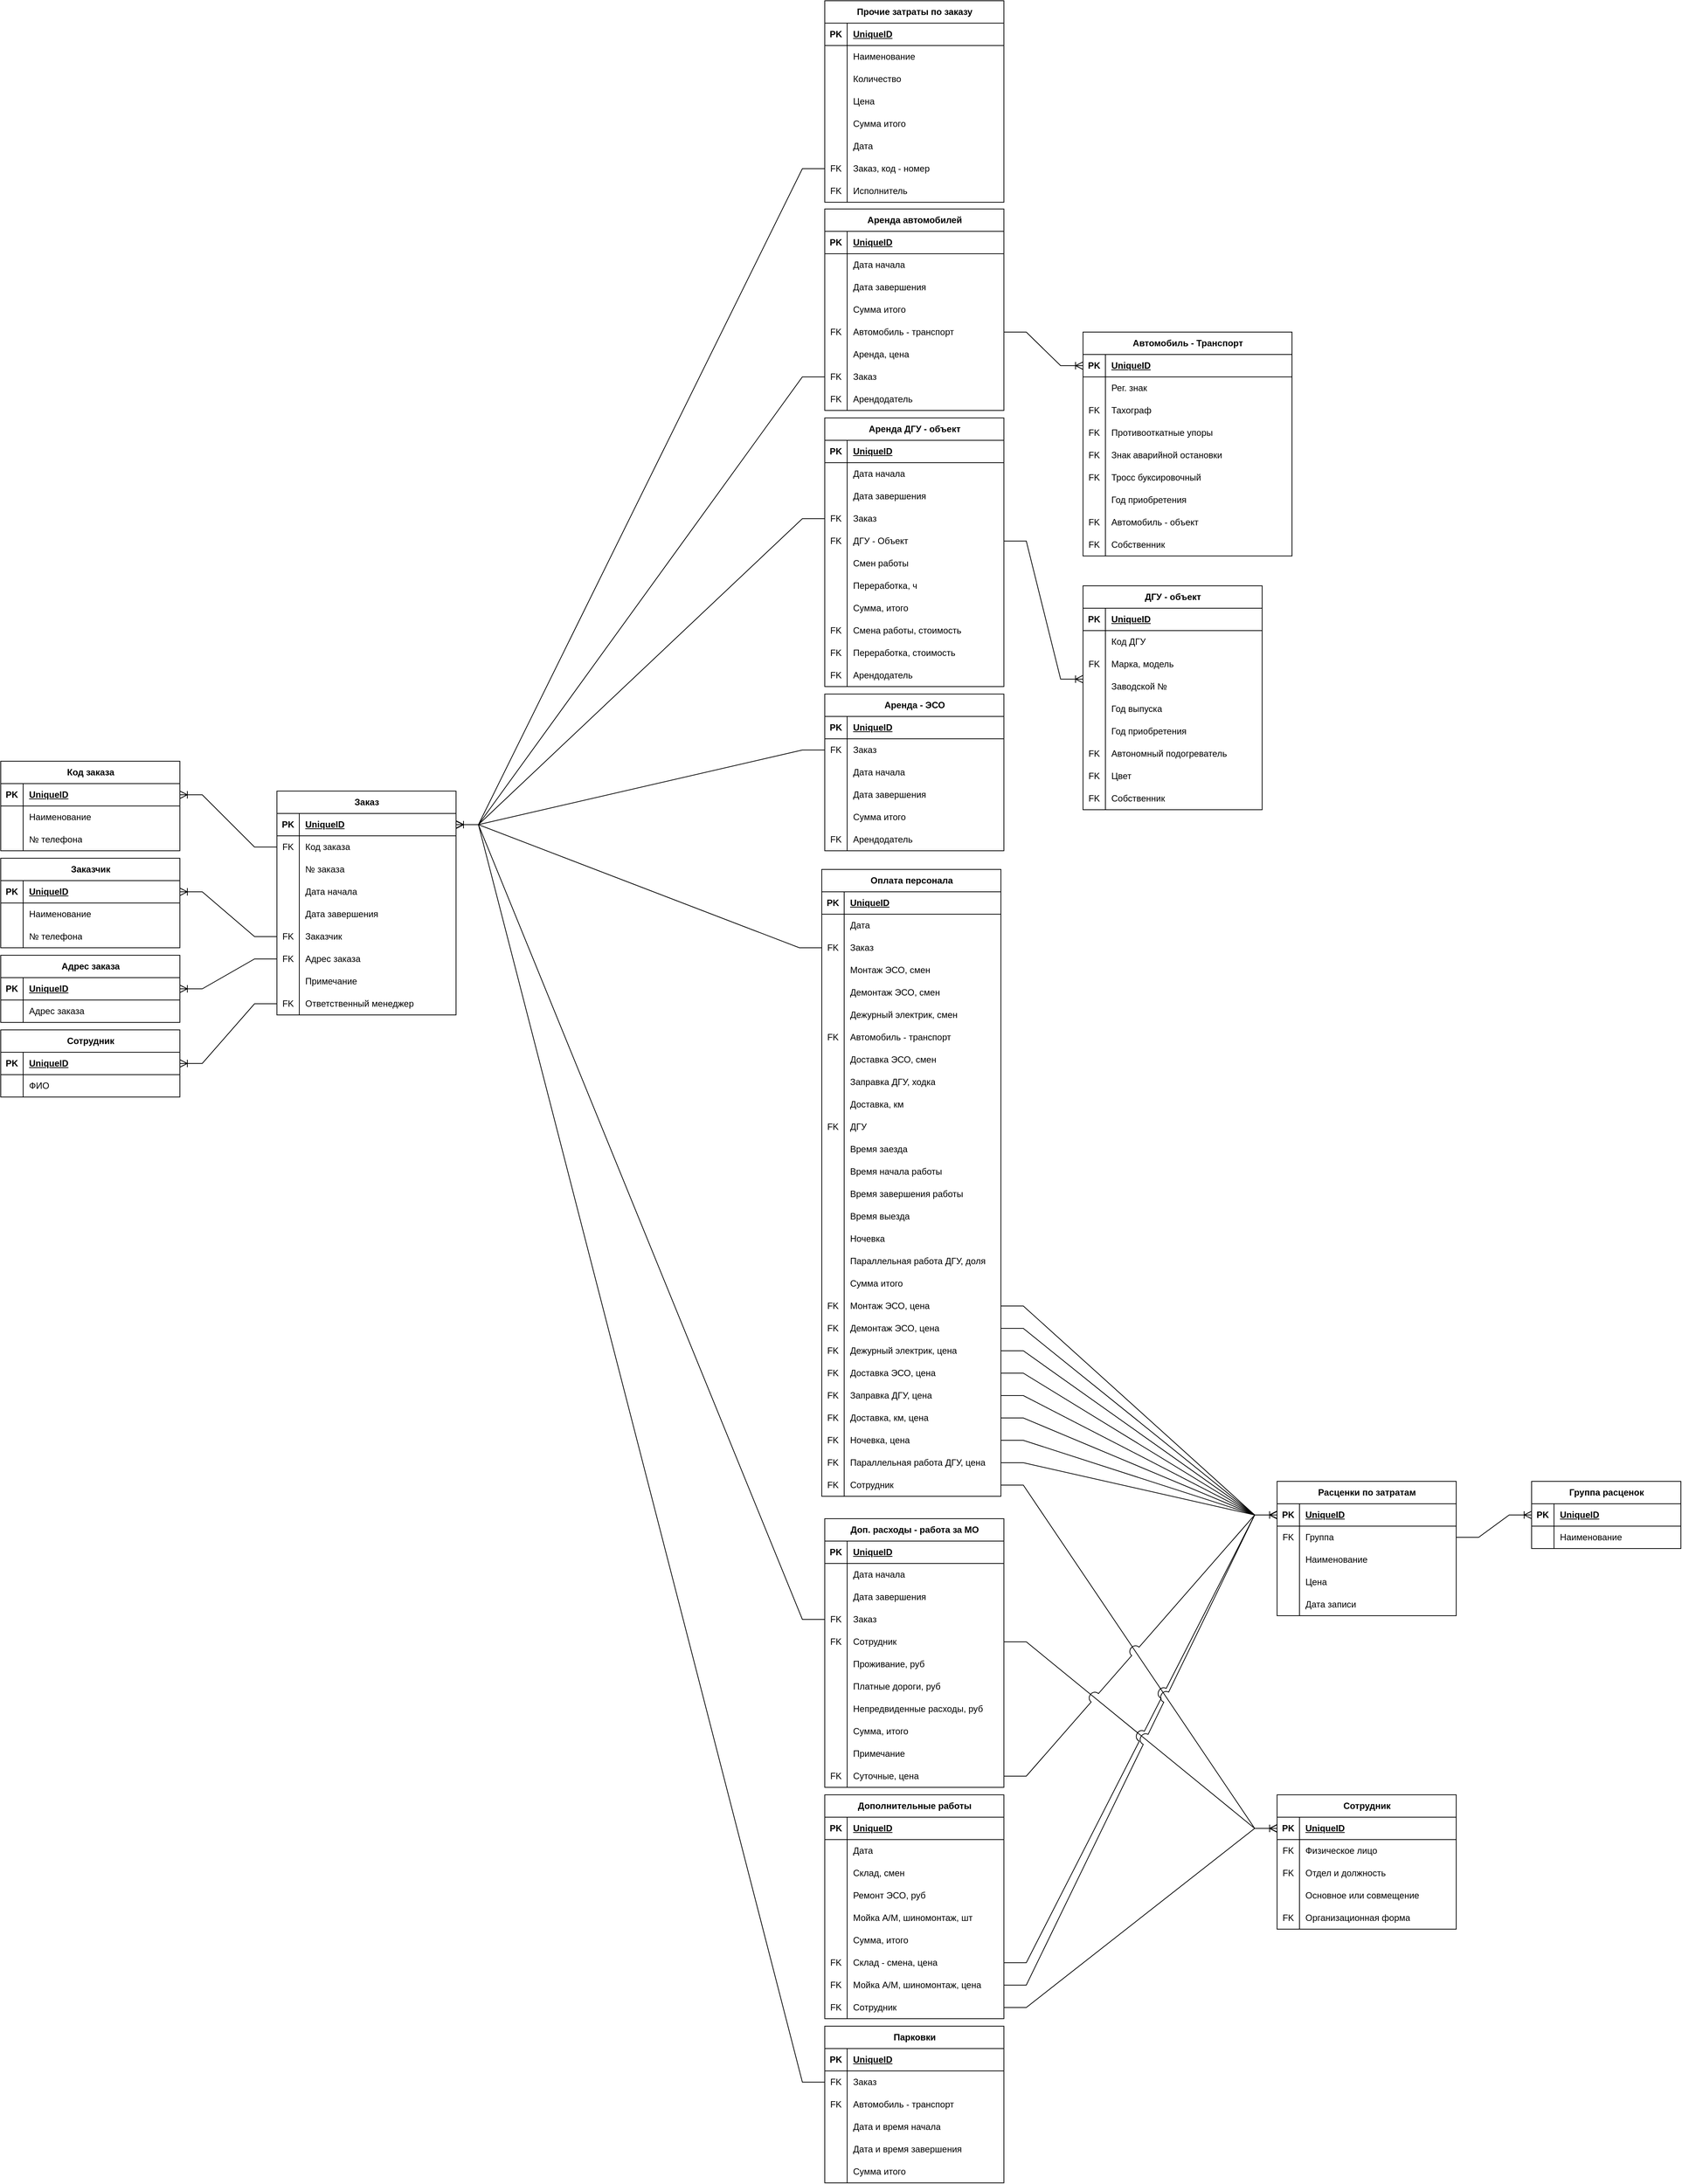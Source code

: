 <mxfile version="21.2.8" type="device">
  <diagram name="Страница 1" id="4wghDJ8M2-VTwxt2TBIF">
    <mxGraphModel dx="4412" dy="3429" grid="1" gridSize="10" guides="1" tooltips="1" connect="1" arrows="1" fold="1" page="1" pageScale="1" pageWidth="827" pageHeight="1169" math="0" shadow="0">
      <root>
        <mxCell id="0" />
        <mxCell id="1" parent="0" />
        <mxCell id="ECMpu77Y3BklbJVh9t_h-1" value="Заказ" style="shape=table;startSize=30;container=1;collapsible=1;childLayout=tableLayout;fixedRows=1;rowLines=0;fontStyle=1;align=center;resizeLast=1;html=1;gradientColor=none;swimlaneFillColor=none;" parent="1" vertex="1">
          <mxGeometry x="-440" y="295" width="240" height="300" as="geometry" />
        </mxCell>
        <mxCell id="ECMpu77Y3BklbJVh9t_h-2" value="" style="shape=tableRow;horizontal=0;startSize=0;swimlaneHead=0;swimlaneBody=0;fillColor=none;collapsible=0;dropTarget=0;points=[[0,0.5],[1,0.5]];portConstraint=eastwest;top=0;left=0;right=0;bottom=1;" parent="ECMpu77Y3BklbJVh9t_h-1" vertex="1">
          <mxGeometry y="30" width="240" height="30" as="geometry" />
        </mxCell>
        <mxCell id="ECMpu77Y3BklbJVh9t_h-3" value="PK" style="shape=partialRectangle;connectable=0;fillColor=none;top=0;left=0;bottom=0;right=0;fontStyle=1;overflow=hidden;whiteSpace=wrap;html=1;" parent="ECMpu77Y3BklbJVh9t_h-2" vertex="1">
          <mxGeometry width="30" height="30" as="geometry">
            <mxRectangle width="30" height="30" as="alternateBounds" />
          </mxGeometry>
        </mxCell>
        <mxCell id="ECMpu77Y3BklbJVh9t_h-4" value="UniqueID" style="shape=partialRectangle;connectable=0;fillColor=none;top=0;left=0;bottom=0;right=0;align=left;spacingLeft=6;fontStyle=5;overflow=hidden;whiteSpace=wrap;html=1;" parent="ECMpu77Y3BklbJVh9t_h-2" vertex="1">
          <mxGeometry x="30" width="210" height="30" as="geometry">
            <mxRectangle width="210" height="30" as="alternateBounds" />
          </mxGeometry>
        </mxCell>
        <mxCell id="ECMpu77Y3BklbJVh9t_h-5" value="" style="shape=tableRow;horizontal=0;startSize=0;swimlaneHead=0;swimlaneBody=0;fillColor=none;collapsible=0;dropTarget=0;points=[[0,0.5],[1,0.5]];portConstraint=eastwest;top=0;left=0;right=0;bottom=0;" parent="ECMpu77Y3BklbJVh9t_h-1" vertex="1">
          <mxGeometry y="60" width="240" height="30" as="geometry" />
        </mxCell>
        <mxCell id="ECMpu77Y3BklbJVh9t_h-6" value="FK" style="shape=partialRectangle;connectable=0;fillColor=none;top=0;left=0;bottom=0;right=0;editable=1;overflow=hidden;whiteSpace=wrap;html=1;" parent="ECMpu77Y3BklbJVh9t_h-5" vertex="1">
          <mxGeometry width="30" height="30" as="geometry">
            <mxRectangle width="30" height="30" as="alternateBounds" />
          </mxGeometry>
        </mxCell>
        <mxCell id="ECMpu77Y3BklbJVh9t_h-7" value="Код заказа" style="shape=partialRectangle;connectable=0;fillColor=none;top=0;left=0;bottom=0;right=0;align=left;spacingLeft=6;overflow=hidden;whiteSpace=wrap;html=1;" parent="ECMpu77Y3BklbJVh9t_h-5" vertex="1">
          <mxGeometry x="30" width="210" height="30" as="geometry">
            <mxRectangle width="210" height="30" as="alternateBounds" />
          </mxGeometry>
        </mxCell>
        <mxCell id="ECMpu77Y3BklbJVh9t_h-8" value="" style="shape=tableRow;horizontal=0;startSize=0;swimlaneHead=0;swimlaneBody=0;fillColor=none;collapsible=0;dropTarget=0;points=[[0,0.5],[1,0.5]];portConstraint=eastwest;top=0;left=0;right=0;bottom=0;" parent="ECMpu77Y3BklbJVh9t_h-1" vertex="1">
          <mxGeometry y="90" width="240" height="30" as="geometry" />
        </mxCell>
        <mxCell id="ECMpu77Y3BklbJVh9t_h-9" value="" style="shape=partialRectangle;connectable=0;fillColor=none;top=0;left=0;bottom=0;right=0;editable=1;overflow=hidden;whiteSpace=wrap;html=1;" parent="ECMpu77Y3BklbJVh9t_h-8" vertex="1">
          <mxGeometry width="30" height="30" as="geometry">
            <mxRectangle width="30" height="30" as="alternateBounds" />
          </mxGeometry>
        </mxCell>
        <mxCell id="ECMpu77Y3BklbJVh9t_h-10" value="№ заказа" style="shape=partialRectangle;connectable=0;fillColor=none;top=0;left=0;bottom=0;right=0;align=left;spacingLeft=6;overflow=hidden;whiteSpace=wrap;html=1;" parent="ECMpu77Y3BklbJVh9t_h-8" vertex="1">
          <mxGeometry x="30" width="210" height="30" as="geometry">
            <mxRectangle width="210" height="30" as="alternateBounds" />
          </mxGeometry>
        </mxCell>
        <mxCell id="ECMpu77Y3BklbJVh9t_h-11" value="" style="shape=tableRow;horizontal=0;startSize=0;swimlaneHead=0;swimlaneBody=0;fillColor=none;collapsible=0;dropTarget=0;points=[[0,0.5],[1,0.5]];portConstraint=eastwest;top=0;left=0;right=0;bottom=0;" parent="ECMpu77Y3BklbJVh9t_h-1" vertex="1">
          <mxGeometry y="120" width="240" height="30" as="geometry" />
        </mxCell>
        <mxCell id="ECMpu77Y3BklbJVh9t_h-12" value="" style="shape=partialRectangle;connectable=0;fillColor=none;top=0;left=0;bottom=0;right=0;editable=1;overflow=hidden;whiteSpace=wrap;html=1;" parent="ECMpu77Y3BklbJVh9t_h-11" vertex="1">
          <mxGeometry width="30" height="30" as="geometry">
            <mxRectangle width="30" height="30" as="alternateBounds" />
          </mxGeometry>
        </mxCell>
        <mxCell id="ECMpu77Y3BklbJVh9t_h-13" value="Дата начала" style="shape=partialRectangle;connectable=0;fillColor=none;top=0;left=0;bottom=0;right=0;align=left;spacingLeft=6;overflow=hidden;whiteSpace=wrap;html=1;" parent="ECMpu77Y3BklbJVh9t_h-11" vertex="1">
          <mxGeometry x="30" width="210" height="30" as="geometry">
            <mxRectangle width="210" height="30" as="alternateBounds" />
          </mxGeometry>
        </mxCell>
        <mxCell id="ECMpu77Y3BklbJVh9t_h-14" value="" style="shape=tableRow;horizontal=0;startSize=0;swimlaneHead=0;swimlaneBody=0;fillColor=none;collapsible=0;dropTarget=0;points=[[0,0.5],[1,0.5]];portConstraint=eastwest;top=0;left=0;right=0;bottom=0;" parent="ECMpu77Y3BklbJVh9t_h-1" vertex="1">
          <mxGeometry y="150" width="240" height="30" as="geometry" />
        </mxCell>
        <mxCell id="ECMpu77Y3BklbJVh9t_h-15" value="" style="shape=partialRectangle;connectable=0;fillColor=none;top=0;left=0;bottom=0;right=0;editable=1;overflow=hidden;whiteSpace=wrap;html=1;" parent="ECMpu77Y3BklbJVh9t_h-14" vertex="1">
          <mxGeometry width="30" height="30" as="geometry">
            <mxRectangle width="30" height="30" as="alternateBounds" />
          </mxGeometry>
        </mxCell>
        <mxCell id="ECMpu77Y3BklbJVh9t_h-16" value="Дата завершения" style="shape=partialRectangle;connectable=0;fillColor=none;top=0;left=0;bottom=0;right=0;align=left;spacingLeft=6;overflow=hidden;whiteSpace=wrap;html=1;" parent="ECMpu77Y3BklbJVh9t_h-14" vertex="1">
          <mxGeometry x="30" width="210" height="30" as="geometry">
            <mxRectangle width="210" height="30" as="alternateBounds" />
          </mxGeometry>
        </mxCell>
        <mxCell id="ECMpu77Y3BklbJVh9t_h-17" value="" style="shape=tableRow;horizontal=0;startSize=0;swimlaneHead=0;swimlaneBody=0;fillColor=none;collapsible=0;dropTarget=0;points=[[0,0.5],[1,0.5]];portConstraint=eastwest;top=0;left=0;right=0;bottom=0;" parent="ECMpu77Y3BklbJVh9t_h-1" vertex="1">
          <mxGeometry y="180" width="240" height="30" as="geometry" />
        </mxCell>
        <mxCell id="ECMpu77Y3BklbJVh9t_h-18" value="FK" style="shape=partialRectangle;connectable=0;fillColor=none;top=0;left=0;bottom=0;right=0;editable=1;overflow=hidden;whiteSpace=wrap;html=1;" parent="ECMpu77Y3BklbJVh9t_h-17" vertex="1">
          <mxGeometry width="30" height="30" as="geometry">
            <mxRectangle width="30" height="30" as="alternateBounds" />
          </mxGeometry>
        </mxCell>
        <mxCell id="ECMpu77Y3BklbJVh9t_h-19" value="Заказчик" style="shape=partialRectangle;connectable=0;fillColor=none;top=0;left=0;bottom=0;right=0;align=left;spacingLeft=6;overflow=hidden;whiteSpace=wrap;html=1;" parent="ECMpu77Y3BklbJVh9t_h-17" vertex="1">
          <mxGeometry x="30" width="210" height="30" as="geometry">
            <mxRectangle width="210" height="30" as="alternateBounds" />
          </mxGeometry>
        </mxCell>
        <mxCell id="ECMpu77Y3BklbJVh9t_h-20" value="" style="shape=tableRow;horizontal=0;startSize=0;swimlaneHead=0;swimlaneBody=0;fillColor=none;collapsible=0;dropTarget=0;points=[[0,0.5],[1,0.5]];portConstraint=eastwest;top=0;left=0;right=0;bottom=0;" parent="ECMpu77Y3BklbJVh9t_h-1" vertex="1">
          <mxGeometry y="210" width="240" height="30" as="geometry" />
        </mxCell>
        <mxCell id="ECMpu77Y3BklbJVh9t_h-21" value="FK" style="shape=partialRectangle;connectable=0;fillColor=none;top=0;left=0;bottom=0;right=0;editable=1;overflow=hidden;whiteSpace=wrap;html=1;" parent="ECMpu77Y3BklbJVh9t_h-20" vertex="1">
          <mxGeometry width="30" height="30" as="geometry">
            <mxRectangle width="30" height="30" as="alternateBounds" />
          </mxGeometry>
        </mxCell>
        <mxCell id="ECMpu77Y3BklbJVh9t_h-22" value="Адрес заказа" style="shape=partialRectangle;connectable=0;fillColor=none;top=0;left=0;bottom=0;right=0;align=left;spacingLeft=6;overflow=hidden;whiteSpace=wrap;html=1;" parent="ECMpu77Y3BklbJVh9t_h-20" vertex="1">
          <mxGeometry x="30" width="210" height="30" as="geometry">
            <mxRectangle width="210" height="30" as="alternateBounds" />
          </mxGeometry>
        </mxCell>
        <mxCell id="ECMpu77Y3BklbJVh9t_h-40" value="" style="shape=tableRow;horizontal=0;startSize=0;swimlaneHead=0;swimlaneBody=0;fillColor=none;collapsible=0;dropTarget=0;points=[[0,0.5],[1,0.5]];portConstraint=eastwest;top=0;left=0;right=0;bottom=0;" parent="ECMpu77Y3BklbJVh9t_h-1" vertex="1">
          <mxGeometry y="240" width="240" height="30" as="geometry" />
        </mxCell>
        <mxCell id="ECMpu77Y3BklbJVh9t_h-41" value="" style="shape=partialRectangle;connectable=0;fillColor=none;top=0;left=0;bottom=0;right=0;editable=1;overflow=hidden;whiteSpace=wrap;html=1;" parent="ECMpu77Y3BklbJVh9t_h-40" vertex="1">
          <mxGeometry width="30" height="30" as="geometry">
            <mxRectangle width="30" height="30" as="alternateBounds" />
          </mxGeometry>
        </mxCell>
        <mxCell id="ECMpu77Y3BklbJVh9t_h-42" value="Примечание" style="shape=partialRectangle;connectable=0;fillColor=none;top=0;left=0;bottom=0;right=0;align=left;spacingLeft=6;overflow=hidden;whiteSpace=wrap;html=1;" parent="ECMpu77Y3BklbJVh9t_h-40" vertex="1">
          <mxGeometry x="30" width="210" height="30" as="geometry">
            <mxRectangle width="210" height="30" as="alternateBounds" />
          </mxGeometry>
        </mxCell>
        <mxCell id="ECMpu77Y3BklbJVh9t_h-293" value="" style="shape=tableRow;horizontal=0;startSize=0;swimlaneHead=0;swimlaneBody=0;fillColor=none;collapsible=0;dropTarget=0;points=[[0,0.5],[1,0.5]];portConstraint=eastwest;top=0;left=0;right=0;bottom=0;" parent="ECMpu77Y3BklbJVh9t_h-1" vertex="1">
          <mxGeometry y="270" width="240" height="30" as="geometry" />
        </mxCell>
        <mxCell id="ECMpu77Y3BklbJVh9t_h-294" value="FK" style="shape=partialRectangle;connectable=0;fillColor=none;top=0;left=0;bottom=0;right=0;editable=1;overflow=hidden;whiteSpace=wrap;html=1;" parent="ECMpu77Y3BklbJVh9t_h-293" vertex="1">
          <mxGeometry width="30" height="30" as="geometry">
            <mxRectangle width="30" height="30" as="alternateBounds" />
          </mxGeometry>
        </mxCell>
        <mxCell id="ECMpu77Y3BklbJVh9t_h-295" value="Ответственный менеджер" style="shape=partialRectangle;connectable=0;fillColor=none;top=0;left=0;bottom=0;right=0;align=left;spacingLeft=6;overflow=hidden;whiteSpace=wrap;html=1;" parent="ECMpu77Y3BklbJVh9t_h-293" vertex="1">
          <mxGeometry x="30" width="210" height="30" as="geometry">
            <mxRectangle width="210" height="30" as="alternateBounds" />
          </mxGeometry>
        </mxCell>
        <mxCell id="ECMpu77Y3BklbJVh9t_h-23" value="Заказчик" style="shape=table;startSize=30;container=1;collapsible=1;childLayout=tableLayout;fixedRows=1;rowLines=0;fontStyle=1;align=center;resizeLast=1;html=1;gradientColor=none;swimlaneFillColor=none;" parent="1" vertex="1">
          <mxGeometry x="-810" y="385" width="240" height="120" as="geometry" />
        </mxCell>
        <mxCell id="ECMpu77Y3BklbJVh9t_h-24" value="" style="shape=tableRow;horizontal=0;startSize=0;swimlaneHead=0;swimlaneBody=0;fillColor=none;collapsible=0;dropTarget=0;points=[[0,0.5],[1,0.5]];portConstraint=eastwest;top=0;left=0;right=0;bottom=1;" parent="ECMpu77Y3BklbJVh9t_h-23" vertex="1">
          <mxGeometry y="30" width="240" height="30" as="geometry" />
        </mxCell>
        <mxCell id="ECMpu77Y3BklbJVh9t_h-25" value="PK" style="shape=partialRectangle;connectable=0;fillColor=none;top=0;left=0;bottom=0;right=0;fontStyle=1;overflow=hidden;whiteSpace=wrap;html=1;" parent="ECMpu77Y3BklbJVh9t_h-24" vertex="1">
          <mxGeometry width="30" height="30" as="geometry">
            <mxRectangle width="30" height="30" as="alternateBounds" />
          </mxGeometry>
        </mxCell>
        <mxCell id="ECMpu77Y3BklbJVh9t_h-26" value="UniqueID" style="shape=partialRectangle;connectable=0;fillColor=none;top=0;left=0;bottom=0;right=0;align=left;spacingLeft=6;fontStyle=5;overflow=hidden;whiteSpace=wrap;html=1;" parent="ECMpu77Y3BklbJVh9t_h-24" vertex="1">
          <mxGeometry x="30" width="210" height="30" as="geometry">
            <mxRectangle width="210" height="30" as="alternateBounds" />
          </mxGeometry>
        </mxCell>
        <mxCell id="ECMpu77Y3BklbJVh9t_h-27" value="" style="shape=tableRow;horizontal=0;startSize=0;swimlaneHead=0;swimlaneBody=0;fillColor=none;collapsible=0;dropTarget=0;points=[[0,0.5],[1,0.5]];portConstraint=eastwest;top=0;left=0;right=0;bottom=0;" parent="ECMpu77Y3BklbJVh9t_h-23" vertex="1">
          <mxGeometry y="60" width="240" height="30" as="geometry" />
        </mxCell>
        <mxCell id="ECMpu77Y3BklbJVh9t_h-28" value="" style="shape=partialRectangle;connectable=0;fillColor=none;top=0;left=0;bottom=0;right=0;editable=1;overflow=hidden;whiteSpace=wrap;html=1;" parent="ECMpu77Y3BklbJVh9t_h-27" vertex="1">
          <mxGeometry width="30" height="30" as="geometry">
            <mxRectangle width="30" height="30" as="alternateBounds" />
          </mxGeometry>
        </mxCell>
        <mxCell id="ECMpu77Y3BklbJVh9t_h-29" value="Наименование" style="shape=partialRectangle;connectable=0;fillColor=none;top=0;left=0;bottom=0;right=0;align=left;spacingLeft=6;overflow=hidden;whiteSpace=wrap;html=1;" parent="ECMpu77Y3BklbJVh9t_h-27" vertex="1">
          <mxGeometry x="30" width="210" height="30" as="geometry">
            <mxRectangle width="210" height="30" as="alternateBounds" />
          </mxGeometry>
        </mxCell>
        <mxCell id="ECMpu77Y3BklbJVh9t_h-43" value="" style="shape=tableRow;horizontal=0;startSize=0;swimlaneHead=0;swimlaneBody=0;fillColor=none;collapsible=0;dropTarget=0;points=[[0,0.5],[1,0.5]];portConstraint=eastwest;top=0;left=0;right=0;bottom=0;" parent="ECMpu77Y3BklbJVh9t_h-23" vertex="1">
          <mxGeometry y="90" width="240" height="30" as="geometry" />
        </mxCell>
        <mxCell id="ECMpu77Y3BklbJVh9t_h-44" value="" style="shape=partialRectangle;connectable=0;fillColor=none;top=0;left=0;bottom=0;right=0;editable=1;overflow=hidden;whiteSpace=wrap;html=1;" parent="ECMpu77Y3BklbJVh9t_h-43" vertex="1">
          <mxGeometry width="30" height="30" as="geometry">
            <mxRectangle width="30" height="30" as="alternateBounds" />
          </mxGeometry>
        </mxCell>
        <mxCell id="ECMpu77Y3BklbJVh9t_h-45" value="№ телефона" style="shape=partialRectangle;connectable=0;fillColor=none;top=0;left=0;bottom=0;right=0;align=left;spacingLeft=6;overflow=hidden;whiteSpace=wrap;html=1;" parent="ECMpu77Y3BklbJVh9t_h-43" vertex="1">
          <mxGeometry x="30" width="210" height="30" as="geometry">
            <mxRectangle width="210" height="30" as="alternateBounds" />
          </mxGeometry>
        </mxCell>
        <mxCell id="ECMpu77Y3BklbJVh9t_h-30" value="Адрес заказа" style="shape=table;startSize=30;container=1;collapsible=1;childLayout=tableLayout;fixedRows=1;rowLines=0;fontStyle=1;align=center;resizeLast=1;html=1;gradientColor=none;swimlaneFillColor=none;" parent="1" vertex="1">
          <mxGeometry x="-810" y="515" width="240" height="90" as="geometry" />
        </mxCell>
        <mxCell id="ECMpu77Y3BklbJVh9t_h-31" value="" style="shape=tableRow;horizontal=0;startSize=0;swimlaneHead=0;swimlaneBody=0;fillColor=none;collapsible=0;dropTarget=0;points=[[0,0.5],[1,0.5]];portConstraint=eastwest;top=0;left=0;right=0;bottom=1;" parent="ECMpu77Y3BklbJVh9t_h-30" vertex="1">
          <mxGeometry y="30" width="240" height="30" as="geometry" />
        </mxCell>
        <mxCell id="ECMpu77Y3BklbJVh9t_h-32" value="PK" style="shape=partialRectangle;connectable=0;fillColor=none;top=0;left=0;bottom=0;right=0;fontStyle=1;overflow=hidden;whiteSpace=wrap;html=1;" parent="ECMpu77Y3BklbJVh9t_h-31" vertex="1">
          <mxGeometry width="30" height="30" as="geometry">
            <mxRectangle width="30" height="30" as="alternateBounds" />
          </mxGeometry>
        </mxCell>
        <mxCell id="ECMpu77Y3BklbJVh9t_h-33" value="UniqueID" style="shape=partialRectangle;connectable=0;fillColor=none;top=0;left=0;bottom=0;right=0;align=left;spacingLeft=6;fontStyle=5;overflow=hidden;whiteSpace=wrap;html=1;" parent="ECMpu77Y3BklbJVh9t_h-31" vertex="1">
          <mxGeometry x="30" width="210" height="30" as="geometry">
            <mxRectangle width="210" height="30" as="alternateBounds" />
          </mxGeometry>
        </mxCell>
        <mxCell id="ECMpu77Y3BklbJVh9t_h-34" value="" style="shape=tableRow;horizontal=0;startSize=0;swimlaneHead=0;swimlaneBody=0;fillColor=none;collapsible=0;dropTarget=0;points=[[0,0.5],[1,0.5]];portConstraint=eastwest;top=0;left=0;right=0;bottom=0;" parent="ECMpu77Y3BklbJVh9t_h-30" vertex="1">
          <mxGeometry y="60" width="240" height="30" as="geometry" />
        </mxCell>
        <mxCell id="ECMpu77Y3BklbJVh9t_h-35" value="" style="shape=partialRectangle;connectable=0;fillColor=none;top=0;left=0;bottom=0;right=0;editable=1;overflow=hidden;whiteSpace=wrap;html=1;" parent="ECMpu77Y3BklbJVh9t_h-34" vertex="1">
          <mxGeometry width="30" height="30" as="geometry">
            <mxRectangle width="30" height="30" as="alternateBounds" />
          </mxGeometry>
        </mxCell>
        <mxCell id="ECMpu77Y3BklbJVh9t_h-36" value="Адрес заказа" style="shape=partialRectangle;connectable=0;fillColor=none;top=0;left=0;bottom=0;right=0;align=left;spacingLeft=6;overflow=hidden;whiteSpace=wrap;html=1;" parent="ECMpu77Y3BklbJVh9t_h-34" vertex="1">
          <mxGeometry x="30" width="210" height="30" as="geometry">
            <mxRectangle width="210" height="30" as="alternateBounds" />
          </mxGeometry>
        </mxCell>
        <mxCell id="ECMpu77Y3BklbJVh9t_h-46" value="Код заказа" style="shape=table;startSize=30;container=1;collapsible=1;childLayout=tableLayout;fixedRows=1;rowLines=0;fontStyle=1;align=center;resizeLast=1;html=1;gradientColor=none;swimlaneFillColor=none;" parent="1" vertex="1">
          <mxGeometry x="-810" y="255" width="240" height="120" as="geometry" />
        </mxCell>
        <mxCell id="ECMpu77Y3BklbJVh9t_h-47" value="" style="shape=tableRow;horizontal=0;startSize=0;swimlaneHead=0;swimlaneBody=0;fillColor=none;collapsible=0;dropTarget=0;points=[[0,0.5],[1,0.5]];portConstraint=eastwest;top=0;left=0;right=0;bottom=1;" parent="ECMpu77Y3BklbJVh9t_h-46" vertex="1">
          <mxGeometry y="30" width="240" height="30" as="geometry" />
        </mxCell>
        <mxCell id="ECMpu77Y3BklbJVh9t_h-48" value="PK" style="shape=partialRectangle;connectable=0;fillColor=none;top=0;left=0;bottom=0;right=0;fontStyle=1;overflow=hidden;whiteSpace=wrap;html=1;" parent="ECMpu77Y3BklbJVh9t_h-47" vertex="1">
          <mxGeometry width="30" height="30" as="geometry">
            <mxRectangle width="30" height="30" as="alternateBounds" />
          </mxGeometry>
        </mxCell>
        <mxCell id="ECMpu77Y3BklbJVh9t_h-49" value="UniqueID" style="shape=partialRectangle;connectable=0;fillColor=none;top=0;left=0;bottom=0;right=0;align=left;spacingLeft=6;fontStyle=5;overflow=hidden;whiteSpace=wrap;html=1;" parent="ECMpu77Y3BklbJVh9t_h-47" vertex="1">
          <mxGeometry x="30" width="210" height="30" as="geometry">
            <mxRectangle width="210" height="30" as="alternateBounds" />
          </mxGeometry>
        </mxCell>
        <mxCell id="ECMpu77Y3BklbJVh9t_h-50" value="" style="shape=tableRow;horizontal=0;startSize=0;swimlaneHead=0;swimlaneBody=0;fillColor=none;collapsible=0;dropTarget=0;points=[[0,0.5],[1,0.5]];portConstraint=eastwest;top=0;left=0;right=0;bottom=0;" parent="ECMpu77Y3BklbJVh9t_h-46" vertex="1">
          <mxGeometry y="60" width="240" height="30" as="geometry" />
        </mxCell>
        <mxCell id="ECMpu77Y3BklbJVh9t_h-51" value="" style="shape=partialRectangle;connectable=0;fillColor=none;top=0;left=0;bottom=0;right=0;editable=1;overflow=hidden;whiteSpace=wrap;html=1;" parent="ECMpu77Y3BklbJVh9t_h-50" vertex="1">
          <mxGeometry width="30" height="30" as="geometry">
            <mxRectangle width="30" height="30" as="alternateBounds" />
          </mxGeometry>
        </mxCell>
        <mxCell id="ECMpu77Y3BklbJVh9t_h-52" value="Наименование" style="shape=partialRectangle;connectable=0;fillColor=none;top=0;left=0;bottom=0;right=0;align=left;spacingLeft=6;overflow=hidden;whiteSpace=wrap;html=1;" parent="ECMpu77Y3BklbJVh9t_h-50" vertex="1">
          <mxGeometry x="30" width="210" height="30" as="geometry">
            <mxRectangle width="210" height="30" as="alternateBounds" />
          </mxGeometry>
        </mxCell>
        <mxCell id="ECMpu77Y3BklbJVh9t_h-53" value="" style="shape=tableRow;horizontal=0;startSize=0;swimlaneHead=0;swimlaneBody=0;fillColor=none;collapsible=0;dropTarget=0;points=[[0,0.5],[1,0.5]];portConstraint=eastwest;top=0;left=0;right=0;bottom=0;" parent="ECMpu77Y3BklbJVh9t_h-46" vertex="1">
          <mxGeometry y="90" width="240" height="30" as="geometry" />
        </mxCell>
        <mxCell id="ECMpu77Y3BklbJVh9t_h-54" value="" style="shape=partialRectangle;connectable=0;fillColor=none;top=0;left=0;bottom=0;right=0;editable=1;overflow=hidden;whiteSpace=wrap;html=1;" parent="ECMpu77Y3BklbJVh9t_h-53" vertex="1">
          <mxGeometry width="30" height="30" as="geometry">
            <mxRectangle width="30" height="30" as="alternateBounds" />
          </mxGeometry>
        </mxCell>
        <mxCell id="ECMpu77Y3BklbJVh9t_h-55" value="№ телефона" style="shape=partialRectangle;connectable=0;fillColor=none;top=0;left=0;bottom=0;right=0;align=left;spacingLeft=6;overflow=hidden;whiteSpace=wrap;html=1;" parent="ECMpu77Y3BklbJVh9t_h-53" vertex="1">
          <mxGeometry x="30" width="210" height="30" as="geometry">
            <mxRectangle width="210" height="30" as="alternateBounds" />
          </mxGeometry>
        </mxCell>
        <mxCell id="ECMpu77Y3BklbJVh9t_h-59" value="Прочие затраты по заказу" style="shape=table;startSize=30;container=1;collapsible=1;childLayout=tableLayout;fixedRows=1;rowLines=0;fontStyle=1;align=center;resizeLast=1;html=1;gradientColor=none;swimlaneFillColor=none;" parent="1" vertex="1">
          <mxGeometry x="294" y="-764" width="240" height="270" as="geometry" />
        </mxCell>
        <mxCell id="ECMpu77Y3BklbJVh9t_h-60" value="" style="shape=tableRow;horizontal=0;startSize=0;swimlaneHead=0;swimlaneBody=0;fillColor=none;collapsible=0;dropTarget=0;points=[[0,0.5],[1,0.5]];portConstraint=eastwest;top=0;left=0;right=0;bottom=1;" parent="ECMpu77Y3BklbJVh9t_h-59" vertex="1">
          <mxGeometry y="30" width="240" height="30" as="geometry" />
        </mxCell>
        <mxCell id="ECMpu77Y3BklbJVh9t_h-61" value="PK" style="shape=partialRectangle;connectable=0;fillColor=none;top=0;left=0;bottom=0;right=0;fontStyle=1;overflow=hidden;whiteSpace=wrap;html=1;" parent="ECMpu77Y3BklbJVh9t_h-60" vertex="1">
          <mxGeometry width="30" height="30" as="geometry">
            <mxRectangle width="30" height="30" as="alternateBounds" />
          </mxGeometry>
        </mxCell>
        <mxCell id="ECMpu77Y3BklbJVh9t_h-62" value="UniqueID" style="shape=partialRectangle;connectable=0;fillColor=none;top=0;left=0;bottom=0;right=0;align=left;spacingLeft=6;fontStyle=5;overflow=hidden;whiteSpace=wrap;html=1;" parent="ECMpu77Y3BklbJVh9t_h-60" vertex="1">
          <mxGeometry x="30" width="210" height="30" as="geometry">
            <mxRectangle width="210" height="30" as="alternateBounds" />
          </mxGeometry>
        </mxCell>
        <mxCell id="ECMpu77Y3BklbJVh9t_h-81" value="" style="shape=tableRow;horizontal=0;startSize=0;swimlaneHead=0;swimlaneBody=0;fillColor=none;collapsible=0;dropTarget=0;points=[[0,0.5],[1,0.5]];portConstraint=eastwest;top=0;left=0;right=0;bottom=0;" parent="ECMpu77Y3BklbJVh9t_h-59" vertex="1">
          <mxGeometry y="60" width="240" height="30" as="geometry" />
        </mxCell>
        <mxCell id="ECMpu77Y3BklbJVh9t_h-82" value="" style="shape=partialRectangle;connectable=0;fillColor=none;top=0;left=0;bottom=0;right=0;editable=1;overflow=hidden;whiteSpace=wrap;html=1;" parent="ECMpu77Y3BklbJVh9t_h-81" vertex="1">
          <mxGeometry width="30" height="30" as="geometry">
            <mxRectangle width="30" height="30" as="alternateBounds" />
          </mxGeometry>
        </mxCell>
        <mxCell id="ECMpu77Y3BklbJVh9t_h-83" value="Наименование" style="shape=partialRectangle;connectable=0;fillColor=none;top=0;left=0;bottom=0;right=0;align=left;spacingLeft=6;overflow=hidden;whiteSpace=wrap;html=1;" parent="ECMpu77Y3BklbJVh9t_h-81" vertex="1">
          <mxGeometry x="30" width="210" height="30" as="geometry">
            <mxRectangle width="210" height="30" as="alternateBounds" />
          </mxGeometry>
        </mxCell>
        <mxCell id="_RUKtyuG0R1QSRpCy64i-18" value="" style="shape=tableRow;horizontal=0;startSize=0;swimlaneHead=0;swimlaneBody=0;fillColor=none;collapsible=0;dropTarget=0;points=[[0,0.5],[1,0.5]];portConstraint=eastwest;top=0;left=0;right=0;bottom=0;" vertex="1" parent="ECMpu77Y3BklbJVh9t_h-59">
          <mxGeometry y="90" width="240" height="30" as="geometry" />
        </mxCell>
        <mxCell id="_RUKtyuG0R1QSRpCy64i-19" value="" style="shape=partialRectangle;connectable=0;fillColor=none;top=0;left=0;bottom=0;right=0;editable=1;overflow=hidden;whiteSpace=wrap;html=1;" vertex="1" parent="_RUKtyuG0R1QSRpCy64i-18">
          <mxGeometry width="30" height="30" as="geometry">
            <mxRectangle width="30" height="30" as="alternateBounds" />
          </mxGeometry>
        </mxCell>
        <mxCell id="_RUKtyuG0R1QSRpCy64i-20" value="Количество" style="shape=partialRectangle;connectable=0;fillColor=none;top=0;left=0;bottom=0;right=0;align=left;spacingLeft=6;overflow=hidden;whiteSpace=wrap;html=1;" vertex="1" parent="_RUKtyuG0R1QSRpCy64i-18">
          <mxGeometry x="30" width="210" height="30" as="geometry">
            <mxRectangle width="210" height="30" as="alternateBounds" />
          </mxGeometry>
        </mxCell>
        <mxCell id="_RUKtyuG0R1QSRpCy64i-21" value="" style="shape=tableRow;horizontal=0;startSize=0;swimlaneHead=0;swimlaneBody=0;fillColor=none;collapsible=0;dropTarget=0;points=[[0,0.5],[1,0.5]];portConstraint=eastwest;top=0;left=0;right=0;bottom=0;" vertex="1" parent="ECMpu77Y3BklbJVh9t_h-59">
          <mxGeometry y="120" width="240" height="30" as="geometry" />
        </mxCell>
        <mxCell id="_RUKtyuG0R1QSRpCy64i-22" value="" style="shape=partialRectangle;connectable=0;fillColor=none;top=0;left=0;bottom=0;right=0;editable=1;overflow=hidden;whiteSpace=wrap;html=1;" vertex="1" parent="_RUKtyuG0R1QSRpCy64i-21">
          <mxGeometry width="30" height="30" as="geometry">
            <mxRectangle width="30" height="30" as="alternateBounds" />
          </mxGeometry>
        </mxCell>
        <mxCell id="_RUKtyuG0R1QSRpCy64i-23" value="Цена" style="shape=partialRectangle;connectable=0;fillColor=none;top=0;left=0;bottom=0;right=0;align=left;spacingLeft=6;overflow=hidden;whiteSpace=wrap;html=1;" vertex="1" parent="_RUKtyuG0R1QSRpCy64i-21">
          <mxGeometry x="30" width="210" height="30" as="geometry">
            <mxRectangle width="210" height="30" as="alternateBounds" />
          </mxGeometry>
        </mxCell>
        <mxCell id="ECMpu77Y3BklbJVh9t_h-403" value="" style="shape=tableRow;horizontal=0;startSize=0;swimlaneHead=0;swimlaneBody=0;fillColor=none;collapsible=0;dropTarget=0;points=[[0,0.5],[1,0.5]];portConstraint=eastwest;top=0;left=0;right=0;bottom=0;" parent="ECMpu77Y3BklbJVh9t_h-59" vertex="1">
          <mxGeometry y="150" width="240" height="30" as="geometry" />
        </mxCell>
        <mxCell id="ECMpu77Y3BklbJVh9t_h-404" value="" style="shape=partialRectangle;connectable=0;fillColor=none;top=0;left=0;bottom=0;right=0;editable=1;overflow=hidden;whiteSpace=wrap;html=1;" parent="ECMpu77Y3BklbJVh9t_h-403" vertex="1">
          <mxGeometry width="30" height="30" as="geometry">
            <mxRectangle width="30" height="30" as="alternateBounds" />
          </mxGeometry>
        </mxCell>
        <mxCell id="ECMpu77Y3BklbJVh9t_h-405" value="Сумма итого" style="shape=partialRectangle;connectable=0;fillColor=none;top=0;left=0;bottom=0;right=0;align=left;spacingLeft=6;overflow=hidden;whiteSpace=wrap;html=1;" parent="ECMpu77Y3BklbJVh9t_h-403" vertex="1">
          <mxGeometry x="30" width="210" height="30" as="geometry">
            <mxRectangle width="210" height="30" as="alternateBounds" />
          </mxGeometry>
        </mxCell>
        <mxCell id="ECMpu77Y3BklbJVh9t_h-146" value="" style="shape=tableRow;horizontal=0;startSize=0;swimlaneHead=0;swimlaneBody=0;fillColor=none;collapsible=0;dropTarget=0;points=[[0,0.5],[1,0.5]];portConstraint=eastwest;top=0;left=0;right=0;bottom=0;" parent="ECMpu77Y3BklbJVh9t_h-59" vertex="1">
          <mxGeometry y="180" width="240" height="30" as="geometry" />
        </mxCell>
        <mxCell id="ECMpu77Y3BklbJVh9t_h-147" value="" style="shape=partialRectangle;connectable=0;fillColor=none;top=0;left=0;bottom=0;right=0;editable=1;overflow=hidden;whiteSpace=wrap;html=1;" parent="ECMpu77Y3BklbJVh9t_h-146" vertex="1">
          <mxGeometry width="30" height="30" as="geometry">
            <mxRectangle width="30" height="30" as="alternateBounds" />
          </mxGeometry>
        </mxCell>
        <mxCell id="ECMpu77Y3BklbJVh9t_h-148" value="Дата" style="shape=partialRectangle;connectable=0;fillColor=none;top=0;left=0;bottom=0;right=0;align=left;spacingLeft=6;overflow=hidden;whiteSpace=wrap;html=1;" parent="ECMpu77Y3BklbJVh9t_h-146" vertex="1">
          <mxGeometry x="30" width="210" height="30" as="geometry">
            <mxRectangle width="210" height="30" as="alternateBounds" />
          </mxGeometry>
        </mxCell>
        <mxCell id="ECMpu77Y3BklbJVh9t_h-149" value="" style="shape=tableRow;horizontal=0;startSize=0;swimlaneHead=0;swimlaneBody=0;fillColor=none;collapsible=0;dropTarget=0;points=[[0,0.5],[1,0.5]];portConstraint=eastwest;top=0;left=0;right=0;bottom=0;" parent="ECMpu77Y3BklbJVh9t_h-59" vertex="1">
          <mxGeometry y="210" width="240" height="30" as="geometry" />
        </mxCell>
        <mxCell id="ECMpu77Y3BklbJVh9t_h-150" value="FK" style="shape=partialRectangle;connectable=0;fillColor=none;top=0;left=0;bottom=0;right=0;editable=1;overflow=hidden;whiteSpace=wrap;html=1;" parent="ECMpu77Y3BklbJVh9t_h-149" vertex="1">
          <mxGeometry width="30" height="30" as="geometry">
            <mxRectangle width="30" height="30" as="alternateBounds" />
          </mxGeometry>
        </mxCell>
        <mxCell id="ECMpu77Y3BklbJVh9t_h-151" value="Заказ, код - номер" style="shape=partialRectangle;connectable=0;fillColor=none;top=0;left=0;bottom=0;right=0;align=left;spacingLeft=6;overflow=hidden;whiteSpace=wrap;html=1;" parent="ECMpu77Y3BklbJVh9t_h-149" vertex="1">
          <mxGeometry x="30" width="210" height="30" as="geometry">
            <mxRectangle width="210" height="30" as="alternateBounds" />
          </mxGeometry>
        </mxCell>
        <mxCell id="_RUKtyuG0R1QSRpCy64i-120" value="" style="shape=tableRow;horizontal=0;startSize=0;swimlaneHead=0;swimlaneBody=0;fillColor=none;collapsible=0;dropTarget=0;points=[[0,0.5],[1,0.5]];portConstraint=eastwest;top=0;left=0;right=0;bottom=0;" vertex="1" parent="ECMpu77Y3BklbJVh9t_h-59">
          <mxGeometry y="240" width="240" height="30" as="geometry" />
        </mxCell>
        <mxCell id="_RUKtyuG0R1QSRpCy64i-121" value="FK" style="shape=partialRectangle;connectable=0;fillColor=none;top=0;left=0;bottom=0;right=0;editable=1;overflow=hidden;whiteSpace=wrap;html=1;" vertex="1" parent="_RUKtyuG0R1QSRpCy64i-120">
          <mxGeometry width="30" height="30" as="geometry">
            <mxRectangle width="30" height="30" as="alternateBounds" />
          </mxGeometry>
        </mxCell>
        <mxCell id="_RUKtyuG0R1QSRpCy64i-122" value="Исполнитель" style="shape=partialRectangle;connectable=0;fillColor=none;top=0;left=0;bottom=0;right=0;align=left;spacingLeft=6;overflow=hidden;whiteSpace=wrap;html=1;" vertex="1" parent="_RUKtyuG0R1QSRpCy64i-120">
          <mxGeometry x="30" width="210" height="30" as="geometry">
            <mxRectangle width="210" height="30" as="alternateBounds" />
          </mxGeometry>
        </mxCell>
        <mxCell id="ECMpu77Y3BklbJVh9t_h-85" value="Аренда автомобилей" style="shape=table;startSize=30;container=1;collapsible=1;childLayout=tableLayout;fixedRows=1;rowLines=0;fontStyle=1;align=center;resizeLast=1;html=1;gradientColor=none;swimlaneFillColor=none;" parent="1" vertex="1">
          <mxGeometry x="294" y="-485" width="240" height="270" as="geometry" />
        </mxCell>
        <mxCell id="ECMpu77Y3BklbJVh9t_h-86" value="" style="shape=tableRow;horizontal=0;startSize=0;swimlaneHead=0;swimlaneBody=0;fillColor=none;collapsible=0;dropTarget=0;points=[[0,0.5],[1,0.5]];portConstraint=eastwest;top=0;left=0;right=0;bottom=1;" parent="ECMpu77Y3BklbJVh9t_h-85" vertex="1">
          <mxGeometry y="30" width="240" height="30" as="geometry" />
        </mxCell>
        <mxCell id="ECMpu77Y3BklbJVh9t_h-87" value="PK" style="shape=partialRectangle;connectable=0;fillColor=none;top=0;left=0;bottom=0;right=0;fontStyle=1;overflow=hidden;whiteSpace=wrap;html=1;" parent="ECMpu77Y3BklbJVh9t_h-86" vertex="1">
          <mxGeometry width="30" height="30" as="geometry">
            <mxRectangle width="30" height="30" as="alternateBounds" />
          </mxGeometry>
        </mxCell>
        <mxCell id="ECMpu77Y3BklbJVh9t_h-88" value="UniqueID" style="shape=partialRectangle;connectable=0;fillColor=none;top=0;left=0;bottom=0;right=0;align=left;spacingLeft=6;fontStyle=5;overflow=hidden;whiteSpace=wrap;html=1;" parent="ECMpu77Y3BklbJVh9t_h-86" vertex="1">
          <mxGeometry x="30" width="210" height="30" as="geometry">
            <mxRectangle width="210" height="30" as="alternateBounds" />
          </mxGeometry>
        </mxCell>
        <mxCell id="ECMpu77Y3BklbJVh9t_h-107" value="" style="shape=tableRow;horizontal=0;startSize=0;swimlaneHead=0;swimlaneBody=0;fillColor=none;collapsible=0;dropTarget=0;points=[[0,0.5],[1,0.5]];portConstraint=eastwest;top=0;left=0;right=0;bottom=0;" parent="ECMpu77Y3BklbJVh9t_h-85" vertex="1">
          <mxGeometry y="60" width="240" height="30" as="geometry" />
        </mxCell>
        <mxCell id="ECMpu77Y3BklbJVh9t_h-108" value="" style="shape=partialRectangle;connectable=0;fillColor=none;top=0;left=0;bottom=0;right=0;editable=1;overflow=hidden;whiteSpace=wrap;html=1;" parent="ECMpu77Y3BklbJVh9t_h-107" vertex="1">
          <mxGeometry width="30" height="30" as="geometry">
            <mxRectangle width="30" height="30" as="alternateBounds" />
          </mxGeometry>
        </mxCell>
        <mxCell id="ECMpu77Y3BklbJVh9t_h-109" value="Дата начала" style="shape=partialRectangle;connectable=0;fillColor=none;top=0;left=0;bottom=0;right=0;align=left;spacingLeft=6;overflow=hidden;whiteSpace=wrap;html=1;" parent="ECMpu77Y3BklbJVh9t_h-107" vertex="1">
          <mxGeometry x="30" width="210" height="30" as="geometry">
            <mxRectangle width="210" height="30" as="alternateBounds" />
          </mxGeometry>
        </mxCell>
        <mxCell id="ECMpu77Y3BklbJVh9t_h-204" value="" style="shape=tableRow;horizontal=0;startSize=0;swimlaneHead=0;swimlaneBody=0;fillColor=none;collapsible=0;dropTarget=0;points=[[0,0.5],[1,0.5]];portConstraint=eastwest;top=0;left=0;right=0;bottom=0;" parent="ECMpu77Y3BklbJVh9t_h-85" vertex="1">
          <mxGeometry y="90" width="240" height="30" as="geometry" />
        </mxCell>
        <mxCell id="ECMpu77Y3BklbJVh9t_h-205" value="" style="shape=partialRectangle;connectable=0;fillColor=none;top=0;left=0;bottom=0;right=0;editable=1;overflow=hidden;whiteSpace=wrap;html=1;" parent="ECMpu77Y3BklbJVh9t_h-204" vertex="1">
          <mxGeometry width="30" height="30" as="geometry">
            <mxRectangle width="30" height="30" as="alternateBounds" />
          </mxGeometry>
        </mxCell>
        <mxCell id="ECMpu77Y3BklbJVh9t_h-206" value="Дата завершения" style="shape=partialRectangle;connectable=0;fillColor=none;top=0;left=0;bottom=0;right=0;align=left;spacingLeft=6;overflow=hidden;whiteSpace=wrap;html=1;" parent="ECMpu77Y3BklbJVh9t_h-204" vertex="1">
          <mxGeometry x="30" width="210" height="30" as="geometry">
            <mxRectangle width="210" height="30" as="alternateBounds" />
          </mxGeometry>
        </mxCell>
        <mxCell id="ECMpu77Y3BklbJVh9t_h-140" value="" style="shape=tableRow;horizontal=0;startSize=0;swimlaneHead=0;swimlaneBody=0;fillColor=none;collapsible=0;dropTarget=0;points=[[0,0.5],[1,0.5]];portConstraint=eastwest;top=0;left=0;right=0;bottom=0;" parent="ECMpu77Y3BklbJVh9t_h-85" vertex="1">
          <mxGeometry y="120" width="240" height="30" as="geometry" />
        </mxCell>
        <mxCell id="ECMpu77Y3BklbJVh9t_h-141" value="" style="shape=partialRectangle;connectable=0;fillColor=none;top=0;left=0;bottom=0;right=0;editable=1;overflow=hidden;whiteSpace=wrap;html=1;" parent="ECMpu77Y3BklbJVh9t_h-140" vertex="1">
          <mxGeometry width="30" height="30" as="geometry">
            <mxRectangle width="30" height="30" as="alternateBounds" />
          </mxGeometry>
        </mxCell>
        <mxCell id="ECMpu77Y3BklbJVh9t_h-142" value="Сумма итого" style="shape=partialRectangle;connectable=0;fillColor=none;top=0;left=0;bottom=0;right=0;align=left;spacingLeft=6;overflow=hidden;whiteSpace=wrap;html=1;" parent="ECMpu77Y3BklbJVh9t_h-140" vertex="1">
          <mxGeometry x="30" width="210" height="30" as="geometry">
            <mxRectangle width="210" height="30" as="alternateBounds" />
          </mxGeometry>
        </mxCell>
        <mxCell id="ECMpu77Y3BklbJVh9t_h-89" value="" style="shape=tableRow;horizontal=0;startSize=0;swimlaneHead=0;swimlaneBody=0;fillColor=none;collapsible=0;dropTarget=0;points=[[0,0.5],[1,0.5]];portConstraint=eastwest;top=0;left=0;right=0;bottom=0;" parent="ECMpu77Y3BklbJVh9t_h-85" vertex="1">
          <mxGeometry y="150" width="240" height="30" as="geometry" />
        </mxCell>
        <mxCell id="ECMpu77Y3BklbJVh9t_h-90" value="FK" style="shape=partialRectangle;connectable=0;fillColor=none;top=0;left=0;bottom=0;right=0;editable=1;overflow=hidden;whiteSpace=wrap;html=1;" parent="ECMpu77Y3BklbJVh9t_h-89" vertex="1">
          <mxGeometry width="30" height="30" as="geometry">
            <mxRectangle width="30" height="30" as="alternateBounds" />
          </mxGeometry>
        </mxCell>
        <mxCell id="ECMpu77Y3BklbJVh9t_h-91" value="Автомобиль - транспорт" style="shape=partialRectangle;connectable=0;fillColor=none;top=0;left=0;bottom=0;right=0;align=left;spacingLeft=6;overflow=hidden;whiteSpace=wrap;html=1;" parent="ECMpu77Y3BklbJVh9t_h-89" vertex="1">
          <mxGeometry x="30" width="210" height="30" as="geometry">
            <mxRectangle width="210" height="30" as="alternateBounds" />
          </mxGeometry>
        </mxCell>
        <mxCell id="ECMpu77Y3BklbJVh9t_h-355" value="" style="shape=tableRow;horizontal=0;startSize=0;swimlaneHead=0;swimlaneBody=0;fillColor=none;collapsible=0;dropTarget=0;points=[[0,0.5],[1,0.5]];portConstraint=eastwest;top=0;left=0;right=0;bottom=0;" parent="ECMpu77Y3BklbJVh9t_h-85" vertex="1">
          <mxGeometry y="180" width="240" height="30" as="geometry" />
        </mxCell>
        <mxCell id="ECMpu77Y3BklbJVh9t_h-356" value="" style="shape=partialRectangle;connectable=0;fillColor=none;top=0;left=0;bottom=0;right=0;editable=1;overflow=hidden;whiteSpace=wrap;html=1;" parent="ECMpu77Y3BklbJVh9t_h-355" vertex="1">
          <mxGeometry width="30" height="30" as="geometry">
            <mxRectangle width="30" height="30" as="alternateBounds" />
          </mxGeometry>
        </mxCell>
        <mxCell id="ECMpu77Y3BklbJVh9t_h-357" value="Аренда, цена" style="shape=partialRectangle;connectable=0;fillColor=none;top=0;left=0;bottom=0;right=0;align=left;spacingLeft=6;overflow=hidden;whiteSpace=wrap;html=1;" parent="ECMpu77Y3BklbJVh9t_h-355" vertex="1">
          <mxGeometry x="30" width="210" height="30" as="geometry">
            <mxRectangle width="210" height="30" as="alternateBounds" />
          </mxGeometry>
        </mxCell>
        <mxCell id="ECMpu77Y3BklbJVh9t_h-136" value="" style="shape=tableRow;horizontal=0;startSize=0;swimlaneHead=0;swimlaneBody=0;fillColor=none;collapsible=0;dropTarget=0;points=[[0,0.5],[1,0.5]];portConstraint=eastwest;top=0;left=0;right=0;bottom=0;" parent="ECMpu77Y3BklbJVh9t_h-85" vertex="1">
          <mxGeometry y="210" width="240" height="30" as="geometry" />
        </mxCell>
        <mxCell id="ECMpu77Y3BklbJVh9t_h-137" value="FK" style="shape=partialRectangle;connectable=0;fillColor=none;top=0;left=0;bottom=0;right=0;editable=1;overflow=hidden;whiteSpace=wrap;html=1;" parent="ECMpu77Y3BklbJVh9t_h-136" vertex="1">
          <mxGeometry width="30" height="30" as="geometry">
            <mxRectangle width="30" height="30" as="alternateBounds" />
          </mxGeometry>
        </mxCell>
        <mxCell id="ECMpu77Y3BklbJVh9t_h-138" value="Заказ" style="shape=partialRectangle;connectable=0;fillColor=none;top=0;left=0;bottom=0;right=0;align=left;spacingLeft=6;overflow=hidden;whiteSpace=wrap;html=1;" parent="ECMpu77Y3BklbJVh9t_h-136" vertex="1">
          <mxGeometry x="30" width="210" height="30" as="geometry">
            <mxRectangle width="210" height="30" as="alternateBounds" />
          </mxGeometry>
        </mxCell>
        <mxCell id="_RUKtyuG0R1QSRpCy64i-123" value="" style="shape=tableRow;horizontal=0;startSize=0;swimlaneHead=0;swimlaneBody=0;fillColor=none;collapsible=0;dropTarget=0;points=[[0,0.5],[1,0.5]];portConstraint=eastwest;top=0;left=0;right=0;bottom=0;" vertex="1" parent="ECMpu77Y3BklbJVh9t_h-85">
          <mxGeometry y="240" width="240" height="30" as="geometry" />
        </mxCell>
        <mxCell id="_RUKtyuG0R1QSRpCy64i-124" value="FK" style="shape=partialRectangle;connectable=0;fillColor=none;top=0;left=0;bottom=0;right=0;editable=1;overflow=hidden;whiteSpace=wrap;html=1;" vertex="1" parent="_RUKtyuG0R1QSRpCy64i-123">
          <mxGeometry width="30" height="30" as="geometry">
            <mxRectangle width="30" height="30" as="alternateBounds" />
          </mxGeometry>
        </mxCell>
        <mxCell id="_RUKtyuG0R1QSRpCy64i-125" value="Арендодатель" style="shape=partialRectangle;connectable=0;fillColor=none;top=0;left=0;bottom=0;right=0;align=left;spacingLeft=6;overflow=hidden;whiteSpace=wrap;html=1;" vertex="1" parent="_RUKtyuG0R1QSRpCy64i-123">
          <mxGeometry x="30" width="210" height="30" as="geometry">
            <mxRectangle width="210" height="30" as="alternateBounds" />
          </mxGeometry>
        </mxCell>
        <mxCell id="ECMpu77Y3BklbJVh9t_h-152" value="Аренда ДГУ - объект" style="shape=table;startSize=30;container=1;collapsible=1;childLayout=tableLayout;fixedRows=1;rowLines=0;fontStyle=1;align=center;resizeLast=1;html=1;gradientColor=none;swimlaneFillColor=none;" parent="1" vertex="1">
          <mxGeometry x="294" y="-205" width="240" height="360" as="geometry" />
        </mxCell>
        <mxCell id="ECMpu77Y3BklbJVh9t_h-153" value="" style="shape=tableRow;horizontal=0;startSize=0;swimlaneHead=0;swimlaneBody=0;fillColor=none;collapsible=0;dropTarget=0;points=[[0,0.5],[1,0.5]];portConstraint=eastwest;top=0;left=0;right=0;bottom=1;" parent="ECMpu77Y3BklbJVh9t_h-152" vertex="1">
          <mxGeometry y="30" width="240" height="30" as="geometry" />
        </mxCell>
        <mxCell id="ECMpu77Y3BklbJVh9t_h-154" value="PK" style="shape=partialRectangle;connectable=0;fillColor=none;top=0;left=0;bottom=0;right=0;fontStyle=1;overflow=hidden;whiteSpace=wrap;html=1;" parent="ECMpu77Y3BklbJVh9t_h-153" vertex="1">
          <mxGeometry width="30" height="30" as="geometry">
            <mxRectangle width="30" height="30" as="alternateBounds" />
          </mxGeometry>
        </mxCell>
        <mxCell id="ECMpu77Y3BklbJVh9t_h-155" value="UniqueID" style="shape=partialRectangle;connectable=0;fillColor=none;top=0;left=0;bottom=0;right=0;align=left;spacingLeft=6;fontStyle=5;overflow=hidden;whiteSpace=wrap;html=1;" parent="ECMpu77Y3BklbJVh9t_h-153" vertex="1">
          <mxGeometry x="30" width="210" height="30" as="geometry">
            <mxRectangle width="210" height="30" as="alternateBounds" />
          </mxGeometry>
        </mxCell>
        <mxCell id="ECMpu77Y3BklbJVh9t_h-159" value="" style="shape=tableRow;horizontal=0;startSize=0;swimlaneHead=0;swimlaneBody=0;fillColor=none;collapsible=0;dropTarget=0;points=[[0,0.5],[1,0.5]];portConstraint=eastwest;top=0;left=0;right=0;bottom=0;" parent="ECMpu77Y3BklbJVh9t_h-152" vertex="1">
          <mxGeometry y="60" width="240" height="30" as="geometry" />
        </mxCell>
        <mxCell id="ECMpu77Y3BklbJVh9t_h-160" value="" style="shape=partialRectangle;connectable=0;fillColor=none;top=0;left=0;bottom=0;right=0;editable=1;overflow=hidden;whiteSpace=wrap;html=1;" parent="ECMpu77Y3BklbJVh9t_h-159" vertex="1">
          <mxGeometry width="30" height="30" as="geometry">
            <mxRectangle width="30" height="30" as="alternateBounds" />
          </mxGeometry>
        </mxCell>
        <mxCell id="ECMpu77Y3BklbJVh9t_h-161" value="Дата начала" style="shape=partialRectangle;connectable=0;fillColor=none;top=0;left=0;bottom=0;right=0;align=left;spacingLeft=6;overflow=hidden;whiteSpace=wrap;html=1;" parent="ECMpu77Y3BklbJVh9t_h-159" vertex="1">
          <mxGeometry x="30" width="210" height="30" as="geometry">
            <mxRectangle width="210" height="30" as="alternateBounds" />
          </mxGeometry>
        </mxCell>
        <mxCell id="ECMpu77Y3BklbJVh9t_h-207" value="" style="shape=tableRow;horizontal=0;startSize=0;swimlaneHead=0;swimlaneBody=0;fillColor=none;collapsible=0;dropTarget=0;points=[[0,0.5],[1,0.5]];portConstraint=eastwest;top=0;left=0;right=0;bottom=0;" parent="ECMpu77Y3BklbJVh9t_h-152" vertex="1">
          <mxGeometry y="90" width="240" height="30" as="geometry" />
        </mxCell>
        <mxCell id="ECMpu77Y3BklbJVh9t_h-208" value="" style="shape=partialRectangle;connectable=0;fillColor=none;top=0;left=0;bottom=0;right=0;editable=1;overflow=hidden;whiteSpace=wrap;html=1;" parent="ECMpu77Y3BklbJVh9t_h-207" vertex="1">
          <mxGeometry width="30" height="30" as="geometry">
            <mxRectangle width="30" height="30" as="alternateBounds" />
          </mxGeometry>
        </mxCell>
        <mxCell id="ECMpu77Y3BklbJVh9t_h-209" value="Дата завершения" style="shape=partialRectangle;connectable=0;fillColor=none;top=0;left=0;bottom=0;right=0;align=left;spacingLeft=6;overflow=hidden;whiteSpace=wrap;html=1;" parent="ECMpu77Y3BklbJVh9t_h-207" vertex="1">
          <mxGeometry x="30" width="210" height="30" as="geometry">
            <mxRectangle width="210" height="30" as="alternateBounds" />
          </mxGeometry>
        </mxCell>
        <mxCell id="ECMpu77Y3BklbJVh9t_h-162" value="" style="shape=tableRow;horizontal=0;startSize=0;swimlaneHead=0;swimlaneBody=0;fillColor=none;collapsible=0;dropTarget=0;points=[[0,0.5],[1,0.5]];portConstraint=eastwest;top=0;left=0;right=0;bottom=0;" parent="ECMpu77Y3BklbJVh9t_h-152" vertex="1">
          <mxGeometry y="120" width="240" height="30" as="geometry" />
        </mxCell>
        <mxCell id="ECMpu77Y3BklbJVh9t_h-163" value="FK" style="shape=partialRectangle;connectable=0;fillColor=none;top=0;left=0;bottom=0;right=0;editable=1;overflow=hidden;whiteSpace=wrap;html=1;" parent="ECMpu77Y3BklbJVh9t_h-162" vertex="1">
          <mxGeometry width="30" height="30" as="geometry">
            <mxRectangle width="30" height="30" as="alternateBounds" />
          </mxGeometry>
        </mxCell>
        <mxCell id="ECMpu77Y3BklbJVh9t_h-164" value="Заказ" style="shape=partialRectangle;connectable=0;fillColor=none;top=0;left=0;bottom=0;right=0;align=left;spacingLeft=6;overflow=hidden;whiteSpace=wrap;html=1;" parent="ECMpu77Y3BklbJVh9t_h-162" vertex="1">
          <mxGeometry x="30" width="210" height="30" as="geometry">
            <mxRectangle width="210" height="30" as="alternateBounds" />
          </mxGeometry>
        </mxCell>
        <mxCell id="ECMpu77Y3BklbJVh9t_h-156" value="" style="shape=tableRow;horizontal=0;startSize=0;swimlaneHead=0;swimlaneBody=0;fillColor=none;collapsible=0;dropTarget=0;points=[[0,0.5],[1,0.5]];portConstraint=eastwest;top=0;left=0;right=0;bottom=0;" parent="ECMpu77Y3BklbJVh9t_h-152" vertex="1">
          <mxGeometry y="150" width="240" height="30" as="geometry" />
        </mxCell>
        <mxCell id="ECMpu77Y3BklbJVh9t_h-157" value="FK" style="shape=partialRectangle;connectable=0;fillColor=none;top=0;left=0;bottom=0;right=0;editable=1;overflow=hidden;whiteSpace=wrap;html=1;" parent="ECMpu77Y3BklbJVh9t_h-156" vertex="1">
          <mxGeometry width="30" height="30" as="geometry">
            <mxRectangle width="30" height="30" as="alternateBounds" />
          </mxGeometry>
        </mxCell>
        <mxCell id="ECMpu77Y3BklbJVh9t_h-158" value="ДГУ - Объект" style="shape=partialRectangle;connectable=0;fillColor=none;top=0;left=0;bottom=0;right=0;align=left;spacingLeft=6;overflow=hidden;whiteSpace=wrap;html=1;" parent="ECMpu77Y3BklbJVh9t_h-156" vertex="1">
          <mxGeometry x="30" width="210" height="30" as="geometry">
            <mxRectangle width="210" height="30" as="alternateBounds" />
          </mxGeometry>
        </mxCell>
        <mxCell id="ECMpu77Y3BklbJVh9t_h-168" value="" style="shape=tableRow;horizontal=0;startSize=0;swimlaneHead=0;swimlaneBody=0;fillColor=none;collapsible=0;dropTarget=0;points=[[0,0.5],[1,0.5]];portConstraint=eastwest;top=0;left=0;right=0;bottom=0;" parent="ECMpu77Y3BklbJVh9t_h-152" vertex="1">
          <mxGeometry y="180" width="240" height="30" as="geometry" />
        </mxCell>
        <mxCell id="ECMpu77Y3BklbJVh9t_h-169" value="" style="shape=partialRectangle;connectable=0;fillColor=none;top=0;left=0;bottom=0;right=0;editable=1;overflow=hidden;whiteSpace=wrap;html=1;" parent="ECMpu77Y3BklbJVh9t_h-168" vertex="1">
          <mxGeometry width="30" height="30" as="geometry">
            <mxRectangle width="30" height="30" as="alternateBounds" />
          </mxGeometry>
        </mxCell>
        <mxCell id="ECMpu77Y3BklbJVh9t_h-170" value="Смен работы" style="shape=partialRectangle;connectable=0;fillColor=none;top=0;left=0;bottom=0;right=0;align=left;spacingLeft=6;overflow=hidden;whiteSpace=wrap;html=1;" parent="ECMpu77Y3BklbJVh9t_h-168" vertex="1">
          <mxGeometry x="30" width="210" height="30" as="geometry">
            <mxRectangle width="210" height="30" as="alternateBounds" />
          </mxGeometry>
        </mxCell>
        <mxCell id="ECMpu77Y3BklbJVh9t_h-171" value="" style="shape=tableRow;horizontal=0;startSize=0;swimlaneHead=0;swimlaneBody=0;fillColor=none;collapsible=0;dropTarget=0;points=[[0,0.5],[1,0.5]];portConstraint=eastwest;top=0;left=0;right=0;bottom=0;" parent="ECMpu77Y3BklbJVh9t_h-152" vertex="1">
          <mxGeometry y="210" width="240" height="30" as="geometry" />
        </mxCell>
        <mxCell id="ECMpu77Y3BklbJVh9t_h-172" value="" style="shape=partialRectangle;connectable=0;fillColor=none;top=0;left=0;bottom=0;right=0;editable=1;overflow=hidden;whiteSpace=wrap;html=1;" parent="ECMpu77Y3BklbJVh9t_h-171" vertex="1">
          <mxGeometry width="30" height="30" as="geometry">
            <mxRectangle width="30" height="30" as="alternateBounds" />
          </mxGeometry>
        </mxCell>
        <mxCell id="ECMpu77Y3BklbJVh9t_h-173" value="Переработка, ч" style="shape=partialRectangle;connectable=0;fillColor=none;top=0;left=0;bottom=0;right=0;align=left;spacingLeft=6;overflow=hidden;whiteSpace=wrap;html=1;" parent="ECMpu77Y3BklbJVh9t_h-171" vertex="1">
          <mxGeometry x="30" width="210" height="30" as="geometry">
            <mxRectangle width="210" height="30" as="alternateBounds" />
          </mxGeometry>
        </mxCell>
        <mxCell id="ECMpu77Y3BklbJVh9t_h-165" value="" style="shape=tableRow;horizontal=0;startSize=0;swimlaneHead=0;swimlaneBody=0;fillColor=none;collapsible=0;dropTarget=0;points=[[0,0.5],[1,0.5]];portConstraint=eastwest;top=0;left=0;right=0;bottom=0;" parent="ECMpu77Y3BklbJVh9t_h-152" vertex="1">
          <mxGeometry y="240" width="240" height="30" as="geometry" />
        </mxCell>
        <mxCell id="ECMpu77Y3BklbJVh9t_h-166" value="" style="shape=partialRectangle;connectable=0;fillColor=none;top=0;left=0;bottom=0;right=0;editable=1;overflow=hidden;whiteSpace=wrap;html=1;" parent="ECMpu77Y3BklbJVh9t_h-165" vertex="1">
          <mxGeometry width="30" height="30" as="geometry">
            <mxRectangle width="30" height="30" as="alternateBounds" />
          </mxGeometry>
        </mxCell>
        <mxCell id="ECMpu77Y3BklbJVh9t_h-167" value="Сумма, итого" style="shape=partialRectangle;connectable=0;fillColor=none;top=0;left=0;bottom=0;right=0;align=left;spacingLeft=6;overflow=hidden;whiteSpace=wrap;html=1;" parent="ECMpu77Y3BklbJVh9t_h-165" vertex="1">
          <mxGeometry x="30" width="210" height="30" as="geometry">
            <mxRectangle width="210" height="30" as="alternateBounds" />
          </mxGeometry>
        </mxCell>
        <mxCell id="ECMpu77Y3BklbJVh9t_h-358" value="" style="shape=tableRow;horizontal=0;startSize=0;swimlaneHead=0;swimlaneBody=0;fillColor=none;collapsible=0;dropTarget=0;points=[[0,0.5],[1,0.5]];portConstraint=eastwest;top=0;left=0;right=0;bottom=0;" parent="ECMpu77Y3BklbJVh9t_h-152" vertex="1">
          <mxGeometry y="270" width="240" height="30" as="geometry" />
        </mxCell>
        <mxCell id="ECMpu77Y3BklbJVh9t_h-359" value="FK" style="shape=partialRectangle;connectable=0;fillColor=none;top=0;left=0;bottom=0;right=0;editable=1;overflow=hidden;whiteSpace=wrap;html=1;" parent="ECMpu77Y3BklbJVh9t_h-358" vertex="1">
          <mxGeometry width="30" height="30" as="geometry">
            <mxRectangle width="30" height="30" as="alternateBounds" />
          </mxGeometry>
        </mxCell>
        <mxCell id="ECMpu77Y3BklbJVh9t_h-360" value="Смена работы, стоимость" style="shape=partialRectangle;connectable=0;fillColor=none;top=0;left=0;bottom=0;right=0;align=left;spacingLeft=6;overflow=hidden;whiteSpace=wrap;html=1;" parent="ECMpu77Y3BklbJVh9t_h-358" vertex="1">
          <mxGeometry x="30" width="210" height="30" as="geometry">
            <mxRectangle width="210" height="30" as="alternateBounds" />
          </mxGeometry>
        </mxCell>
        <mxCell id="ECMpu77Y3BklbJVh9t_h-361" value="" style="shape=tableRow;horizontal=0;startSize=0;swimlaneHead=0;swimlaneBody=0;fillColor=none;collapsible=0;dropTarget=0;points=[[0,0.5],[1,0.5]];portConstraint=eastwest;top=0;left=0;right=0;bottom=0;" parent="ECMpu77Y3BklbJVh9t_h-152" vertex="1">
          <mxGeometry y="300" width="240" height="30" as="geometry" />
        </mxCell>
        <mxCell id="ECMpu77Y3BklbJVh9t_h-362" value="FK" style="shape=partialRectangle;connectable=0;fillColor=none;top=0;left=0;bottom=0;right=0;editable=1;overflow=hidden;whiteSpace=wrap;html=1;" parent="ECMpu77Y3BklbJVh9t_h-361" vertex="1">
          <mxGeometry width="30" height="30" as="geometry">
            <mxRectangle width="30" height="30" as="alternateBounds" />
          </mxGeometry>
        </mxCell>
        <mxCell id="ECMpu77Y3BklbJVh9t_h-363" value="Переработка, стоимость" style="shape=partialRectangle;connectable=0;fillColor=none;top=0;left=0;bottom=0;right=0;align=left;spacingLeft=6;overflow=hidden;whiteSpace=wrap;html=1;" parent="ECMpu77Y3BklbJVh9t_h-361" vertex="1">
          <mxGeometry x="30" width="210" height="30" as="geometry">
            <mxRectangle width="210" height="30" as="alternateBounds" />
          </mxGeometry>
        </mxCell>
        <mxCell id="_RUKtyuG0R1QSRpCy64i-126" value="" style="shape=tableRow;horizontal=0;startSize=0;swimlaneHead=0;swimlaneBody=0;fillColor=none;collapsible=0;dropTarget=0;points=[[0,0.5],[1,0.5]];portConstraint=eastwest;top=0;left=0;right=0;bottom=0;" vertex="1" parent="ECMpu77Y3BklbJVh9t_h-152">
          <mxGeometry y="330" width="240" height="30" as="geometry" />
        </mxCell>
        <mxCell id="_RUKtyuG0R1QSRpCy64i-127" value="FK" style="shape=partialRectangle;connectable=0;fillColor=none;top=0;left=0;bottom=0;right=0;editable=1;overflow=hidden;whiteSpace=wrap;html=1;" vertex="1" parent="_RUKtyuG0R1QSRpCy64i-126">
          <mxGeometry width="30" height="30" as="geometry">
            <mxRectangle width="30" height="30" as="alternateBounds" />
          </mxGeometry>
        </mxCell>
        <mxCell id="_RUKtyuG0R1QSRpCy64i-128" value="Арендодатель" style="shape=partialRectangle;connectable=0;fillColor=none;top=0;left=0;bottom=0;right=0;align=left;spacingLeft=6;overflow=hidden;whiteSpace=wrap;html=1;" vertex="1" parent="_RUKtyuG0R1QSRpCy64i-126">
          <mxGeometry x="30" width="210" height="30" as="geometry">
            <mxRectangle width="210" height="30" as="alternateBounds" />
          </mxGeometry>
        </mxCell>
        <mxCell id="ECMpu77Y3BklbJVh9t_h-188" value="Аренда - ЭСО" style="shape=table;startSize=30;container=1;collapsible=1;childLayout=tableLayout;fixedRows=1;rowLines=0;fontStyle=1;align=center;resizeLast=1;html=1;gradientColor=none;swimlaneFillColor=none;" parent="1" vertex="1">
          <mxGeometry x="294" y="165" width="240" height="210" as="geometry" />
        </mxCell>
        <mxCell id="ECMpu77Y3BklbJVh9t_h-189" value="" style="shape=tableRow;horizontal=0;startSize=0;swimlaneHead=0;swimlaneBody=0;fillColor=none;collapsible=0;dropTarget=0;points=[[0,0.5],[1,0.5]];portConstraint=eastwest;top=0;left=0;right=0;bottom=1;" parent="ECMpu77Y3BklbJVh9t_h-188" vertex="1">
          <mxGeometry y="30" width="240" height="30" as="geometry" />
        </mxCell>
        <mxCell id="ECMpu77Y3BklbJVh9t_h-190" value="PK" style="shape=partialRectangle;connectable=0;fillColor=none;top=0;left=0;bottom=0;right=0;fontStyle=1;overflow=hidden;whiteSpace=wrap;html=1;" parent="ECMpu77Y3BklbJVh9t_h-189" vertex="1">
          <mxGeometry width="30" height="30" as="geometry">
            <mxRectangle width="30" height="30" as="alternateBounds" />
          </mxGeometry>
        </mxCell>
        <mxCell id="ECMpu77Y3BklbJVh9t_h-191" value="UniqueID" style="shape=partialRectangle;connectable=0;fillColor=none;top=0;left=0;bottom=0;right=0;align=left;spacingLeft=6;fontStyle=5;overflow=hidden;whiteSpace=wrap;html=1;" parent="ECMpu77Y3BklbJVh9t_h-189" vertex="1">
          <mxGeometry x="30" width="210" height="30" as="geometry">
            <mxRectangle width="210" height="30" as="alternateBounds" />
          </mxGeometry>
        </mxCell>
        <mxCell id="ECMpu77Y3BklbJVh9t_h-198" value="" style="shape=tableRow;horizontal=0;startSize=0;swimlaneHead=0;swimlaneBody=0;fillColor=none;collapsible=0;dropTarget=0;points=[[0,0.5],[1,0.5]];portConstraint=eastwest;top=0;left=0;right=0;bottom=0;" parent="ECMpu77Y3BklbJVh9t_h-188" vertex="1">
          <mxGeometry y="60" width="240" height="30" as="geometry" />
        </mxCell>
        <mxCell id="ECMpu77Y3BklbJVh9t_h-199" value="FK" style="shape=partialRectangle;connectable=0;fillColor=none;top=0;left=0;bottom=0;right=0;editable=1;overflow=hidden;whiteSpace=wrap;html=1;" parent="ECMpu77Y3BklbJVh9t_h-198" vertex="1">
          <mxGeometry width="30" height="30" as="geometry">
            <mxRectangle width="30" height="30" as="alternateBounds" />
          </mxGeometry>
        </mxCell>
        <mxCell id="ECMpu77Y3BklbJVh9t_h-200" value="Заказ" style="shape=partialRectangle;connectable=0;fillColor=none;top=0;left=0;bottom=0;right=0;align=left;spacingLeft=6;overflow=hidden;whiteSpace=wrap;html=1;" parent="ECMpu77Y3BklbJVh9t_h-198" vertex="1">
          <mxGeometry x="30" width="210" height="30" as="geometry">
            <mxRectangle width="210" height="30" as="alternateBounds" />
          </mxGeometry>
        </mxCell>
        <mxCell id="ECMpu77Y3BklbJVh9t_h-192" value="" style="shape=tableRow;horizontal=0;startSize=0;swimlaneHead=0;swimlaneBody=0;fillColor=none;collapsible=0;dropTarget=0;points=[[0,0.5],[1,0.5]];portConstraint=eastwest;top=0;left=0;right=0;bottom=0;" parent="ECMpu77Y3BklbJVh9t_h-188" vertex="1">
          <mxGeometry y="90" width="240" height="30" as="geometry" />
        </mxCell>
        <mxCell id="ECMpu77Y3BklbJVh9t_h-193" value="" style="shape=partialRectangle;connectable=0;fillColor=none;top=0;left=0;bottom=0;right=0;editable=1;overflow=hidden;whiteSpace=wrap;html=1;" parent="ECMpu77Y3BklbJVh9t_h-192" vertex="1">
          <mxGeometry width="30" height="30" as="geometry">
            <mxRectangle width="30" height="30" as="alternateBounds" />
          </mxGeometry>
        </mxCell>
        <mxCell id="ECMpu77Y3BklbJVh9t_h-194" value="Дата начала" style="shape=partialRectangle;connectable=0;fillColor=none;top=0;left=0;bottom=0;right=0;align=left;spacingLeft=6;overflow=hidden;whiteSpace=wrap;html=1;" parent="ECMpu77Y3BklbJVh9t_h-192" vertex="1">
          <mxGeometry x="30" width="210" height="30" as="geometry">
            <mxRectangle width="210" height="30" as="alternateBounds" />
          </mxGeometry>
        </mxCell>
        <mxCell id="ECMpu77Y3BklbJVh9t_h-195" value="" style="shape=tableRow;horizontal=0;startSize=0;swimlaneHead=0;swimlaneBody=0;fillColor=none;collapsible=0;dropTarget=0;points=[[0,0.5],[1,0.5]];portConstraint=eastwest;top=0;left=0;right=0;bottom=0;" parent="ECMpu77Y3BklbJVh9t_h-188" vertex="1">
          <mxGeometry y="120" width="240" height="30" as="geometry" />
        </mxCell>
        <mxCell id="ECMpu77Y3BklbJVh9t_h-196" value="" style="shape=partialRectangle;connectable=0;fillColor=none;top=0;left=0;bottom=0;right=0;editable=1;overflow=hidden;whiteSpace=wrap;html=1;" parent="ECMpu77Y3BklbJVh9t_h-195" vertex="1">
          <mxGeometry width="30" height="30" as="geometry">
            <mxRectangle width="30" height="30" as="alternateBounds" />
          </mxGeometry>
        </mxCell>
        <mxCell id="ECMpu77Y3BklbJVh9t_h-197" value="Дата завершения" style="shape=partialRectangle;connectable=0;fillColor=none;top=0;left=0;bottom=0;right=0;align=left;spacingLeft=6;overflow=hidden;whiteSpace=wrap;html=1;" parent="ECMpu77Y3BklbJVh9t_h-195" vertex="1">
          <mxGeometry x="30" width="210" height="30" as="geometry">
            <mxRectangle width="210" height="30" as="alternateBounds" />
          </mxGeometry>
        </mxCell>
        <mxCell id="ECMpu77Y3BklbJVh9t_h-201" value="" style="shape=tableRow;horizontal=0;startSize=0;swimlaneHead=0;swimlaneBody=0;fillColor=none;collapsible=0;dropTarget=0;points=[[0,0.5],[1,0.5]];portConstraint=eastwest;top=0;left=0;right=0;bottom=0;" parent="ECMpu77Y3BklbJVh9t_h-188" vertex="1">
          <mxGeometry y="150" width="240" height="30" as="geometry" />
        </mxCell>
        <mxCell id="ECMpu77Y3BklbJVh9t_h-202" value="" style="shape=partialRectangle;connectable=0;fillColor=none;top=0;left=0;bottom=0;right=0;editable=1;overflow=hidden;whiteSpace=wrap;html=1;" parent="ECMpu77Y3BklbJVh9t_h-201" vertex="1">
          <mxGeometry width="30" height="30" as="geometry">
            <mxRectangle width="30" height="30" as="alternateBounds" />
          </mxGeometry>
        </mxCell>
        <mxCell id="ECMpu77Y3BklbJVh9t_h-203" value="Сумма итого" style="shape=partialRectangle;connectable=0;fillColor=none;top=0;left=0;bottom=0;right=0;align=left;spacingLeft=6;overflow=hidden;whiteSpace=wrap;html=1;" parent="ECMpu77Y3BklbJVh9t_h-201" vertex="1">
          <mxGeometry x="30" width="210" height="30" as="geometry">
            <mxRectangle width="210" height="30" as="alternateBounds" />
          </mxGeometry>
        </mxCell>
        <mxCell id="_RUKtyuG0R1QSRpCy64i-129" value="" style="shape=tableRow;horizontal=0;startSize=0;swimlaneHead=0;swimlaneBody=0;fillColor=none;collapsible=0;dropTarget=0;points=[[0,0.5],[1,0.5]];portConstraint=eastwest;top=0;left=0;right=0;bottom=0;" vertex="1" parent="ECMpu77Y3BklbJVh9t_h-188">
          <mxGeometry y="180" width="240" height="30" as="geometry" />
        </mxCell>
        <mxCell id="_RUKtyuG0R1QSRpCy64i-130" value="FK" style="shape=partialRectangle;connectable=0;fillColor=none;top=0;left=0;bottom=0;right=0;editable=1;overflow=hidden;whiteSpace=wrap;html=1;" vertex="1" parent="_RUKtyuG0R1QSRpCy64i-129">
          <mxGeometry width="30" height="30" as="geometry">
            <mxRectangle width="30" height="30" as="alternateBounds" />
          </mxGeometry>
        </mxCell>
        <mxCell id="_RUKtyuG0R1QSRpCy64i-131" value="Арендодатель" style="shape=partialRectangle;connectable=0;fillColor=none;top=0;left=0;bottom=0;right=0;align=left;spacingLeft=6;overflow=hidden;whiteSpace=wrap;html=1;" vertex="1" parent="_RUKtyuG0R1QSRpCy64i-129">
          <mxGeometry x="30" width="210" height="30" as="geometry">
            <mxRectangle width="210" height="30" as="alternateBounds" />
          </mxGeometry>
        </mxCell>
        <mxCell id="ECMpu77Y3BklbJVh9t_h-210" value="Оплата персонала" style="shape=table;startSize=30;container=1;collapsible=1;childLayout=tableLayout;fixedRows=1;rowLines=0;fontStyle=1;align=center;resizeLast=1;html=1;gradientColor=none;swimlaneFillColor=none;" parent="1" vertex="1">
          <mxGeometry x="290" y="400" width="240" height="840" as="geometry" />
        </mxCell>
        <mxCell id="ECMpu77Y3BklbJVh9t_h-211" value="" style="shape=tableRow;horizontal=0;startSize=0;swimlaneHead=0;swimlaneBody=0;fillColor=none;collapsible=0;dropTarget=0;points=[[0,0.5],[1,0.5]];portConstraint=eastwest;top=0;left=0;right=0;bottom=1;" parent="ECMpu77Y3BklbJVh9t_h-210" vertex="1">
          <mxGeometry y="30" width="240" height="30" as="geometry" />
        </mxCell>
        <mxCell id="ECMpu77Y3BklbJVh9t_h-212" value="PK" style="shape=partialRectangle;connectable=0;fillColor=none;top=0;left=0;bottom=0;right=0;fontStyle=1;overflow=hidden;whiteSpace=wrap;html=1;" parent="ECMpu77Y3BklbJVh9t_h-211" vertex="1">
          <mxGeometry width="30" height="30" as="geometry">
            <mxRectangle width="30" height="30" as="alternateBounds" />
          </mxGeometry>
        </mxCell>
        <mxCell id="ECMpu77Y3BklbJVh9t_h-213" value="UniqueID" style="shape=partialRectangle;connectable=0;fillColor=none;top=0;left=0;bottom=0;right=0;align=left;spacingLeft=6;fontStyle=5;overflow=hidden;whiteSpace=wrap;html=1;" parent="ECMpu77Y3BklbJVh9t_h-211" vertex="1">
          <mxGeometry x="30" width="210" height="30" as="geometry">
            <mxRectangle width="210" height="30" as="alternateBounds" />
          </mxGeometry>
        </mxCell>
        <mxCell id="ECMpu77Y3BklbJVh9t_h-214" value="" style="shape=tableRow;horizontal=0;startSize=0;swimlaneHead=0;swimlaneBody=0;fillColor=none;collapsible=0;dropTarget=0;points=[[0,0.5],[1,0.5]];portConstraint=eastwest;top=0;left=0;right=0;bottom=0;" parent="ECMpu77Y3BklbJVh9t_h-210" vertex="1">
          <mxGeometry y="60" width="240" height="30" as="geometry" />
        </mxCell>
        <mxCell id="ECMpu77Y3BklbJVh9t_h-215" value="" style="shape=partialRectangle;connectable=0;fillColor=none;top=0;left=0;bottom=0;right=0;editable=1;overflow=hidden;whiteSpace=wrap;html=1;" parent="ECMpu77Y3BklbJVh9t_h-214" vertex="1">
          <mxGeometry width="30" height="30" as="geometry">
            <mxRectangle width="30" height="30" as="alternateBounds" />
          </mxGeometry>
        </mxCell>
        <mxCell id="ECMpu77Y3BklbJVh9t_h-216" value="Дата" style="shape=partialRectangle;connectable=0;fillColor=none;top=0;left=0;bottom=0;right=0;align=left;spacingLeft=6;overflow=hidden;whiteSpace=wrap;html=1;" parent="ECMpu77Y3BklbJVh9t_h-214" vertex="1">
          <mxGeometry x="30" width="210" height="30" as="geometry">
            <mxRectangle width="210" height="30" as="alternateBounds" />
          </mxGeometry>
        </mxCell>
        <mxCell id="ECMpu77Y3BklbJVh9t_h-220" value="" style="shape=tableRow;horizontal=0;startSize=0;swimlaneHead=0;swimlaneBody=0;fillColor=none;collapsible=0;dropTarget=0;points=[[0,0.5],[1,0.5]];portConstraint=eastwest;top=0;left=0;right=0;bottom=0;" parent="ECMpu77Y3BklbJVh9t_h-210" vertex="1">
          <mxGeometry y="90" width="240" height="30" as="geometry" />
        </mxCell>
        <mxCell id="ECMpu77Y3BklbJVh9t_h-221" value="FK" style="shape=partialRectangle;connectable=0;fillColor=none;top=0;left=0;bottom=0;right=0;editable=1;overflow=hidden;whiteSpace=wrap;html=1;" parent="ECMpu77Y3BklbJVh9t_h-220" vertex="1">
          <mxGeometry width="30" height="30" as="geometry">
            <mxRectangle width="30" height="30" as="alternateBounds" />
          </mxGeometry>
        </mxCell>
        <mxCell id="ECMpu77Y3BklbJVh9t_h-222" value="Заказ" style="shape=partialRectangle;connectable=0;fillColor=none;top=0;left=0;bottom=0;right=0;align=left;spacingLeft=6;overflow=hidden;whiteSpace=wrap;html=1;" parent="ECMpu77Y3BklbJVh9t_h-220" vertex="1">
          <mxGeometry x="30" width="210" height="30" as="geometry">
            <mxRectangle width="210" height="30" as="alternateBounds" />
          </mxGeometry>
        </mxCell>
        <mxCell id="ECMpu77Y3BklbJVh9t_h-226" value="" style="shape=tableRow;horizontal=0;startSize=0;swimlaneHead=0;swimlaneBody=0;fillColor=none;collapsible=0;dropTarget=0;points=[[0,0.5],[1,0.5]];portConstraint=eastwest;top=0;left=0;right=0;bottom=0;" parent="ECMpu77Y3BklbJVh9t_h-210" vertex="1">
          <mxGeometry y="120" width="240" height="30" as="geometry" />
        </mxCell>
        <mxCell id="ECMpu77Y3BklbJVh9t_h-227" value="" style="shape=partialRectangle;connectable=0;fillColor=none;top=0;left=0;bottom=0;right=0;editable=1;overflow=hidden;whiteSpace=wrap;html=1;" parent="ECMpu77Y3BklbJVh9t_h-226" vertex="1">
          <mxGeometry width="30" height="30" as="geometry">
            <mxRectangle width="30" height="30" as="alternateBounds" />
          </mxGeometry>
        </mxCell>
        <mxCell id="ECMpu77Y3BklbJVh9t_h-228" value="Монтаж ЭСО, смен" style="shape=partialRectangle;connectable=0;fillColor=none;top=0;left=0;bottom=0;right=0;align=left;spacingLeft=6;overflow=hidden;whiteSpace=wrap;html=1;" parent="ECMpu77Y3BklbJVh9t_h-226" vertex="1">
          <mxGeometry x="30" width="210" height="30" as="geometry">
            <mxRectangle width="210" height="30" as="alternateBounds" />
          </mxGeometry>
        </mxCell>
        <mxCell id="ECMpu77Y3BklbJVh9t_h-229" value="" style="shape=tableRow;horizontal=0;startSize=0;swimlaneHead=0;swimlaneBody=0;fillColor=none;collapsible=0;dropTarget=0;points=[[0,0.5],[1,0.5]];portConstraint=eastwest;top=0;left=0;right=0;bottom=0;" parent="ECMpu77Y3BklbJVh9t_h-210" vertex="1">
          <mxGeometry y="150" width="240" height="30" as="geometry" />
        </mxCell>
        <mxCell id="ECMpu77Y3BklbJVh9t_h-230" value="" style="shape=partialRectangle;connectable=0;fillColor=none;top=0;left=0;bottom=0;right=0;editable=1;overflow=hidden;whiteSpace=wrap;html=1;" parent="ECMpu77Y3BklbJVh9t_h-229" vertex="1">
          <mxGeometry width="30" height="30" as="geometry">
            <mxRectangle width="30" height="30" as="alternateBounds" />
          </mxGeometry>
        </mxCell>
        <mxCell id="ECMpu77Y3BklbJVh9t_h-231" value="Демонтаж ЭСО, смен" style="shape=partialRectangle;connectable=0;fillColor=none;top=0;left=0;bottom=0;right=0;align=left;spacingLeft=6;overflow=hidden;whiteSpace=wrap;html=1;" parent="ECMpu77Y3BklbJVh9t_h-229" vertex="1">
          <mxGeometry x="30" width="210" height="30" as="geometry">
            <mxRectangle width="210" height="30" as="alternateBounds" />
          </mxGeometry>
        </mxCell>
        <mxCell id="ECMpu77Y3BklbJVh9t_h-232" value="" style="shape=tableRow;horizontal=0;startSize=0;swimlaneHead=0;swimlaneBody=0;fillColor=none;collapsible=0;dropTarget=0;points=[[0,0.5],[1,0.5]];portConstraint=eastwest;top=0;left=0;right=0;bottom=0;" parent="ECMpu77Y3BklbJVh9t_h-210" vertex="1">
          <mxGeometry y="180" width="240" height="30" as="geometry" />
        </mxCell>
        <mxCell id="ECMpu77Y3BklbJVh9t_h-233" value="" style="shape=partialRectangle;connectable=0;fillColor=none;top=0;left=0;bottom=0;right=0;editable=1;overflow=hidden;whiteSpace=wrap;html=1;" parent="ECMpu77Y3BklbJVh9t_h-232" vertex="1">
          <mxGeometry width="30" height="30" as="geometry">
            <mxRectangle width="30" height="30" as="alternateBounds" />
          </mxGeometry>
        </mxCell>
        <mxCell id="ECMpu77Y3BklbJVh9t_h-234" value="Дежурный электрик, смен" style="shape=partialRectangle;connectable=0;fillColor=none;top=0;left=0;bottom=0;right=0;align=left;spacingLeft=6;overflow=hidden;whiteSpace=wrap;html=1;" parent="ECMpu77Y3BklbJVh9t_h-232" vertex="1">
          <mxGeometry x="30" width="210" height="30" as="geometry">
            <mxRectangle width="210" height="30" as="alternateBounds" />
          </mxGeometry>
        </mxCell>
        <mxCell id="ECMpu77Y3BklbJVh9t_h-410" value="" style="shape=tableRow;horizontal=0;startSize=0;swimlaneHead=0;swimlaneBody=0;fillColor=none;collapsible=0;dropTarget=0;points=[[0,0.5],[1,0.5]];portConstraint=eastwest;top=0;left=0;right=0;bottom=0;" parent="ECMpu77Y3BklbJVh9t_h-210" vertex="1">
          <mxGeometry y="210" width="240" height="30" as="geometry" />
        </mxCell>
        <mxCell id="ECMpu77Y3BklbJVh9t_h-411" value="FK" style="shape=partialRectangle;connectable=0;fillColor=none;top=0;left=0;bottom=0;right=0;editable=1;overflow=hidden;whiteSpace=wrap;html=1;" parent="ECMpu77Y3BklbJVh9t_h-410" vertex="1">
          <mxGeometry width="30" height="30" as="geometry">
            <mxRectangle width="30" height="30" as="alternateBounds" />
          </mxGeometry>
        </mxCell>
        <mxCell id="ECMpu77Y3BklbJVh9t_h-412" value="Автомобиль - транспорт" style="shape=partialRectangle;connectable=0;fillColor=none;top=0;left=0;bottom=0;right=0;align=left;spacingLeft=6;overflow=hidden;whiteSpace=wrap;html=1;" parent="ECMpu77Y3BklbJVh9t_h-410" vertex="1">
          <mxGeometry x="30" width="210" height="30" as="geometry">
            <mxRectangle width="210" height="30" as="alternateBounds" />
          </mxGeometry>
        </mxCell>
        <mxCell id="ECMpu77Y3BklbJVh9t_h-235" value="" style="shape=tableRow;horizontal=0;startSize=0;swimlaneHead=0;swimlaneBody=0;fillColor=none;collapsible=0;dropTarget=0;points=[[0,0.5],[1,0.5]];portConstraint=eastwest;top=0;left=0;right=0;bottom=0;" parent="ECMpu77Y3BklbJVh9t_h-210" vertex="1">
          <mxGeometry y="240" width="240" height="30" as="geometry" />
        </mxCell>
        <mxCell id="ECMpu77Y3BklbJVh9t_h-236" value="" style="shape=partialRectangle;connectable=0;fillColor=none;top=0;left=0;bottom=0;right=0;editable=1;overflow=hidden;whiteSpace=wrap;html=1;" parent="ECMpu77Y3BklbJVh9t_h-235" vertex="1">
          <mxGeometry width="30" height="30" as="geometry">
            <mxRectangle width="30" height="30" as="alternateBounds" />
          </mxGeometry>
        </mxCell>
        <mxCell id="ECMpu77Y3BklbJVh9t_h-237" value="Доставка ЭСО, смен" style="shape=partialRectangle;connectable=0;fillColor=none;top=0;left=0;bottom=0;right=0;align=left;spacingLeft=6;overflow=hidden;whiteSpace=wrap;html=1;" parent="ECMpu77Y3BklbJVh9t_h-235" vertex="1">
          <mxGeometry x="30" width="210" height="30" as="geometry">
            <mxRectangle width="210" height="30" as="alternateBounds" />
          </mxGeometry>
        </mxCell>
        <mxCell id="ECMpu77Y3BklbJVh9t_h-241" value="" style="shape=tableRow;horizontal=0;startSize=0;swimlaneHead=0;swimlaneBody=0;fillColor=none;collapsible=0;dropTarget=0;points=[[0,0.5],[1,0.5]];portConstraint=eastwest;top=0;left=0;right=0;bottom=0;" parent="ECMpu77Y3BklbJVh9t_h-210" vertex="1">
          <mxGeometry y="270" width="240" height="30" as="geometry" />
        </mxCell>
        <mxCell id="ECMpu77Y3BklbJVh9t_h-242" value="" style="shape=partialRectangle;connectable=0;fillColor=none;top=0;left=0;bottom=0;right=0;editable=1;overflow=hidden;whiteSpace=wrap;html=1;" parent="ECMpu77Y3BklbJVh9t_h-241" vertex="1">
          <mxGeometry width="30" height="30" as="geometry">
            <mxRectangle width="30" height="30" as="alternateBounds" />
          </mxGeometry>
        </mxCell>
        <mxCell id="ECMpu77Y3BklbJVh9t_h-243" value="Заправка ДГУ, ходка" style="shape=partialRectangle;connectable=0;fillColor=none;top=0;left=0;bottom=0;right=0;align=left;spacingLeft=6;overflow=hidden;whiteSpace=wrap;html=1;" parent="ECMpu77Y3BklbJVh9t_h-241" vertex="1">
          <mxGeometry x="30" width="210" height="30" as="geometry">
            <mxRectangle width="210" height="30" as="alternateBounds" />
          </mxGeometry>
        </mxCell>
        <mxCell id="ECMpu77Y3BklbJVh9t_h-238" value="" style="shape=tableRow;horizontal=0;startSize=0;swimlaneHead=0;swimlaneBody=0;fillColor=none;collapsible=0;dropTarget=0;points=[[0,0.5],[1,0.5]];portConstraint=eastwest;top=0;left=0;right=0;bottom=0;" parent="ECMpu77Y3BklbJVh9t_h-210" vertex="1">
          <mxGeometry y="300" width="240" height="30" as="geometry" />
        </mxCell>
        <mxCell id="ECMpu77Y3BklbJVh9t_h-239" value="" style="shape=partialRectangle;connectable=0;fillColor=none;top=0;left=0;bottom=0;right=0;editable=1;overflow=hidden;whiteSpace=wrap;html=1;" parent="ECMpu77Y3BklbJVh9t_h-238" vertex="1">
          <mxGeometry width="30" height="30" as="geometry">
            <mxRectangle width="30" height="30" as="alternateBounds" />
          </mxGeometry>
        </mxCell>
        <mxCell id="ECMpu77Y3BklbJVh9t_h-240" value="Доставка, км" style="shape=partialRectangle;connectable=0;fillColor=none;top=0;left=0;bottom=0;right=0;align=left;spacingLeft=6;overflow=hidden;whiteSpace=wrap;html=1;" parent="ECMpu77Y3BklbJVh9t_h-238" vertex="1">
          <mxGeometry x="30" width="210" height="30" as="geometry">
            <mxRectangle width="210" height="30" as="alternateBounds" />
          </mxGeometry>
        </mxCell>
        <mxCell id="ECMpu77Y3BklbJVh9t_h-247" value="" style="shape=tableRow;horizontal=0;startSize=0;swimlaneHead=0;swimlaneBody=0;fillColor=none;collapsible=0;dropTarget=0;points=[[0,0.5],[1,0.5]];portConstraint=eastwest;top=0;left=0;right=0;bottom=0;" parent="ECMpu77Y3BklbJVh9t_h-210" vertex="1">
          <mxGeometry y="330" width="240" height="30" as="geometry" />
        </mxCell>
        <mxCell id="ECMpu77Y3BklbJVh9t_h-248" value="FK" style="shape=partialRectangle;connectable=0;fillColor=none;top=0;left=0;bottom=0;right=0;editable=1;overflow=hidden;whiteSpace=wrap;html=1;" parent="ECMpu77Y3BklbJVh9t_h-247" vertex="1">
          <mxGeometry width="30" height="30" as="geometry">
            <mxRectangle width="30" height="30" as="alternateBounds" />
          </mxGeometry>
        </mxCell>
        <mxCell id="ECMpu77Y3BklbJVh9t_h-249" value="ДГУ" style="shape=partialRectangle;connectable=0;fillColor=none;top=0;left=0;bottom=0;right=0;align=left;spacingLeft=6;overflow=hidden;whiteSpace=wrap;html=1;" parent="ECMpu77Y3BklbJVh9t_h-247" vertex="1">
          <mxGeometry x="30" width="210" height="30" as="geometry">
            <mxRectangle width="210" height="30" as="alternateBounds" />
          </mxGeometry>
        </mxCell>
        <mxCell id="ECMpu77Y3BklbJVh9t_h-250" value="" style="shape=tableRow;horizontal=0;startSize=0;swimlaneHead=0;swimlaneBody=0;fillColor=none;collapsible=0;dropTarget=0;points=[[0,0.5],[1,0.5]];portConstraint=eastwest;top=0;left=0;right=0;bottom=0;" parent="ECMpu77Y3BklbJVh9t_h-210" vertex="1">
          <mxGeometry y="360" width="240" height="30" as="geometry" />
        </mxCell>
        <mxCell id="ECMpu77Y3BklbJVh9t_h-251" value="" style="shape=partialRectangle;connectable=0;fillColor=none;top=0;left=0;bottom=0;right=0;editable=1;overflow=hidden;whiteSpace=wrap;html=1;" parent="ECMpu77Y3BklbJVh9t_h-250" vertex="1">
          <mxGeometry width="30" height="30" as="geometry">
            <mxRectangle width="30" height="30" as="alternateBounds" />
          </mxGeometry>
        </mxCell>
        <mxCell id="ECMpu77Y3BklbJVh9t_h-252" value="Время заезда" style="shape=partialRectangle;connectable=0;fillColor=none;top=0;left=0;bottom=0;right=0;align=left;spacingLeft=6;overflow=hidden;whiteSpace=wrap;html=1;" parent="ECMpu77Y3BklbJVh9t_h-250" vertex="1">
          <mxGeometry x="30" width="210" height="30" as="geometry">
            <mxRectangle width="210" height="30" as="alternateBounds" />
          </mxGeometry>
        </mxCell>
        <mxCell id="ECMpu77Y3BklbJVh9t_h-253" value="" style="shape=tableRow;horizontal=0;startSize=0;swimlaneHead=0;swimlaneBody=0;fillColor=none;collapsible=0;dropTarget=0;points=[[0,0.5],[1,0.5]];portConstraint=eastwest;top=0;left=0;right=0;bottom=0;" parent="ECMpu77Y3BklbJVh9t_h-210" vertex="1">
          <mxGeometry y="390" width="240" height="30" as="geometry" />
        </mxCell>
        <mxCell id="ECMpu77Y3BklbJVh9t_h-254" value="" style="shape=partialRectangle;connectable=0;fillColor=none;top=0;left=0;bottom=0;right=0;editable=1;overflow=hidden;whiteSpace=wrap;html=1;" parent="ECMpu77Y3BklbJVh9t_h-253" vertex="1">
          <mxGeometry width="30" height="30" as="geometry">
            <mxRectangle width="30" height="30" as="alternateBounds" />
          </mxGeometry>
        </mxCell>
        <mxCell id="ECMpu77Y3BklbJVh9t_h-255" value="Время начала работы" style="shape=partialRectangle;connectable=0;fillColor=none;top=0;left=0;bottom=0;right=0;align=left;spacingLeft=6;overflow=hidden;whiteSpace=wrap;html=1;" parent="ECMpu77Y3BklbJVh9t_h-253" vertex="1">
          <mxGeometry x="30" width="210" height="30" as="geometry">
            <mxRectangle width="210" height="30" as="alternateBounds" />
          </mxGeometry>
        </mxCell>
        <mxCell id="ECMpu77Y3BklbJVh9t_h-256" value="" style="shape=tableRow;horizontal=0;startSize=0;swimlaneHead=0;swimlaneBody=0;fillColor=none;collapsible=0;dropTarget=0;points=[[0,0.5],[1,0.5]];portConstraint=eastwest;top=0;left=0;right=0;bottom=0;" parent="ECMpu77Y3BklbJVh9t_h-210" vertex="1">
          <mxGeometry y="420" width="240" height="30" as="geometry" />
        </mxCell>
        <mxCell id="ECMpu77Y3BklbJVh9t_h-257" value="" style="shape=partialRectangle;connectable=0;fillColor=none;top=0;left=0;bottom=0;right=0;editable=1;overflow=hidden;whiteSpace=wrap;html=1;" parent="ECMpu77Y3BklbJVh9t_h-256" vertex="1">
          <mxGeometry width="30" height="30" as="geometry">
            <mxRectangle width="30" height="30" as="alternateBounds" />
          </mxGeometry>
        </mxCell>
        <mxCell id="ECMpu77Y3BklbJVh9t_h-258" value="Время завершения работы" style="shape=partialRectangle;connectable=0;fillColor=none;top=0;left=0;bottom=0;right=0;align=left;spacingLeft=6;overflow=hidden;whiteSpace=wrap;html=1;" parent="ECMpu77Y3BklbJVh9t_h-256" vertex="1">
          <mxGeometry x="30" width="210" height="30" as="geometry">
            <mxRectangle width="210" height="30" as="alternateBounds" />
          </mxGeometry>
        </mxCell>
        <mxCell id="ECMpu77Y3BklbJVh9t_h-259" value="" style="shape=tableRow;horizontal=0;startSize=0;swimlaneHead=0;swimlaneBody=0;fillColor=none;collapsible=0;dropTarget=0;points=[[0,0.5],[1,0.5]];portConstraint=eastwest;top=0;left=0;right=0;bottom=0;" parent="ECMpu77Y3BklbJVh9t_h-210" vertex="1">
          <mxGeometry y="450" width="240" height="30" as="geometry" />
        </mxCell>
        <mxCell id="ECMpu77Y3BklbJVh9t_h-260" value="" style="shape=partialRectangle;connectable=0;fillColor=none;top=0;left=0;bottom=0;right=0;editable=1;overflow=hidden;whiteSpace=wrap;html=1;" parent="ECMpu77Y3BklbJVh9t_h-259" vertex="1">
          <mxGeometry width="30" height="30" as="geometry">
            <mxRectangle width="30" height="30" as="alternateBounds" />
          </mxGeometry>
        </mxCell>
        <mxCell id="ECMpu77Y3BklbJVh9t_h-261" value="Время выезда" style="shape=partialRectangle;connectable=0;fillColor=none;top=0;left=0;bottom=0;right=0;align=left;spacingLeft=6;overflow=hidden;whiteSpace=wrap;html=1;" parent="ECMpu77Y3BklbJVh9t_h-259" vertex="1">
          <mxGeometry x="30" width="210" height="30" as="geometry">
            <mxRectangle width="210" height="30" as="alternateBounds" />
          </mxGeometry>
        </mxCell>
        <mxCell id="ECMpu77Y3BklbJVh9t_h-262" value="" style="shape=tableRow;horizontal=0;startSize=0;swimlaneHead=0;swimlaneBody=0;fillColor=none;collapsible=0;dropTarget=0;points=[[0,0.5],[1,0.5]];portConstraint=eastwest;top=0;left=0;right=0;bottom=0;" parent="ECMpu77Y3BklbJVh9t_h-210" vertex="1">
          <mxGeometry y="480" width="240" height="30" as="geometry" />
        </mxCell>
        <mxCell id="ECMpu77Y3BklbJVh9t_h-263" value="" style="shape=partialRectangle;connectable=0;fillColor=none;top=0;left=0;bottom=0;right=0;editable=1;overflow=hidden;whiteSpace=wrap;html=1;" parent="ECMpu77Y3BklbJVh9t_h-262" vertex="1">
          <mxGeometry width="30" height="30" as="geometry">
            <mxRectangle width="30" height="30" as="alternateBounds" />
          </mxGeometry>
        </mxCell>
        <mxCell id="ECMpu77Y3BklbJVh9t_h-264" value="Ночевка" style="shape=partialRectangle;connectable=0;fillColor=none;top=0;left=0;bottom=0;right=0;align=left;spacingLeft=6;overflow=hidden;whiteSpace=wrap;html=1;" parent="ECMpu77Y3BklbJVh9t_h-262" vertex="1">
          <mxGeometry x="30" width="210" height="30" as="geometry">
            <mxRectangle width="210" height="30" as="alternateBounds" />
          </mxGeometry>
        </mxCell>
        <mxCell id="ECMpu77Y3BklbJVh9t_h-265" value="" style="shape=tableRow;horizontal=0;startSize=0;swimlaneHead=0;swimlaneBody=0;fillColor=none;collapsible=0;dropTarget=0;points=[[0,0.5],[1,0.5]];portConstraint=eastwest;top=0;left=0;right=0;bottom=0;" parent="ECMpu77Y3BklbJVh9t_h-210" vertex="1">
          <mxGeometry y="510" width="240" height="30" as="geometry" />
        </mxCell>
        <mxCell id="ECMpu77Y3BklbJVh9t_h-266" value="" style="shape=partialRectangle;connectable=0;fillColor=none;top=0;left=0;bottom=0;right=0;editable=1;overflow=hidden;whiteSpace=wrap;html=1;" parent="ECMpu77Y3BklbJVh9t_h-265" vertex="1">
          <mxGeometry width="30" height="30" as="geometry">
            <mxRectangle width="30" height="30" as="alternateBounds" />
          </mxGeometry>
        </mxCell>
        <mxCell id="ECMpu77Y3BklbJVh9t_h-267" value="Параллельная работа ДГУ, доля" style="shape=partialRectangle;connectable=0;fillColor=none;top=0;left=0;bottom=0;right=0;align=left;spacingLeft=6;overflow=hidden;whiteSpace=wrap;html=1;" parent="ECMpu77Y3BklbJVh9t_h-265" vertex="1">
          <mxGeometry x="30" width="210" height="30" as="geometry">
            <mxRectangle width="210" height="30" as="alternateBounds" />
          </mxGeometry>
        </mxCell>
        <mxCell id="ECMpu77Y3BklbJVh9t_h-388" value="" style="shape=tableRow;horizontal=0;startSize=0;swimlaneHead=0;swimlaneBody=0;fillColor=none;collapsible=0;dropTarget=0;points=[[0,0.5],[1,0.5]];portConstraint=eastwest;top=0;left=0;right=0;bottom=0;" parent="ECMpu77Y3BklbJVh9t_h-210" vertex="1">
          <mxGeometry y="540" width="240" height="30" as="geometry" />
        </mxCell>
        <mxCell id="ECMpu77Y3BklbJVh9t_h-389" value="" style="shape=partialRectangle;connectable=0;fillColor=none;top=0;left=0;bottom=0;right=0;editable=1;overflow=hidden;whiteSpace=wrap;html=1;" parent="ECMpu77Y3BklbJVh9t_h-388" vertex="1">
          <mxGeometry width="30" height="30" as="geometry">
            <mxRectangle width="30" height="30" as="alternateBounds" />
          </mxGeometry>
        </mxCell>
        <mxCell id="ECMpu77Y3BklbJVh9t_h-390" value="Сумма итого" style="shape=partialRectangle;connectable=0;fillColor=none;top=0;left=0;bottom=0;right=0;align=left;spacingLeft=6;overflow=hidden;whiteSpace=wrap;html=1;" parent="ECMpu77Y3BklbJVh9t_h-388" vertex="1">
          <mxGeometry x="30" width="210" height="30" as="geometry">
            <mxRectangle width="210" height="30" as="alternateBounds" />
          </mxGeometry>
        </mxCell>
        <mxCell id="ECMpu77Y3BklbJVh9t_h-364" value="" style="shape=tableRow;horizontal=0;startSize=0;swimlaneHead=0;swimlaneBody=0;fillColor=none;collapsible=0;dropTarget=0;points=[[0,0.5],[1,0.5]];portConstraint=eastwest;top=0;left=0;right=0;bottom=0;" parent="ECMpu77Y3BklbJVh9t_h-210" vertex="1">
          <mxGeometry y="570" width="240" height="30" as="geometry" />
        </mxCell>
        <mxCell id="ECMpu77Y3BklbJVh9t_h-365" value="FK" style="shape=partialRectangle;connectable=0;fillColor=none;top=0;left=0;bottom=0;right=0;editable=1;overflow=hidden;whiteSpace=wrap;html=1;" parent="ECMpu77Y3BklbJVh9t_h-364" vertex="1">
          <mxGeometry width="30" height="30" as="geometry">
            <mxRectangle width="30" height="30" as="alternateBounds" />
          </mxGeometry>
        </mxCell>
        <mxCell id="ECMpu77Y3BklbJVh9t_h-366" value="Монтаж ЭСО, цена" style="shape=partialRectangle;connectable=0;fillColor=none;top=0;left=0;bottom=0;right=0;align=left;spacingLeft=6;overflow=hidden;whiteSpace=wrap;html=1;" parent="ECMpu77Y3BklbJVh9t_h-364" vertex="1">
          <mxGeometry x="30" width="210" height="30" as="geometry">
            <mxRectangle width="210" height="30" as="alternateBounds" />
          </mxGeometry>
        </mxCell>
        <mxCell id="ECMpu77Y3BklbJVh9t_h-367" value="" style="shape=tableRow;horizontal=0;startSize=0;swimlaneHead=0;swimlaneBody=0;fillColor=none;collapsible=0;dropTarget=0;points=[[0,0.5],[1,0.5]];portConstraint=eastwest;top=0;left=0;right=0;bottom=0;" parent="ECMpu77Y3BklbJVh9t_h-210" vertex="1">
          <mxGeometry y="600" width="240" height="30" as="geometry" />
        </mxCell>
        <mxCell id="ECMpu77Y3BklbJVh9t_h-368" value="FK" style="shape=partialRectangle;connectable=0;fillColor=none;top=0;left=0;bottom=0;right=0;editable=1;overflow=hidden;whiteSpace=wrap;html=1;" parent="ECMpu77Y3BklbJVh9t_h-367" vertex="1">
          <mxGeometry width="30" height="30" as="geometry">
            <mxRectangle width="30" height="30" as="alternateBounds" />
          </mxGeometry>
        </mxCell>
        <mxCell id="ECMpu77Y3BklbJVh9t_h-369" value="Демонтаж ЭСО, цена" style="shape=partialRectangle;connectable=0;fillColor=none;top=0;left=0;bottom=0;right=0;align=left;spacingLeft=6;overflow=hidden;whiteSpace=wrap;html=1;" parent="ECMpu77Y3BklbJVh9t_h-367" vertex="1">
          <mxGeometry x="30" width="210" height="30" as="geometry">
            <mxRectangle width="210" height="30" as="alternateBounds" />
          </mxGeometry>
        </mxCell>
        <mxCell id="ECMpu77Y3BklbJVh9t_h-370" value="" style="shape=tableRow;horizontal=0;startSize=0;swimlaneHead=0;swimlaneBody=0;fillColor=none;collapsible=0;dropTarget=0;points=[[0,0.5],[1,0.5]];portConstraint=eastwest;top=0;left=0;right=0;bottom=0;" parent="ECMpu77Y3BklbJVh9t_h-210" vertex="1">
          <mxGeometry y="630" width="240" height="30" as="geometry" />
        </mxCell>
        <mxCell id="ECMpu77Y3BklbJVh9t_h-371" value="FK" style="shape=partialRectangle;connectable=0;fillColor=none;top=0;left=0;bottom=0;right=0;editable=1;overflow=hidden;whiteSpace=wrap;html=1;" parent="ECMpu77Y3BklbJVh9t_h-370" vertex="1">
          <mxGeometry width="30" height="30" as="geometry">
            <mxRectangle width="30" height="30" as="alternateBounds" />
          </mxGeometry>
        </mxCell>
        <mxCell id="ECMpu77Y3BklbJVh9t_h-372" value="Дежурный электрик, цена" style="shape=partialRectangle;connectable=0;fillColor=none;top=0;left=0;bottom=0;right=0;align=left;spacingLeft=6;overflow=hidden;whiteSpace=wrap;html=1;" parent="ECMpu77Y3BklbJVh9t_h-370" vertex="1">
          <mxGeometry x="30" width="210" height="30" as="geometry">
            <mxRectangle width="210" height="30" as="alternateBounds" />
          </mxGeometry>
        </mxCell>
        <mxCell id="ECMpu77Y3BklbJVh9t_h-373" value="" style="shape=tableRow;horizontal=0;startSize=0;swimlaneHead=0;swimlaneBody=0;fillColor=none;collapsible=0;dropTarget=0;points=[[0,0.5],[1,0.5]];portConstraint=eastwest;top=0;left=0;right=0;bottom=0;" parent="ECMpu77Y3BklbJVh9t_h-210" vertex="1">
          <mxGeometry y="660" width="240" height="30" as="geometry" />
        </mxCell>
        <mxCell id="ECMpu77Y3BklbJVh9t_h-374" value="FK" style="shape=partialRectangle;connectable=0;fillColor=none;top=0;left=0;bottom=0;right=0;editable=1;overflow=hidden;whiteSpace=wrap;html=1;" parent="ECMpu77Y3BklbJVh9t_h-373" vertex="1">
          <mxGeometry width="30" height="30" as="geometry">
            <mxRectangle width="30" height="30" as="alternateBounds" />
          </mxGeometry>
        </mxCell>
        <mxCell id="ECMpu77Y3BklbJVh9t_h-375" value="Доставка ЭСО, цена" style="shape=partialRectangle;connectable=0;fillColor=none;top=0;left=0;bottom=0;right=0;align=left;spacingLeft=6;overflow=hidden;whiteSpace=wrap;html=1;" parent="ECMpu77Y3BklbJVh9t_h-373" vertex="1">
          <mxGeometry x="30" width="210" height="30" as="geometry">
            <mxRectangle width="210" height="30" as="alternateBounds" />
          </mxGeometry>
        </mxCell>
        <mxCell id="ECMpu77Y3BklbJVh9t_h-376" value="" style="shape=tableRow;horizontal=0;startSize=0;swimlaneHead=0;swimlaneBody=0;fillColor=none;collapsible=0;dropTarget=0;points=[[0,0.5],[1,0.5]];portConstraint=eastwest;top=0;left=0;right=0;bottom=0;" parent="ECMpu77Y3BklbJVh9t_h-210" vertex="1">
          <mxGeometry y="690" width="240" height="30" as="geometry" />
        </mxCell>
        <mxCell id="ECMpu77Y3BklbJVh9t_h-377" value="FK" style="shape=partialRectangle;connectable=0;fillColor=none;top=0;left=0;bottom=0;right=0;editable=1;overflow=hidden;whiteSpace=wrap;html=1;" parent="ECMpu77Y3BklbJVh9t_h-376" vertex="1">
          <mxGeometry width="30" height="30" as="geometry">
            <mxRectangle width="30" height="30" as="alternateBounds" />
          </mxGeometry>
        </mxCell>
        <mxCell id="ECMpu77Y3BklbJVh9t_h-378" value="Заправка ДГУ, цена" style="shape=partialRectangle;connectable=0;fillColor=none;top=0;left=0;bottom=0;right=0;align=left;spacingLeft=6;overflow=hidden;whiteSpace=wrap;html=1;" parent="ECMpu77Y3BklbJVh9t_h-376" vertex="1">
          <mxGeometry x="30" width="210" height="30" as="geometry">
            <mxRectangle width="210" height="30" as="alternateBounds" />
          </mxGeometry>
        </mxCell>
        <mxCell id="ECMpu77Y3BklbJVh9t_h-379" value="" style="shape=tableRow;horizontal=0;startSize=0;swimlaneHead=0;swimlaneBody=0;fillColor=none;collapsible=0;dropTarget=0;points=[[0,0.5],[1,0.5]];portConstraint=eastwest;top=0;left=0;right=0;bottom=0;" parent="ECMpu77Y3BklbJVh9t_h-210" vertex="1">
          <mxGeometry y="720" width="240" height="30" as="geometry" />
        </mxCell>
        <mxCell id="ECMpu77Y3BklbJVh9t_h-380" value="FK" style="shape=partialRectangle;connectable=0;fillColor=none;top=0;left=0;bottom=0;right=0;editable=1;overflow=hidden;whiteSpace=wrap;html=1;" parent="ECMpu77Y3BklbJVh9t_h-379" vertex="1">
          <mxGeometry width="30" height="30" as="geometry">
            <mxRectangle width="30" height="30" as="alternateBounds" />
          </mxGeometry>
        </mxCell>
        <mxCell id="ECMpu77Y3BklbJVh9t_h-381" value="Доставка, км, цена" style="shape=partialRectangle;connectable=0;fillColor=none;top=0;left=0;bottom=0;right=0;align=left;spacingLeft=6;overflow=hidden;whiteSpace=wrap;html=1;" parent="ECMpu77Y3BklbJVh9t_h-379" vertex="1">
          <mxGeometry x="30" width="210" height="30" as="geometry">
            <mxRectangle width="210" height="30" as="alternateBounds" />
          </mxGeometry>
        </mxCell>
        <mxCell id="ECMpu77Y3BklbJVh9t_h-382" value="" style="shape=tableRow;horizontal=0;startSize=0;swimlaneHead=0;swimlaneBody=0;fillColor=none;collapsible=0;dropTarget=0;points=[[0,0.5],[1,0.5]];portConstraint=eastwest;top=0;left=0;right=0;bottom=0;" parent="ECMpu77Y3BklbJVh9t_h-210" vertex="1">
          <mxGeometry y="750" width="240" height="30" as="geometry" />
        </mxCell>
        <mxCell id="ECMpu77Y3BklbJVh9t_h-383" value="FK" style="shape=partialRectangle;connectable=0;fillColor=none;top=0;left=0;bottom=0;right=0;editable=1;overflow=hidden;whiteSpace=wrap;html=1;" parent="ECMpu77Y3BklbJVh9t_h-382" vertex="1">
          <mxGeometry width="30" height="30" as="geometry">
            <mxRectangle width="30" height="30" as="alternateBounds" />
          </mxGeometry>
        </mxCell>
        <mxCell id="ECMpu77Y3BklbJVh9t_h-384" value="Ночевка, цена" style="shape=partialRectangle;connectable=0;fillColor=none;top=0;left=0;bottom=0;right=0;align=left;spacingLeft=6;overflow=hidden;whiteSpace=wrap;html=1;" parent="ECMpu77Y3BklbJVh9t_h-382" vertex="1">
          <mxGeometry x="30" width="210" height="30" as="geometry">
            <mxRectangle width="210" height="30" as="alternateBounds" />
          </mxGeometry>
        </mxCell>
        <mxCell id="ECMpu77Y3BklbJVh9t_h-385" value="" style="shape=tableRow;horizontal=0;startSize=0;swimlaneHead=0;swimlaneBody=0;fillColor=none;collapsible=0;dropTarget=0;points=[[0,0.5],[1,0.5]];portConstraint=eastwest;top=0;left=0;right=0;bottom=0;" parent="ECMpu77Y3BklbJVh9t_h-210" vertex="1">
          <mxGeometry y="780" width="240" height="30" as="geometry" />
        </mxCell>
        <mxCell id="ECMpu77Y3BklbJVh9t_h-386" value="FK" style="shape=partialRectangle;connectable=0;fillColor=none;top=0;left=0;bottom=0;right=0;editable=1;overflow=hidden;whiteSpace=wrap;html=1;" parent="ECMpu77Y3BklbJVh9t_h-385" vertex="1">
          <mxGeometry width="30" height="30" as="geometry">
            <mxRectangle width="30" height="30" as="alternateBounds" />
          </mxGeometry>
        </mxCell>
        <mxCell id="ECMpu77Y3BklbJVh9t_h-387" value="Параллельная работа ДГУ, цена" style="shape=partialRectangle;connectable=0;fillColor=none;top=0;left=0;bottom=0;right=0;align=left;spacingLeft=6;overflow=hidden;whiteSpace=wrap;html=1;" parent="ECMpu77Y3BklbJVh9t_h-385" vertex="1">
          <mxGeometry x="30" width="210" height="30" as="geometry">
            <mxRectangle width="210" height="30" as="alternateBounds" />
          </mxGeometry>
        </mxCell>
        <mxCell id="ECMpu77Y3BklbJVh9t_h-223" value="" style="shape=tableRow;horizontal=0;startSize=0;swimlaneHead=0;swimlaneBody=0;fillColor=none;collapsible=0;dropTarget=0;points=[[0,0.5],[1,0.5]];portConstraint=eastwest;top=0;left=0;right=0;bottom=0;" parent="ECMpu77Y3BklbJVh9t_h-210" vertex="1">
          <mxGeometry y="810" width="240" height="30" as="geometry" />
        </mxCell>
        <mxCell id="ECMpu77Y3BklbJVh9t_h-224" value="FK" style="shape=partialRectangle;connectable=0;fillColor=none;top=0;left=0;bottom=0;right=0;editable=1;overflow=hidden;whiteSpace=wrap;html=1;" parent="ECMpu77Y3BklbJVh9t_h-223" vertex="1">
          <mxGeometry width="30" height="30" as="geometry">
            <mxRectangle width="30" height="30" as="alternateBounds" />
          </mxGeometry>
        </mxCell>
        <mxCell id="ECMpu77Y3BklbJVh9t_h-225" value="Сотрудник" style="shape=partialRectangle;connectable=0;fillColor=none;top=0;left=0;bottom=0;right=0;align=left;spacingLeft=6;overflow=hidden;whiteSpace=wrap;html=1;" parent="ECMpu77Y3BklbJVh9t_h-223" vertex="1">
          <mxGeometry x="30" width="210" height="30" as="geometry">
            <mxRectangle width="210" height="30" as="alternateBounds" />
          </mxGeometry>
        </mxCell>
        <mxCell id="ECMpu77Y3BklbJVh9t_h-268" value="Доп. расходы - работа за МО" style="shape=table;startSize=30;container=1;collapsible=1;childLayout=tableLayout;fixedRows=1;rowLines=0;fontStyle=1;align=center;resizeLast=1;html=1;gradientColor=none;swimlaneFillColor=none;" parent="1" vertex="1">
          <mxGeometry x="294" y="1270" width="240" height="360" as="geometry" />
        </mxCell>
        <mxCell id="ECMpu77Y3BklbJVh9t_h-269" value="" style="shape=tableRow;horizontal=0;startSize=0;swimlaneHead=0;swimlaneBody=0;fillColor=none;collapsible=0;dropTarget=0;points=[[0,0.5],[1,0.5]];portConstraint=eastwest;top=0;left=0;right=0;bottom=1;" parent="ECMpu77Y3BklbJVh9t_h-268" vertex="1">
          <mxGeometry y="30" width="240" height="30" as="geometry" />
        </mxCell>
        <mxCell id="ECMpu77Y3BklbJVh9t_h-270" value="PK" style="shape=partialRectangle;connectable=0;fillColor=none;top=0;left=0;bottom=0;right=0;fontStyle=1;overflow=hidden;whiteSpace=wrap;html=1;" parent="ECMpu77Y3BklbJVh9t_h-269" vertex="1">
          <mxGeometry width="30" height="30" as="geometry">
            <mxRectangle width="30" height="30" as="alternateBounds" />
          </mxGeometry>
        </mxCell>
        <mxCell id="ECMpu77Y3BklbJVh9t_h-271" value="UniqueID" style="shape=partialRectangle;connectable=0;fillColor=none;top=0;left=0;bottom=0;right=0;align=left;spacingLeft=6;fontStyle=5;overflow=hidden;whiteSpace=wrap;html=1;" parent="ECMpu77Y3BklbJVh9t_h-269" vertex="1">
          <mxGeometry x="30" width="210" height="30" as="geometry">
            <mxRectangle width="210" height="30" as="alternateBounds" />
          </mxGeometry>
        </mxCell>
        <mxCell id="ECMpu77Y3BklbJVh9t_h-272" value="" style="shape=tableRow;horizontal=0;startSize=0;swimlaneHead=0;swimlaneBody=0;fillColor=none;collapsible=0;dropTarget=0;points=[[0,0.5],[1,0.5]];portConstraint=eastwest;top=0;left=0;right=0;bottom=0;" parent="ECMpu77Y3BklbJVh9t_h-268" vertex="1">
          <mxGeometry y="60" width="240" height="30" as="geometry" />
        </mxCell>
        <mxCell id="ECMpu77Y3BklbJVh9t_h-273" value="" style="shape=partialRectangle;connectable=0;fillColor=none;top=0;left=0;bottom=0;right=0;editable=1;overflow=hidden;whiteSpace=wrap;html=1;" parent="ECMpu77Y3BklbJVh9t_h-272" vertex="1">
          <mxGeometry width="30" height="30" as="geometry">
            <mxRectangle width="30" height="30" as="alternateBounds" />
          </mxGeometry>
        </mxCell>
        <mxCell id="ECMpu77Y3BklbJVh9t_h-274" value="Дата начала" style="shape=partialRectangle;connectable=0;fillColor=none;top=0;left=0;bottom=0;right=0;align=left;spacingLeft=6;overflow=hidden;whiteSpace=wrap;html=1;" parent="ECMpu77Y3BklbJVh9t_h-272" vertex="1">
          <mxGeometry x="30" width="210" height="30" as="geometry">
            <mxRectangle width="210" height="30" as="alternateBounds" />
          </mxGeometry>
        </mxCell>
        <mxCell id="ECMpu77Y3BklbJVh9t_h-275" value="" style="shape=tableRow;horizontal=0;startSize=0;swimlaneHead=0;swimlaneBody=0;fillColor=none;collapsible=0;dropTarget=0;points=[[0,0.5],[1,0.5]];portConstraint=eastwest;top=0;left=0;right=0;bottom=0;" parent="ECMpu77Y3BklbJVh9t_h-268" vertex="1">
          <mxGeometry y="90" width="240" height="30" as="geometry" />
        </mxCell>
        <mxCell id="ECMpu77Y3BklbJVh9t_h-276" value="" style="shape=partialRectangle;connectable=0;fillColor=none;top=0;left=0;bottom=0;right=0;editable=1;overflow=hidden;whiteSpace=wrap;html=1;" parent="ECMpu77Y3BklbJVh9t_h-275" vertex="1">
          <mxGeometry width="30" height="30" as="geometry">
            <mxRectangle width="30" height="30" as="alternateBounds" />
          </mxGeometry>
        </mxCell>
        <mxCell id="ECMpu77Y3BklbJVh9t_h-277" value="Дата завершения" style="shape=partialRectangle;connectable=0;fillColor=none;top=0;left=0;bottom=0;right=0;align=left;spacingLeft=6;overflow=hidden;whiteSpace=wrap;html=1;" parent="ECMpu77Y3BklbJVh9t_h-275" vertex="1">
          <mxGeometry x="30" width="210" height="30" as="geometry">
            <mxRectangle width="210" height="30" as="alternateBounds" />
          </mxGeometry>
        </mxCell>
        <mxCell id="ECMpu77Y3BklbJVh9t_h-278" value="" style="shape=tableRow;horizontal=0;startSize=0;swimlaneHead=0;swimlaneBody=0;fillColor=none;collapsible=0;dropTarget=0;points=[[0,0.5],[1,0.5]];portConstraint=eastwest;top=0;left=0;right=0;bottom=0;" parent="ECMpu77Y3BklbJVh9t_h-268" vertex="1">
          <mxGeometry y="120" width="240" height="30" as="geometry" />
        </mxCell>
        <mxCell id="ECMpu77Y3BklbJVh9t_h-279" value="FK" style="shape=partialRectangle;connectable=0;fillColor=none;top=0;left=0;bottom=0;right=0;editable=1;overflow=hidden;whiteSpace=wrap;html=1;" parent="ECMpu77Y3BklbJVh9t_h-278" vertex="1">
          <mxGeometry width="30" height="30" as="geometry">
            <mxRectangle width="30" height="30" as="alternateBounds" />
          </mxGeometry>
        </mxCell>
        <mxCell id="ECMpu77Y3BklbJVh9t_h-280" value="Заказ" style="shape=partialRectangle;connectable=0;fillColor=none;top=0;left=0;bottom=0;right=0;align=left;spacingLeft=6;overflow=hidden;whiteSpace=wrap;html=1;" parent="ECMpu77Y3BklbJVh9t_h-278" vertex="1">
          <mxGeometry x="30" width="210" height="30" as="geometry">
            <mxRectangle width="210" height="30" as="alternateBounds" />
          </mxGeometry>
        </mxCell>
        <mxCell id="ECMpu77Y3BklbJVh9t_h-281" value="" style="shape=tableRow;horizontal=0;startSize=0;swimlaneHead=0;swimlaneBody=0;fillColor=none;collapsible=0;dropTarget=0;points=[[0,0.5],[1,0.5]];portConstraint=eastwest;top=0;left=0;right=0;bottom=0;" parent="ECMpu77Y3BklbJVh9t_h-268" vertex="1">
          <mxGeometry y="150" width="240" height="30" as="geometry" />
        </mxCell>
        <mxCell id="ECMpu77Y3BklbJVh9t_h-282" value="FK" style="shape=partialRectangle;connectable=0;fillColor=none;top=0;left=0;bottom=0;right=0;editable=1;overflow=hidden;whiteSpace=wrap;html=1;" parent="ECMpu77Y3BklbJVh9t_h-281" vertex="1">
          <mxGeometry width="30" height="30" as="geometry">
            <mxRectangle width="30" height="30" as="alternateBounds" />
          </mxGeometry>
        </mxCell>
        <mxCell id="ECMpu77Y3BklbJVh9t_h-283" value="Сотрудник" style="shape=partialRectangle;connectable=0;fillColor=none;top=0;left=0;bottom=0;right=0;align=left;spacingLeft=6;overflow=hidden;whiteSpace=wrap;html=1;" parent="ECMpu77Y3BklbJVh9t_h-281" vertex="1">
          <mxGeometry x="30" width="210" height="30" as="geometry">
            <mxRectangle width="210" height="30" as="alternateBounds" />
          </mxGeometry>
        </mxCell>
        <mxCell id="ECMpu77Y3BklbJVh9t_h-284" value="" style="shape=tableRow;horizontal=0;startSize=0;swimlaneHead=0;swimlaneBody=0;fillColor=none;collapsible=0;dropTarget=0;points=[[0,0.5],[1,0.5]];portConstraint=eastwest;top=0;left=0;right=0;bottom=0;" parent="ECMpu77Y3BklbJVh9t_h-268" vertex="1">
          <mxGeometry y="180" width="240" height="30" as="geometry" />
        </mxCell>
        <mxCell id="ECMpu77Y3BklbJVh9t_h-285" value="" style="shape=partialRectangle;connectable=0;fillColor=none;top=0;left=0;bottom=0;right=0;editable=1;overflow=hidden;whiteSpace=wrap;html=1;" parent="ECMpu77Y3BklbJVh9t_h-284" vertex="1">
          <mxGeometry width="30" height="30" as="geometry">
            <mxRectangle width="30" height="30" as="alternateBounds" />
          </mxGeometry>
        </mxCell>
        <mxCell id="ECMpu77Y3BklbJVh9t_h-286" value="Проживание, руб" style="shape=partialRectangle;connectable=0;fillColor=none;top=0;left=0;bottom=0;right=0;align=left;spacingLeft=6;overflow=hidden;whiteSpace=wrap;html=1;" parent="ECMpu77Y3BklbJVh9t_h-284" vertex="1">
          <mxGeometry x="30" width="210" height="30" as="geometry">
            <mxRectangle width="210" height="30" as="alternateBounds" />
          </mxGeometry>
        </mxCell>
        <mxCell id="ECMpu77Y3BklbJVh9t_h-287" value="" style="shape=tableRow;horizontal=0;startSize=0;swimlaneHead=0;swimlaneBody=0;fillColor=none;collapsible=0;dropTarget=0;points=[[0,0.5],[1,0.5]];portConstraint=eastwest;top=0;left=0;right=0;bottom=0;" parent="ECMpu77Y3BklbJVh9t_h-268" vertex="1">
          <mxGeometry y="210" width="240" height="30" as="geometry" />
        </mxCell>
        <mxCell id="ECMpu77Y3BklbJVh9t_h-288" value="" style="shape=partialRectangle;connectable=0;fillColor=none;top=0;left=0;bottom=0;right=0;editable=1;overflow=hidden;whiteSpace=wrap;html=1;" parent="ECMpu77Y3BklbJVh9t_h-287" vertex="1">
          <mxGeometry width="30" height="30" as="geometry">
            <mxRectangle width="30" height="30" as="alternateBounds" />
          </mxGeometry>
        </mxCell>
        <mxCell id="ECMpu77Y3BklbJVh9t_h-289" value="Платные дороги, руб" style="shape=partialRectangle;connectable=0;fillColor=none;top=0;left=0;bottom=0;right=0;align=left;spacingLeft=6;overflow=hidden;whiteSpace=wrap;html=1;" parent="ECMpu77Y3BklbJVh9t_h-287" vertex="1">
          <mxGeometry x="30" width="210" height="30" as="geometry">
            <mxRectangle width="210" height="30" as="alternateBounds" />
          </mxGeometry>
        </mxCell>
        <mxCell id="ECMpu77Y3BklbJVh9t_h-299" value="" style="shape=tableRow;horizontal=0;startSize=0;swimlaneHead=0;swimlaneBody=0;fillColor=none;collapsible=0;dropTarget=0;points=[[0,0.5],[1,0.5]];portConstraint=eastwest;top=0;left=0;right=0;bottom=0;" parent="ECMpu77Y3BklbJVh9t_h-268" vertex="1">
          <mxGeometry y="240" width="240" height="30" as="geometry" />
        </mxCell>
        <mxCell id="ECMpu77Y3BklbJVh9t_h-300" value="" style="shape=partialRectangle;connectable=0;fillColor=none;top=0;left=0;bottom=0;right=0;editable=1;overflow=hidden;whiteSpace=wrap;html=1;" parent="ECMpu77Y3BklbJVh9t_h-299" vertex="1">
          <mxGeometry width="30" height="30" as="geometry">
            <mxRectangle width="30" height="30" as="alternateBounds" />
          </mxGeometry>
        </mxCell>
        <mxCell id="ECMpu77Y3BklbJVh9t_h-301" value="Непредвиденные расходы, руб" style="shape=partialRectangle;connectable=0;fillColor=none;top=0;left=0;bottom=0;right=0;align=left;spacingLeft=6;overflow=hidden;whiteSpace=wrap;html=1;" parent="ECMpu77Y3BklbJVh9t_h-299" vertex="1">
          <mxGeometry x="30" width="210" height="30" as="geometry">
            <mxRectangle width="210" height="30" as="alternateBounds" />
          </mxGeometry>
        </mxCell>
        <mxCell id="ECMpu77Y3BklbJVh9t_h-290" value="" style="shape=tableRow;horizontal=0;startSize=0;swimlaneHead=0;swimlaneBody=0;fillColor=none;collapsible=0;dropTarget=0;points=[[0,0.5],[1,0.5]];portConstraint=eastwest;top=0;left=0;right=0;bottom=0;" parent="ECMpu77Y3BklbJVh9t_h-268" vertex="1">
          <mxGeometry y="270" width="240" height="30" as="geometry" />
        </mxCell>
        <mxCell id="ECMpu77Y3BklbJVh9t_h-291" value="" style="shape=partialRectangle;connectable=0;fillColor=none;top=0;left=0;bottom=0;right=0;editable=1;overflow=hidden;whiteSpace=wrap;html=1;" parent="ECMpu77Y3BklbJVh9t_h-290" vertex="1">
          <mxGeometry width="30" height="30" as="geometry">
            <mxRectangle width="30" height="30" as="alternateBounds" />
          </mxGeometry>
        </mxCell>
        <mxCell id="ECMpu77Y3BklbJVh9t_h-292" value="Сумма, итого" style="shape=partialRectangle;connectable=0;fillColor=none;top=0;left=0;bottom=0;right=0;align=left;spacingLeft=6;overflow=hidden;whiteSpace=wrap;html=1;" parent="ECMpu77Y3BklbJVh9t_h-290" vertex="1">
          <mxGeometry x="30" width="210" height="30" as="geometry">
            <mxRectangle width="210" height="30" as="alternateBounds" />
          </mxGeometry>
        </mxCell>
        <mxCell id="ECMpu77Y3BklbJVh9t_h-352" value="" style="shape=tableRow;horizontal=0;startSize=0;swimlaneHead=0;swimlaneBody=0;fillColor=none;collapsible=0;dropTarget=0;points=[[0,0.5],[1,0.5]];portConstraint=eastwest;top=0;left=0;right=0;bottom=0;" parent="ECMpu77Y3BklbJVh9t_h-268" vertex="1">
          <mxGeometry y="300" width="240" height="30" as="geometry" />
        </mxCell>
        <mxCell id="ECMpu77Y3BklbJVh9t_h-353" value="" style="shape=partialRectangle;connectable=0;fillColor=none;top=0;left=0;bottom=0;right=0;editable=1;overflow=hidden;whiteSpace=wrap;html=1;" parent="ECMpu77Y3BklbJVh9t_h-352" vertex="1">
          <mxGeometry width="30" height="30" as="geometry">
            <mxRectangle width="30" height="30" as="alternateBounds" />
          </mxGeometry>
        </mxCell>
        <mxCell id="ECMpu77Y3BklbJVh9t_h-354" value="Примечание" style="shape=partialRectangle;connectable=0;fillColor=none;top=0;left=0;bottom=0;right=0;align=left;spacingLeft=6;overflow=hidden;whiteSpace=wrap;html=1;" parent="ECMpu77Y3BklbJVh9t_h-352" vertex="1">
          <mxGeometry x="30" width="210" height="30" as="geometry">
            <mxRectangle width="210" height="30" as="alternateBounds" />
          </mxGeometry>
        </mxCell>
        <mxCell id="ECMpu77Y3BklbJVh9t_h-296" value="" style="shape=tableRow;horizontal=0;startSize=0;swimlaneHead=0;swimlaneBody=0;fillColor=none;collapsible=0;dropTarget=0;points=[[0,0.5],[1,0.5]];portConstraint=eastwest;top=0;left=0;right=0;bottom=0;" parent="ECMpu77Y3BklbJVh9t_h-268" vertex="1">
          <mxGeometry y="330" width="240" height="30" as="geometry" />
        </mxCell>
        <mxCell id="ECMpu77Y3BklbJVh9t_h-297" value="FK" style="shape=partialRectangle;connectable=0;fillColor=none;top=0;left=0;bottom=0;right=0;editable=1;overflow=hidden;whiteSpace=wrap;html=1;" parent="ECMpu77Y3BklbJVh9t_h-296" vertex="1">
          <mxGeometry width="30" height="30" as="geometry">
            <mxRectangle width="30" height="30" as="alternateBounds" />
          </mxGeometry>
        </mxCell>
        <mxCell id="ECMpu77Y3BklbJVh9t_h-298" value="Суточные, цена" style="shape=partialRectangle;connectable=0;fillColor=none;top=0;left=0;bottom=0;right=0;align=left;spacingLeft=6;overflow=hidden;whiteSpace=wrap;html=1;" parent="ECMpu77Y3BklbJVh9t_h-296" vertex="1">
          <mxGeometry x="30" width="210" height="30" as="geometry">
            <mxRectangle width="210" height="30" as="alternateBounds" />
          </mxGeometry>
        </mxCell>
        <mxCell id="ECMpu77Y3BklbJVh9t_h-302" value="Дополнительные работы" style="shape=table;startSize=30;container=1;collapsible=1;childLayout=tableLayout;fixedRows=1;rowLines=0;fontStyle=1;align=center;resizeLast=1;html=1;gradientColor=none;swimlaneFillColor=none;" parent="1" vertex="1">
          <mxGeometry x="294" y="1640" width="240" height="300" as="geometry" />
        </mxCell>
        <mxCell id="ECMpu77Y3BklbJVh9t_h-303" value="" style="shape=tableRow;horizontal=0;startSize=0;swimlaneHead=0;swimlaneBody=0;fillColor=none;collapsible=0;dropTarget=0;points=[[0,0.5],[1,0.5]];portConstraint=eastwest;top=0;left=0;right=0;bottom=1;" parent="ECMpu77Y3BklbJVh9t_h-302" vertex="1">
          <mxGeometry y="30" width="240" height="30" as="geometry" />
        </mxCell>
        <mxCell id="ECMpu77Y3BklbJVh9t_h-304" value="PK" style="shape=partialRectangle;connectable=0;fillColor=none;top=0;left=0;bottom=0;right=0;fontStyle=1;overflow=hidden;whiteSpace=wrap;html=1;" parent="ECMpu77Y3BklbJVh9t_h-303" vertex="1">
          <mxGeometry width="30" height="30" as="geometry">
            <mxRectangle width="30" height="30" as="alternateBounds" />
          </mxGeometry>
        </mxCell>
        <mxCell id="ECMpu77Y3BklbJVh9t_h-305" value="UniqueID" style="shape=partialRectangle;connectable=0;fillColor=none;top=0;left=0;bottom=0;right=0;align=left;spacingLeft=6;fontStyle=5;overflow=hidden;whiteSpace=wrap;html=1;" parent="ECMpu77Y3BklbJVh9t_h-303" vertex="1">
          <mxGeometry x="30" width="210" height="30" as="geometry">
            <mxRectangle width="210" height="30" as="alternateBounds" />
          </mxGeometry>
        </mxCell>
        <mxCell id="ECMpu77Y3BklbJVh9t_h-306" value="" style="shape=tableRow;horizontal=0;startSize=0;swimlaneHead=0;swimlaneBody=0;fillColor=none;collapsible=0;dropTarget=0;points=[[0,0.5],[1,0.5]];portConstraint=eastwest;top=0;left=0;right=0;bottom=0;" parent="ECMpu77Y3BklbJVh9t_h-302" vertex="1">
          <mxGeometry y="60" width="240" height="30" as="geometry" />
        </mxCell>
        <mxCell id="ECMpu77Y3BklbJVh9t_h-307" value="" style="shape=partialRectangle;connectable=0;fillColor=none;top=0;left=0;bottom=0;right=0;editable=1;overflow=hidden;whiteSpace=wrap;html=1;" parent="ECMpu77Y3BklbJVh9t_h-306" vertex="1">
          <mxGeometry width="30" height="30" as="geometry">
            <mxRectangle width="30" height="30" as="alternateBounds" />
          </mxGeometry>
        </mxCell>
        <mxCell id="ECMpu77Y3BklbJVh9t_h-308" value="Дата&amp;nbsp;" style="shape=partialRectangle;connectable=0;fillColor=none;top=0;left=0;bottom=0;right=0;align=left;spacingLeft=6;overflow=hidden;whiteSpace=wrap;html=1;" parent="ECMpu77Y3BklbJVh9t_h-306" vertex="1">
          <mxGeometry x="30" width="210" height="30" as="geometry">
            <mxRectangle width="210" height="30" as="alternateBounds" />
          </mxGeometry>
        </mxCell>
        <mxCell id="ECMpu77Y3BklbJVh9t_h-312" value="" style="shape=tableRow;horizontal=0;startSize=0;swimlaneHead=0;swimlaneBody=0;fillColor=none;collapsible=0;dropTarget=0;points=[[0,0.5],[1,0.5]];portConstraint=eastwest;top=0;left=0;right=0;bottom=0;" parent="ECMpu77Y3BklbJVh9t_h-302" vertex="1">
          <mxGeometry y="90" width="240" height="30" as="geometry" />
        </mxCell>
        <mxCell id="ECMpu77Y3BklbJVh9t_h-313" value="" style="shape=partialRectangle;connectable=0;fillColor=none;top=0;left=0;bottom=0;right=0;editable=1;overflow=hidden;whiteSpace=wrap;html=1;" parent="ECMpu77Y3BklbJVh9t_h-312" vertex="1">
          <mxGeometry width="30" height="30" as="geometry">
            <mxRectangle width="30" height="30" as="alternateBounds" />
          </mxGeometry>
        </mxCell>
        <mxCell id="ECMpu77Y3BklbJVh9t_h-314" value="Склад, смен" style="shape=partialRectangle;connectable=0;fillColor=none;top=0;left=0;bottom=0;right=0;align=left;spacingLeft=6;overflow=hidden;whiteSpace=wrap;html=1;" parent="ECMpu77Y3BklbJVh9t_h-312" vertex="1">
          <mxGeometry x="30" width="210" height="30" as="geometry">
            <mxRectangle width="210" height="30" as="alternateBounds" />
          </mxGeometry>
        </mxCell>
        <mxCell id="ECMpu77Y3BklbJVh9t_h-315" value="" style="shape=tableRow;horizontal=0;startSize=0;swimlaneHead=0;swimlaneBody=0;fillColor=none;collapsible=0;dropTarget=0;points=[[0,0.5],[1,0.5]];portConstraint=eastwest;top=0;left=0;right=0;bottom=0;" parent="ECMpu77Y3BklbJVh9t_h-302" vertex="1">
          <mxGeometry y="120" width="240" height="30" as="geometry" />
        </mxCell>
        <mxCell id="ECMpu77Y3BklbJVh9t_h-316" value="" style="shape=partialRectangle;connectable=0;fillColor=none;top=0;left=0;bottom=0;right=0;editable=1;overflow=hidden;whiteSpace=wrap;html=1;" parent="ECMpu77Y3BklbJVh9t_h-315" vertex="1">
          <mxGeometry width="30" height="30" as="geometry">
            <mxRectangle width="30" height="30" as="alternateBounds" />
          </mxGeometry>
        </mxCell>
        <mxCell id="ECMpu77Y3BklbJVh9t_h-317" value="Ремонт ЭСО, руб" style="shape=partialRectangle;connectable=0;fillColor=none;top=0;left=0;bottom=0;right=0;align=left;spacingLeft=6;overflow=hidden;whiteSpace=wrap;html=1;" parent="ECMpu77Y3BklbJVh9t_h-315" vertex="1">
          <mxGeometry x="30" width="210" height="30" as="geometry">
            <mxRectangle width="210" height="30" as="alternateBounds" />
          </mxGeometry>
        </mxCell>
        <mxCell id="ECMpu77Y3BklbJVh9t_h-318" value="" style="shape=tableRow;horizontal=0;startSize=0;swimlaneHead=0;swimlaneBody=0;fillColor=none;collapsible=0;dropTarget=0;points=[[0,0.5],[1,0.5]];portConstraint=eastwest;top=0;left=0;right=0;bottom=0;" parent="ECMpu77Y3BklbJVh9t_h-302" vertex="1">
          <mxGeometry y="150" width="240" height="30" as="geometry" />
        </mxCell>
        <mxCell id="ECMpu77Y3BklbJVh9t_h-319" value="" style="shape=partialRectangle;connectable=0;fillColor=none;top=0;left=0;bottom=0;right=0;editable=1;overflow=hidden;whiteSpace=wrap;html=1;" parent="ECMpu77Y3BklbJVh9t_h-318" vertex="1">
          <mxGeometry width="30" height="30" as="geometry">
            <mxRectangle width="30" height="30" as="alternateBounds" />
          </mxGeometry>
        </mxCell>
        <mxCell id="ECMpu77Y3BklbJVh9t_h-320" value="Мойка А/М, шиномонтаж, шт" style="shape=partialRectangle;connectable=0;fillColor=none;top=0;left=0;bottom=0;right=0;align=left;spacingLeft=6;overflow=hidden;whiteSpace=wrap;html=1;" parent="ECMpu77Y3BklbJVh9t_h-318" vertex="1">
          <mxGeometry x="30" width="210" height="30" as="geometry">
            <mxRectangle width="210" height="30" as="alternateBounds" />
          </mxGeometry>
        </mxCell>
        <mxCell id="ECMpu77Y3BklbJVh9t_h-349" value="" style="shape=tableRow;horizontal=0;startSize=0;swimlaneHead=0;swimlaneBody=0;fillColor=none;collapsible=0;dropTarget=0;points=[[0,0.5],[1,0.5]];portConstraint=eastwest;top=0;left=0;right=0;bottom=0;" parent="ECMpu77Y3BklbJVh9t_h-302" vertex="1">
          <mxGeometry y="180" width="240" height="30" as="geometry" />
        </mxCell>
        <mxCell id="ECMpu77Y3BklbJVh9t_h-350" value="" style="shape=partialRectangle;connectable=0;fillColor=none;top=0;left=0;bottom=0;right=0;editable=1;overflow=hidden;whiteSpace=wrap;html=1;" parent="ECMpu77Y3BklbJVh9t_h-349" vertex="1">
          <mxGeometry width="30" height="30" as="geometry">
            <mxRectangle width="30" height="30" as="alternateBounds" />
          </mxGeometry>
        </mxCell>
        <mxCell id="ECMpu77Y3BklbJVh9t_h-351" value="Сумма, итого" style="shape=partialRectangle;connectable=0;fillColor=none;top=0;left=0;bottom=0;right=0;align=left;spacingLeft=6;overflow=hidden;whiteSpace=wrap;html=1;" parent="ECMpu77Y3BklbJVh9t_h-349" vertex="1">
          <mxGeometry x="30" width="210" height="30" as="geometry">
            <mxRectangle width="210" height="30" as="alternateBounds" />
          </mxGeometry>
        </mxCell>
        <mxCell id="ECMpu77Y3BklbJVh9t_h-343" value="" style="shape=tableRow;horizontal=0;startSize=0;swimlaneHead=0;swimlaneBody=0;fillColor=none;collapsible=0;dropTarget=0;points=[[0,0.5],[1,0.5]];portConstraint=eastwest;top=0;left=0;right=0;bottom=0;" parent="ECMpu77Y3BklbJVh9t_h-302" vertex="1">
          <mxGeometry y="210" width="240" height="30" as="geometry" />
        </mxCell>
        <mxCell id="ECMpu77Y3BklbJVh9t_h-344" value="FK" style="shape=partialRectangle;connectable=0;fillColor=none;top=0;left=0;bottom=0;right=0;editable=1;overflow=hidden;whiteSpace=wrap;html=1;" parent="ECMpu77Y3BklbJVh9t_h-343" vertex="1">
          <mxGeometry width="30" height="30" as="geometry">
            <mxRectangle width="30" height="30" as="alternateBounds" />
          </mxGeometry>
        </mxCell>
        <mxCell id="ECMpu77Y3BklbJVh9t_h-345" value="Склад - смена, цена" style="shape=partialRectangle;connectable=0;fillColor=none;top=0;left=0;bottom=0;right=0;align=left;spacingLeft=6;overflow=hidden;whiteSpace=wrap;html=1;" parent="ECMpu77Y3BklbJVh9t_h-343" vertex="1">
          <mxGeometry x="30" width="210" height="30" as="geometry">
            <mxRectangle width="210" height="30" as="alternateBounds" />
          </mxGeometry>
        </mxCell>
        <mxCell id="ECMpu77Y3BklbJVh9t_h-346" value="" style="shape=tableRow;horizontal=0;startSize=0;swimlaneHead=0;swimlaneBody=0;fillColor=none;collapsible=0;dropTarget=0;points=[[0,0.5],[1,0.5]];portConstraint=eastwest;top=0;left=0;right=0;bottom=0;" parent="ECMpu77Y3BklbJVh9t_h-302" vertex="1">
          <mxGeometry y="240" width="240" height="30" as="geometry" />
        </mxCell>
        <mxCell id="ECMpu77Y3BklbJVh9t_h-347" value="FK" style="shape=partialRectangle;connectable=0;fillColor=none;top=0;left=0;bottom=0;right=0;editable=1;overflow=hidden;whiteSpace=wrap;html=1;" parent="ECMpu77Y3BklbJVh9t_h-346" vertex="1">
          <mxGeometry width="30" height="30" as="geometry">
            <mxRectangle width="30" height="30" as="alternateBounds" />
          </mxGeometry>
        </mxCell>
        <mxCell id="ECMpu77Y3BklbJVh9t_h-348" value="Мойка А/М, шиномонтаж, цена" style="shape=partialRectangle;connectable=0;fillColor=none;top=0;left=0;bottom=0;right=0;align=left;spacingLeft=6;overflow=hidden;whiteSpace=wrap;html=1;" parent="ECMpu77Y3BklbJVh9t_h-346" vertex="1">
          <mxGeometry x="30" width="210" height="30" as="geometry">
            <mxRectangle width="210" height="30" as="alternateBounds" />
          </mxGeometry>
        </mxCell>
        <mxCell id="ECMpu77Y3BklbJVh9t_h-428" value="" style="shape=tableRow;horizontal=0;startSize=0;swimlaneHead=0;swimlaneBody=0;fillColor=none;collapsible=0;dropTarget=0;points=[[0,0.5],[1,0.5]];portConstraint=eastwest;top=0;left=0;right=0;bottom=0;" parent="ECMpu77Y3BklbJVh9t_h-302" vertex="1">
          <mxGeometry y="270" width="240" height="30" as="geometry" />
        </mxCell>
        <mxCell id="ECMpu77Y3BklbJVh9t_h-429" value="FK" style="shape=partialRectangle;connectable=0;fillColor=none;top=0;left=0;bottom=0;right=0;editable=1;overflow=hidden;whiteSpace=wrap;html=1;" parent="ECMpu77Y3BklbJVh9t_h-428" vertex="1">
          <mxGeometry width="30" height="30" as="geometry">
            <mxRectangle width="30" height="30" as="alternateBounds" />
          </mxGeometry>
        </mxCell>
        <mxCell id="ECMpu77Y3BklbJVh9t_h-430" value="Сотрудник" style="shape=partialRectangle;connectable=0;fillColor=none;top=0;left=0;bottom=0;right=0;align=left;spacingLeft=6;overflow=hidden;whiteSpace=wrap;html=1;" parent="ECMpu77Y3BklbJVh9t_h-428" vertex="1">
          <mxGeometry x="30" width="210" height="30" as="geometry">
            <mxRectangle width="210" height="30" as="alternateBounds" />
          </mxGeometry>
        </mxCell>
        <mxCell id="ECMpu77Y3BklbJVh9t_h-321" value="Парковки" style="shape=table;startSize=30;container=1;collapsible=1;childLayout=tableLayout;fixedRows=1;rowLines=0;fontStyle=1;align=center;resizeLast=1;html=1;gradientColor=none;swimlaneFillColor=none;" parent="1" vertex="1">
          <mxGeometry x="294" y="1950" width="240" height="210" as="geometry" />
        </mxCell>
        <mxCell id="ECMpu77Y3BklbJVh9t_h-322" value="" style="shape=tableRow;horizontal=0;startSize=0;swimlaneHead=0;swimlaneBody=0;fillColor=none;collapsible=0;dropTarget=0;points=[[0,0.5],[1,0.5]];portConstraint=eastwest;top=0;left=0;right=0;bottom=1;" parent="ECMpu77Y3BklbJVh9t_h-321" vertex="1">
          <mxGeometry y="30" width="240" height="30" as="geometry" />
        </mxCell>
        <mxCell id="ECMpu77Y3BklbJVh9t_h-323" value="PK" style="shape=partialRectangle;connectable=0;fillColor=none;top=0;left=0;bottom=0;right=0;fontStyle=1;overflow=hidden;whiteSpace=wrap;html=1;" parent="ECMpu77Y3BklbJVh9t_h-322" vertex="1">
          <mxGeometry width="30" height="30" as="geometry">
            <mxRectangle width="30" height="30" as="alternateBounds" />
          </mxGeometry>
        </mxCell>
        <mxCell id="ECMpu77Y3BklbJVh9t_h-324" value="UniqueID" style="shape=partialRectangle;connectable=0;fillColor=none;top=0;left=0;bottom=0;right=0;align=left;spacingLeft=6;fontStyle=5;overflow=hidden;whiteSpace=wrap;html=1;" parent="ECMpu77Y3BklbJVh9t_h-322" vertex="1">
          <mxGeometry x="30" width="210" height="30" as="geometry">
            <mxRectangle width="210" height="30" as="alternateBounds" />
          </mxGeometry>
        </mxCell>
        <mxCell id="ECMpu77Y3BklbJVh9t_h-328" value="" style="shape=tableRow;horizontal=0;startSize=0;swimlaneHead=0;swimlaneBody=0;fillColor=none;collapsible=0;dropTarget=0;points=[[0,0.5],[1,0.5]];portConstraint=eastwest;top=0;left=0;right=0;bottom=0;" parent="ECMpu77Y3BklbJVh9t_h-321" vertex="1">
          <mxGeometry y="60" width="240" height="30" as="geometry" />
        </mxCell>
        <mxCell id="ECMpu77Y3BklbJVh9t_h-329" value="FK" style="shape=partialRectangle;connectable=0;fillColor=none;top=0;left=0;bottom=0;right=0;editable=1;overflow=hidden;whiteSpace=wrap;html=1;" parent="ECMpu77Y3BklbJVh9t_h-328" vertex="1">
          <mxGeometry width="30" height="30" as="geometry">
            <mxRectangle width="30" height="30" as="alternateBounds" />
          </mxGeometry>
        </mxCell>
        <mxCell id="ECMpu77Y3BklbJVh9t_h-330" value="Заказ" style="shape=partialRectangle;connectable=0;fillColor=none;top=0;left=0;bottom=0;right=0;align=left;spacingLeft=6;overflow=hidden;whiteSpace=wrap;html=1;" parent="ECMpu77Y3BklbJVh9t_h-328" vertex="1">
          <mxGeometry x="30" width="210" height="30" as="geometry">
            <mxRectangle width="210" height="30" as="alternateBounds" />
          </mxGeometry>
        </mxCell>
        <mxCell id="ECMpu77Y3BklbJVh9t_h-331" value="" style="shape=tableRow;horizontal=0;startSize=0;swimlaneHead=0;swimlaneBody=0;fillColor=none;collapsible=0;dropTarget=0;points=[[0,0.5],[1,0.5]];portConstraint=eastwest;top=0;left=0;right=0;bottom=0;" parent="ECMpu77Y3BklbJVh9t_h-321" vertex="1">
          <mxGeometry y="90" width="240" height="30" as="geometry" />
        </mxCell>
        <mxCell id="ECMpu77Y3BklbJVh9t_h-332" value="FK" style="shape=partialRectangle;connectable=0;fillColor=none;top=0;left=0;bottom=0;right=0;editable=1;overflow=hidden;whiteSpace=wrap;html=1;" parent="ECMpu77Y3BklbJVh9t_h-331" vertex="1">
          <mxGeometry width="30" height="30" as="geometry">
            <mxRectangle width="30" height="30" as="alternateBounds" />
          </mxGeometry>
        </mxCell>
        <mxCell id="ECMpu77Y3BklbJVh9t_h-333" value="Автомобиль - транспорт" style="shape=partialRectangle;connectable=0;fillColor=none;top=0;left=0;bottom=0;right=0;align=left;spacingLeft=6;overflow=hidden;whiteSpace=wrap;html=1;" parent="ECMpu77Y3BklbJVh9t_h-331" vertex="1">
          <mxGeometry x="30" width="210" height="30" as="geometry">
            <mxRectangle width="210" height="30" as="alternateBounds" />
          </mxGeometry>
        </mxCell>
        <mxCell id="ECMpu77Y3BklbJVh9t_h-334" value="" style="shape=tableRow;horizontal=0;startSize=0;swimlaneHead=0;swimlaneBody=0;fillColor=none;collapsible=0;dropTarget=0;points=[[0,0.5],[1,0.5]];portConstraint=eastwest;top=0;left=0;right=0;bottom=0;" parent="ECMpu77Y3BklbJVh9t_h-321" vertex="1">
          <mxGeometry y="120" width="240" height="30" as="geometry" />
        </mxCell>
        <mxCell id="ECMpu77Y3BklbJVh9t_h-335" value="" style="shape=partialRectangle;connectable=0;fillColor=none;top=0;left=0;bottom=0;right=0;editable=1;overflow=hidden;whiteSpace=wrap;html=1;" parent="ECMpu77Y3BklbJVh9t_h-334" vertex="1">
          <mxGeometry width="30" height="30" as="geometry">
            <mxRectangle width="30" height="30" as="alternateBounds" />
          </mxGeometry>
        </mxCell>
        <mxCell id="ECMpu77Y3BklbJVh9t_h-336" value="Дата и время начала" style="shape=partialRectangle;connectable=0;fillColor=none;top=0;left=0;bottom=0;right=0;align=left;spacingLeft=6;overflow=hidden;whiteSpace=wrap;html=1;" parent="ECMpu77Y3BklbJVh9t_h-334" vertex="1">
          <mxGeometry x="30" width="210" height="30" as="geometry">
            <mxRectangle width="210" height="30" as="alternateBounds" />
          </mxGeometry>
        </mxCell>
        <mxCell id="ECMpu77Y3BklbJVh9t_h-337" value="" style="shape=tableRow;horizontal=0;startSize=0;swimlaneHead=0;swimlaneBody=0;fillColor=none;collapsible=0;dropTarget=0;points=[[0,0.5],[1,0.5]];portConstraint=eastwest;top=0;left=0;right=0;bottom=0;" parent="ECMpu77Y3BklbJVh9t_h-321" vertex="1">
          <mxGeometry y="150" width="240" height="30" as="geometry" />
        </mxCell>
        <mxCell id="ECMpu77Y3BklbJVh9t_h-338" value="" style="shape=partialRectangle;connectable=0;fillColor=none;top=0;left=0;bottom=0;right=0;editable=1;overflow=hidden;whiteSpace=wrap;html=1;" parent="ECMpu77Y3BklbJVh9t_h-337" vertex="1">
          <mxGeometry width="30" height="30" as="geometry">
            <mxRectangle width="30" height="30" as="alternateBounds" />
          </mxGeometry>
        </mxCell>
        <mxCell id="ECMpu77Y3BklbJVh9t_h-339" value="Дата и время завершения" style="shape=partialRectangle;connectable=0;fillColor=none;top=0;left=0;bottom=0;right=0;align=left;spacingLeft=6;overflow=hidden;whiteSpace=wrap;html=1;" parent="ECMpu77Y3BklbJVh9t_h-337" vertex="1">
          <mxGeometry x="30" width="210" height="30" as="geometry">
            <mxRectangle width="210" height="30" as="alternateBounds" />
          </mxGeometry>
        </mxCell>
        <mxCell id="ECMpu77Y3BklbJVh9t_h-340" value="" style="shape=tableRow;horizontal=0;startSize=0;swimlaneHead=0;swimlaneBody=0;fillColor=none;collapsible=0;dropTarget=0;points=[[0,0.5],[1,0.5]];portConstraint=eastwest;top=0;left=0;right=0;bottom=0;" parent="ECMpu77Y3BklbJVh9t_h-321" vertex="1">
          <mxGeometry y="180" width="240" height="30" as="geometry" />
        </mxCell>
        <mxCell id="ECMpu77Y3BklbJVh9t_h-341" value="" style="shape=partialRectangle;connectable=0;fillColor=none;top=0;left=0;bottom=0;right=0;editable=1;overflow=hidden;whiteSpace=wrap;html=1;" parent="ECMpu77Y3BklbJVh9t_h-340" vertex="1">
          <mxGeometry width="30" height="30" as="geometry">
            <mxRectangle width="30" height="30" as="alternateBounds" />
          </mxGeometry>
        </mxCell>
        <mxCell id="ECMpu77Y3BklbJVh9t_h-342" value="Сумма итого" style="shape=partialRectangle;connectable=0;fillColor=none;top=0;left=0;bottom=0;right=0;align=left;spacingLeft=6;overflow=hidden;whiteSpace=wrap;html=1;" parent="ECMpu77Y3BklbJVh9t_h-340" vertex="1">
          <mxGeometry x="30" width="210" height="30" as="geometry">
            <mxRectangle width="210" height="30" as="alternateBounds" />
          </mxGeometry>
        </mxCell>
        <mxCell id="ECMpu77Y3BklbJVh9t_h-391" value="" style="edgeStyle=entityRelationEdgeStyle;fontSize=12;html=1;endArrow=ERoneToMany;rounded=0;startSize=8;endSize=8;exitX=0;exitY=0.5;exitDx=0;exitDy=0;entryX=1;entryY=0.5;entryDx=0;entryDy=0;" parent="1" source="ECMpu77Y3BklbJVh9t_h-5" target="ECMpu77Y3BklbJVh9t_h-47" edge="1">
          <mxGeometry width="100" height="100" relative="1" as="geometry">
            <mxPoint x="-120" y="330" as="sourcePoint" />
            <mxPoint x="-430" y="60" as="targetPoint" />
          </mxGeometry>
        </mxCell>
        <mxCell id="ECMpu77Y3BklbJVh9t_h-392" value="" style="edgeStyle=entityRelationEdgeStyle;fontSize=12;html=1;endArrow=ERoneToMany;rounded=0;startSize=8;endSize=8;exitX=0;exitY=0.5;exitDx=0;exitDy=0;entryX=1;entryY=0.5;entryDx=0;entryDy=0;" parent="1" source="ECMpu77Y3BklbJVh9t_h-17" target="ECMpu77Y3BklbJVh9t_h-24" edge="1">
          <mxGeometry width="100" height="100" relative="1" as="geometry">
            <mxPoint x="-363" y="135" as="sourcePoint" />
            <mxPoint x="-443" y="105" as="targetPoint" />
          </mxGeometry>
        </mxCell>
        <mxCell id="ECMpu77Y3BklbJVh9t_h-393" value="" style="edgeStyle=entityRelationEdgeStyle;fontSize=12;html=1;endArrow=ERoneToMany;rounded=0;startSize=8;endSize=8;exitX=0;exitY=0.5;exitDx=0;exitDy=0;entryX=1;entryY=0.5;entryDx=0;entryDy=0;" parent="1" source="ECMpu77Y3BklbJVh9t_h-20" target="ECMpu77Y3BklbJVh9t_h-31" edge="1">
          <mxGeometry width="100" height="100" relative="1" as="geometry">
            <mxPoint x="-363" y="255" as="sourcePoint" />
            <mxPoint x="-443" y="235" as="targetPoint" />
          </mxGeometry>
        </mxCell>
        <mxCell id="ECMpu77Y3BklbJVh9t_h-394" value="Сотрудник" style="shape=table;startSize=30;container=1;collapsible=1;childLayout=tableLayout;fixedRows=1;rowLines=0;fontStyle=1;align=center;resizeLast=1;html=1;gradientColor=none;swimlaneFillColor=none;" parent="1" vertex="1">
          <mxGeometry x="-810" y="615" width="240" height="90" as="geometry" />
        </mxCell>
        <mxCell id="ECMpu77Y3BklbJVh9t_h-395" value="" style="shape=tableRow;horizontal=0;startSize=0;swimlaneHead=0;swimlaneBody=0;fillColor=none;collapsible=0;dropTarget=0;points=[[0,0.5],[1,0.5]];portConstraint=eastwest;top=0;left=0;right=0;bottom=1;" parent="ECMpu77Y3BklbJVh9t_h-394" vertex="1">
          <mxGeometry y="30" width="240" height="30" as="geometry" />
        </mxCell>
        <mxCell id="ECMpu77Y3BklbJVh9t_h-396" value="PK" style="shape=partialRectangle;connectable=0;fillColor=none;top=0;left=0;bottom=0;right=0;fontStyle=1;overflow=hidden;whiteSpace=wrap;html=1;" parent="ECMpu77Y3BklbJVh9t_h-395" vertex="1">
          <mxGeometry width="30" height="30" as="geometry">
            <mxRectangle width="30" height="30" as="alternateBounds" />
          </mxGeometry>
        </mxCell>
        <mxCell id="ECMpu77Y3BklbJVh9t_h-397" value="UniqueID" style="shape=partialRectangle;connectable=0;fillColor=none;top=0;left=0;bottom=0;right=0;align=left;spacingLeft=6;fontStyle=5;overflow=hidden;whiteSpace=wrap;html=1;" parent="ECMpu77Y3BklbJVh9t_h-395" vertex="1">
          <mxGeometry x="30" width="210" height="30" as="geometry">
            <mxRectangle width="210" height="30" as="alternateBounds" />
          </mxGeometry>
        </mxCell>
        <mxCell id="ECMpu77Y3BklbJVh9t_h-398" value="" style="shape=tableRow;horizontal=0;startSize=0;swimlaneHead=0;swimlaneBody=0;fillColor=none;collapsible=0;dropTarget=0;points=[[0,0.5],[1,0.5]];portConstraint=eastwest;top=0;left=0;right=0;bottom=0;" parent="ECMpu77Y3BklbJVh9t_h-394" vertex="1">
          <mxGeometry y="60" width="240" height="30" as="geometry" />
        </mxCell>
        <mxCell id="ECMpu77Y3BklbJVh9t_h-399" value="" style="shape=partialRectangle;connectable=0;fillColor=none;top=0;left=0;bottom=0;right=0;editable=1;overflow=hidden;whiteSpace=wrap;html=1;" parent="ECMpu77Y3BklbJVh9t_h-398" vertex="1">
          <mxGeometry width="30" height="30" as="geometry">
            <mxRectangle width="30" height="30" as="alternateBounds" />
          </mxGeometry>
        </mxCell>
        <mxCell id="ECMpu77Y3BklbJVh9t_h-400" value="ФИО" style="shape=partialRectangle;connectable=0;fillColor=none;top=0;left=0;bottom=0;right=0;align=left;spacingLeft=6;overflow=hidden;whiteSpace=wrap;html=1;" parent="ECMpu77Y3BklbJVh9t_h-398" vertex="1">
          <mxGeometry x="30" width="210" height="30" as="geometry">
            <mxRectangle width="210" height="30" as="alternateBounds" />
          </mxGeometry>
        </mxCell>
        <mxCell id="ECMpu77Y3BklbJVh9t_h-401" value="" style="edgeStyle=entityRelationEdgeStyle;fontSize=12;html=1;endArrow=ERoneToMany;rounded=0;startSize=8;endSize=8;exitX=0;exitY=0.5;exitDx=0;exitDy=0;entryX=1;entryY=0.5;entryDx=0;entryDy=0;" parent="1" source="ECMpu77Y3BklbJVh9t_h-293" target="ECMpu77Y3BklbJVh9t_h-395" edge="1">
          <mxGeometry width="100" height="100" relative="1" as="geometry">
            <mxPoint x="-363" y="285" as="sourcePoint" />
            <mxPoint x="-443" y="365" as="targetPoint" />
          </mxGeometry>
        </mxCell>
        <mxCell id="ECMpu77Y3BklbJVh9t_h-402" value="" style="edgeStyle=entityRelationEdgeStyle;fontSize=12;html=1;endArrow=none;rounded=0;startSize=8;endSize=8;exitX=1;exitY=0.5;exitDx=0;exitDy=0;entryX=0;entryY=0.5;entryDx=0;entryDy=0;endFill=0;" parent="1" source="ECMpu77Y3BklbJVh9t_h-2" target="ECMpu77Y3BklbJVh9t_h-149" edge="1">
          <mxGeometry width="100" height="100" relative="1" as="geometry">
            <mxPoint x="-363" y="135" as="sourcePoint" />
            <mxPoint x="-443" y="105" as="targetPoint" />
          </mxGeometry>
        </mxCell>
        <mxCell id="ECMpu77Y3BklbJVh9t_h-406" value="" style="edgeStyle=entityRelationEdgeStyle;fontSize=12;html=1;endArrow=none;rounded=0;startSize=8;endSize=8;exitX=1;exitY=0.5;exitDx=0;exitDy=0;entryX=0;entryY=0.5;entryDx=0;entryDy=0;endFill=0;startArrow=ERoneToMany;startFill=0;" parent="1" source="ECMpu77Y3BklbJVh9t_h-2" target="ECMpu77Y3BklbJVh9t_h-136" edge="1">
          <mxGeometry width="100" height="100" relative="1" as="geometry">
            <mxPoint x="-123" y="105" as="sourcePoint" />
            <mxPoint x="-30" y="-215" as="targetPoint" />
          </mxGeometry>
        </mxCell>
        <mxCell id="ECMpu77Y3BklbJVh9t_h-407" value="" style="edgeStyle=entityRelationEdgeStyle;fontSize=12;html=1;endArrow=none;rounded=0;startSize=8;endSize=8;exitX=1;exitY=0.5;exitDx=0;exitDy=0;entryX=0;entryY=0.5;entryDx=0;entryDy=0;endFill=0;startArrow=ERoneToMany;startFill=0;" parent="1" source="ECMpu77Y3BklbJVh9t_h-2" target="ECMpu77Y3BklbJVh9t_h-162" edge="1">
          <mxGeometry width="100" height="100" relative="1" as="geometry">
            <mxPoint x="-123" y="105" as="sourcePoint" />
            <mxPoint x="-30" y="35" as="targetPoint" />
          </mxGeometry>
        </mxCell>
        <mxCell id="ECMpu77Y3BklbJVh9t_h-408" value="" style="edgeStyle=entityRelationEdgeStyle;fontSize=12;html=1;endArrow=none;rounded=0;startSize=8;endSize=8;exitX=1;exitY=0.5;exitDx=0;exitDy=0;entryX=0;entryY=0.5;entryDx=0;entryDy=0;endFill=0;startArrow=ERoneToMany;startFill=0;" parent="1" source="ECMpu77Y3BklbJVh9t_h-2" target="ECMpu77Y3BklbJVh9t_h-198" edge="1">
          <mxGeometry width="100" height="100" relative="1" as="geometry">
            <mxPoint x="-123" y="105" as="sourcePoint" />
            <mxPoint x="-30" y="195" as="targetPoint" />
          </mxGeometry>
        </mxCell>
        <mxCell id="ECMpu77Y3BklbJVh9t_h-409" value="" style="edgeStyle=entityRelationEdgeStyle;fontSize=12;html=1;endArrow=none;rounded=0;startSize=8;endSize=8;exitX=1;exitY=0.5;exitDx=0;exitDy=0;entryX=0;entryY=0.5;entryDx=0;entryDy=0;endFill=0;startArrow=ERoneToMany;startFill=0;" parent="1" source="ECMpu77Y3BklbJVh9t_h-2" target="ECMpu77Y3BklbJVh9t_h-220" edge="1">
          <mxGeometry width="100" height="100" relative="1" as="geometry">
            <mxPoint x="-123" y="105" as="sourcePoint" />
            <mxPoint x="-30" y="475" as="targetPoint" />
          </mxGeometry>
        </mxCell>
        <mxCell id="ECMpu77Y3BklbJVh9t_h-413" value="" style="edgeStyle=entityRelationEdgeStyle;fontSize=12;html=1;endArrow=none;rounded=0;startSize=8;endSize=8;exitX=1;exitY=0.5;exitDx=0;exitDy=0;endFill=0;startArrow=ERoneToMany;startFill=0;entryX=0;entryY=0.5;entryDx=0;entryDy=0;" parent="1" source="ECMpu77Y3BklbJVh9t_h-2" target="ECMpu77Y3BklbJVh9t_h-278" edge="1">
          <mxGeometry width="100" height="100" relative="1" as="geometry">
            <mxPoint x="-123" y="105" as="sourcePoint" />
            <mxPoint x="-120" y="938" as="targetPoint" />
          </mxGeometry>
        </mxCell>
        <mxCell id="ECMpu77Y3BklbJVh9t_h-414" value="" style="edgeStyle=entityRelationEdgeStyle;fontSize=12;html=1;endArrow=none;rounded=0;startSize=8;endSize=8;exitX=1;exitY=0.5;exitDx=0;exitDy=0;endFill=0;startArrow=ERoneToMany;startFill=0;entryX=0;entryY=0.5;entryDx=0;entryDy=0;" parent="1" source="ECMpu77Y3BklbJVh9t_h-2" target="ECMpu77Y3BklbJVh9t_h-328" edge="1">
          <mxGeometry width="100" height="100" relative="1" as="geometry">
            <mxPoint x="-123" y="105" as="sourcePoint" />
            <mxPoint x="-30" y="1575" as="targetPoint" />
          </mxGeometry>
        </mxCell>
        <mxCell id="ECMpu77Y3BklbJVh9t_h-421" value="" style="edgeStyle=entityRelationEdgeStyle;fontSize=12;html=1;endArrow=ERoneToMany;rounded=0;startSize=8;endSize=8;exitX=1;exitY=0.5;exitDx=0;exitDy=0;entryX=0;entryY=0.5;entryDx=0;entryDy=0;" parent="1" source="ECMpu77Y3BklbJVh9t_h-89" target="_RUKtyuG0R1QSRpCy64i-251" edge="1">
          <mxGeometry width="100" height="100" relative="1" as="geometry">
            <mxPoint x="770" y="-120" as="sourcePoint" />
            <mxPoint x="640" y="-315" as="targetPoint" />
          </mxGeometry>
        </mxCell>
        <mxCell id="ECMpu77Y3BklbJVh9t_h-424" value="" style="edgeStyle=entityRelationEdgeStyle;fontSize=12;html=1;endArrow=ERoneToMany;rounded=0;startSize=8;endSize=8;exitX=1;exitY=0.5;exitDx=0;exitDy=0;entryX=0;entryY=0.5;entryDx=0;entryDy=0;" parent="1" source="ECMpu77Y3BklbJVh9t_h-156" edge="1">
          <mxGeometry width="100" height="100" relative="1" as="geometry">
            <mxPoint x="544" y="-185" as="sourcePoint" />
            <mxPoint x="640" y="145" as="targetPoint" />
          </mxGeometry>
        </mxCell>
        <mxCell id="ECMpu77Y3BklbJVh9t_h-518" value="Сотрудник" style="shape=table;startSize=30;container=1;collapsible=1;childLayout=tableLayout;fixedRows=1;rowLines=0;fontStyle=1;align=center;resizeLast=1;html=1;" parent="1" vertex="1">
          <mxGeometry x="900" y="1640" width="240" height="180" as="geometry" />
        </mxCell>
        <mxCell id="ECMpu77Y3BklbJVh9t_h-519" value="" style="shape=tableRow;horizontal=0;startSize=0;swimlaneHead=0;swimlaneBody=0;fillColor=none;collapsible=0;dropTarget=0;points=[[0,0.5],[1,0.5]];portConstraint=eastwest;top=0;left=0;right=0;bottom=1;" parent="ECMpu77Y3BklbJVh9t_h-518" vertex="1">
          <mxGeometry y="30" width="240" height="30" as="geometry" />
        </mxCell>
        <mxCell id="ECMpu77Y3BklbJVh9t_h-520" value="PK" style="shape=partialRectangle;connectable=0;fillColor=none;top=0;left=0;bottom=0;right=0;fontStyle=1;overflow=hidden;whiteSpace=wrap;html=1;" parent="ECMpu77Y3BklbJVh9t_h-519" vertex="1">
          <mxGeometry width="30" height="30" as="geometry">
            <mxRectangle width="30" height="30" as="alternateBounds" />
          </mxGeometry>
        </mxCell>
        <mxCell id="ECMpu77Y3BklbJVh9t_h-521" value="UniqueID" style="shape=partialRectangle;connectable=0;fillColor=none;top=0;left=0;bottom=0;right=0;align=left;spacingLeft=6;fontStyle=5;overflow=hidden;whiteSpace=wrap;html=1;" parent="ECMpu77Y3BklbJVh9t_h-519" vertex="1">
          <mxGeometry x="30" width="210" height="30" as="geometry">
            <mxRectangle width="210" height="30" as="alternateBounds" />
          </mxGeometry>
        </mxCell>
        <mxCell id="ECMpu77Y3BklbJVh9t_h-522" value="" style="shape=tableRow;horizontal=0;startSize=0;swimlaneHead=0;swimlaneBody=0;fillColor=none;collapsible=0;dropTarget=0;points=[[0,0.5],[1,0.5]];portConstraint=eastwest;top=0;left=0;right=0;bottom=0;" parent="ECMpu77Y3BklbJVh9t_h-518" vertex="1">
          <mxGeometry y="60" width="240" height="30" as="geometry" />
        </mxCell>
        <mxCell id="ECMpu77Y3BklbJVh9t_h-523" value="FK" style="shape=partialRectangle;connectable=0;fillColor=none;top=0;left=0;bottom=0;right=0;editable=1;overflow=hidden;whiteSpace=wrap;html=1;" parent="ECMpu77Y3BklbJVh9t_h-522" vertex="1">
          <mxGeometry width="30" height="30" as="geometry">
            <mxRectangle width="30" height="30" as="alternateBounds" />
          </mxGeometry>
        </mxCell>
        <mxCell id="ECMpu77Y3BklbJVh9t_h-524" value="Физическое лицо" style="shape=partialRectangle;connectable=0;fillColor=none;top=0;left=0;bottom=0;right=0;align=left;spacingLeft=6;overflow=hidden;whiteSpace=wrap;html=1;" parent="ECMpu77Y3BklbJVh9t_h-522" vertex="1">
          <mxGeometry x="30" width="210" height="30" as="geometry">
            <mxRectangle width="210" height="30" as="alternateBounds" />
          </mxGeometry>
        </mxCell>
        <mxCell id="ECMpu77Y3BklbJVh9t_h-525" value="" style="shape=tableRow;horizontal=0;startSize=0;swimlaneHead=0;swimlaneBody=0;fillColor=none;collapsible=0;dropTarget=0;points=[[0,0.5],[1,0.5]];portConstraint=eastwest;top=0;left=0;right=0;bottom=0;" parent="ECMpu77Y3BklbJVh9t_h-518" vertex="1">
          <mxGeometry y="90" width="240" height="30" as="geometry" />
        </mxCell>
        <mxCell id="ECMpu77Y3BklbJVh9t_h-526" value="FK" style="shape=partialRectangle;connectable=0;fillColor=none;top=0;left=0;bottom=0;right=0;editable=1;overflow=hidden;whiteSpace=wrap;html=1;" parent="ECMpu77Y3BklbJVh9t_h-525" vertex="1">
          <mxGeometry width="30" height="30" as="geometry">
            <mxRectangle width="30" height="30" as="alternateBounds" />
          </mxGeometry>
        </mxCell>
        <mxCell id="ECMpu77Y3BklbJVh9t_h-527" value="Отдел и должность" style="shape=partialRectangle;connectable=0;fillColor=none;top=0;left=0;bottom=0;right=0;align=left;spacingLeft=6;overflow=hidden;whiteSpace=wrap;html=1;" parent="ECMpu77Y3BklbJVh9t_h-525" vertex="1">
          <mxGeometry x="30" width="210" height="30" as="geometry">
            <mxRectangle width="210" height="30" as="alternateBounds" />
          </mxGeometry>
        </mxCell>
        <mxCell id="ECMpu77Y3BklbJVh9t_h-528" value="" style="shape=tableRow;horizontal=0;startSize=0;swimlaneHead=0;swimlaneBody=0;fillColor=none;collapsible=0;dropTarget=0;points=[[0,0.5],[1,0.5]];portConstraint=eastwest;top=0;left=0;right=0;bottom=0;" parent="ECMpu77Y3BklbJVh9t_h-518" vertex="1">
          <mxGeometry y="120" width="240" height="30" as="geometry" />
        </mxCell>
        <mxCell id="ECMpu77Y3BklbJVh9t_h-529" value="" style="shape=partialRectangle;connectable=0;fillColor=none;top=0;left=0;bottom=0;right=0;editable=1;overflow=hidden;whiteSpace=wrap;html=1;" parent="ECMpu77Y3BklbJVh9t_h-528" vertex="1">
          <mxGeometry width="30" height="30" as="geometry">
            <mxRectangle width="30" height="30" as="alternateBounds" />
          </mxGeometry>
        </mxCell>
        <mxCell id="ECMpu77Y3BklbJVh9t_h-530" value="Основное или совмещение" style="shape=partialRectangle;connectable=0;fillColor=none;top=0;left=0;bottom=0;right=0;align=left;spacingLeft=6;overflow=hidden;whiteSpace=wrap;html=1;" parent="ECMpu77Y3BklbJVh9t_h-528" vertex="1">
          <mxGeometry x="30" width="210" height="30" as="geometry">
            <mxRectangle width="210" height="30" as="alternateBounds" />
          </mxGeometry>
        </mxCell>
        <mxCell id="ECMpu77Y3BklbJVh9t_h-531" value="" style="shape=tableRow;horizontal=0;startSize=0;swimlaneHead=0;swimlaneBody=0;fillColor=none;collapsible=0;dropTarget=0;points=[[0,0.5],[1,0.5]];portConstraint=eastwest;top=0;left=0;right=0;bottom=0;" parent="ECMpu77Y3BklbJVh9t_h-518" vertex="1">
          <mxGeometry y="150" width="240" height="30" as="geometry" />
        </mxCell>
        <mxCell id="ECMpu77Y3BklbJVh9t_h-532" value="FK" style="shape=partialRectangle;connectable=0;fillColor=none;top=0;left=0;bottom=0;right=0;editable=1;overflow=hidden;whiteSpace=wrap;html=1;" parent="ECMpu77Y3BklbJVh9t_h-531" vertex="1">
          <mxGeometry width="30" height="30" as="geometry">
            <mxRectangle width="30" height="30" as="alternateBounds" />
          </mxGeometry>
        </mxCell>
        <mxCell id="ECMpu77Y3BklbJVh9t_h-533" value="Организационная форма" style="shape=partialRectangle;connectable=0;fillColor=none;top=0;left=0;bottom=0;right=0;align=left;spacingLeft=6;overflow=hidden;whiteSpace=wrap;html=1;" parent="ECMpu77Y3BklbJVh9t_h-531" vertex="1">
          <mxGeometry x="30" width="210" height="30" as="geometry">
            <mxRectangle width="210" height="30" as="alternateBounds" />
          </mxGeometry>
        </mxCell>
        <mxCell id="ECMpu77Y3BklbJVh9t_h-534" value="" style="edgeStyle=entityRelationEdgeStyle;fontSize=12;html=1;endArrow=ERoneToMany;rounded=0;startSize=8;endSize=8;exitX=1;exitY=0.5;exitDx=0;exitDy=0;entryX=0;entryY=0.5;entryDx=0;entryDy=0;" parent="1" source="ECMpu77Y3BklbJVh9t_h-223" target="ECMpu77Y3BklbJVh9t_h-519" edge="1">
          <mxGeometry width="100" height="100" relative="1" as="geometry">
            <mxPoint x="544" y="65" as="sourcePoint" />
            <mxPoint x="650" y="-55" as="targetPoint" />
          </mxGeometry>
        </mxCell>
        <mxCell id="ECMpu77Y3BklbJVh9t_h-535" value="" style="edgeStyle=entityRelationEdgeStyle;fontSize=12;html=1;endArrow=ERoneToMany;rounded=0;startSize=8;endSize=8;entryX=0;entryY=0.5;entryDx=0;entryDy=0;exitX=1;exitY=0.5;exitDx=0;exitDy=0;" parent="1" source="ECMpu77Y3BklbJVh9t_h-281" target="ECMpu77Y3BklbJVh9t_h-519" edge="1">
          <mxGeometry width="100" height="100" relative="1" as="geometry">
            <mxPoint x="600" y="1070" as="sourcePoint" />
            <mxPoint x="650" y="475" as="targetPoint" />
          </mxGeometry>
        </mxCell>
        <mxCell id="ECMpu77Y3BklbJVh9t_h-536" value="" style="edgeStyle=entityRelationEdgeStyle;fontSize=12;html=1;endArrow=ERoneToMany;rounded=0;startSize=8;endSize=8;entryX=0;entryY=0.5;entryDx=0;entryDy=0;exitX=1;exitY=0.5;exitDx=0;exitDy=0;" parent="1" source="ECMpu77Y3BklbJVh9t_h-428" target="ECMpu77Y3BklbJVh9t_h-519" edge="1">
          <mxGeometry width="100" height="100" relative="1" as="geometry">
            <mxPoint x="544" y="1445" as="sourcePoint" />
            <mxPoint x="650" y="865" as="targetPoint" />
          </mxGeometry>
        </mxCell>
        <mxCell id="_RUKtyuG0R1QSRpCy64i-24" value="Расценки по затратам" style="shape=table;startSize=30;container=1;collapsible=1;childLayout=tableLayout;fixedRows=1;rowLines=0;fontStyle=1;align=center;resizeLast=1;html=1;" vertex="1" parent="1">
          <mxGeometry x="900" y="1220" width="240" height="180" as="geometry" />
        </mxCell>
        <mxCell id="_RUKtyuG0R1QSRpCy64i-25" value="" style="shape=tableRow;horizontal=0;startSize=0;swimlaneHead=0;swimlaneBody=0;fillColor=none;collapsible=0;dropTarget=0;points=[[0,0.5],[1,0.5]];portConstraint=eastwest;top=0;left=0;right=0;bottom=1;" vertex="1" parent="_RUKtyuG0R1QSRpCy64i-24">
          <mxGeometry y="30" width="240" height="30" as="geometry" />
        </mxCell>
        <mxCell id="_RUKtyuG0R1QSRpCy64i-26" value="PK" style="shape=partialRectangle;connectable=0;fillColor=none;top=0;left=0;bottom=0;right=0;fontStyle=1;overflow=hidden;whiteSpace=wrap;html=1;" vertex="1" parent="_RUKtyuG0R1QSRpCy64i-25">
          <mxGeometry width="30" height="30" as="geometry">
            <mxRectangle width="30" height="30" as="alternateBounds" />
          </mxGeometry>
        </mxCell>
        <mxCell id="_RUKtyuG0R1QSRpCy64i-27" value="UniqueID" style="shape=partialRectangle;connectable=0;fillColor=none;top=0;left=0;bottom=0;right=0;align=left;spacingLeft=6;fontStyle=5;overflow=hidden;whiteSpace=wrap;html=1;" vertex="1" parent="_RUKtyuG0R1QSRpCy64i-25">
          <mxGeometry x="30" width="210" height="30" as="geometry">
            <mxRectangle width="210" height="30" as="alternateBounds" />
          </mxGeometry>
        </mxCell>
        <mxCell id="_RUKtyuG0R1QSRpCy64i-28" value="" style="shape=tableRow;horizontal=0;startSize=0;swimlaneHead=0;swimlaneBody=0;fillColor=none;collapsible=0;dropTarget=0;points=[[0,0.5],[1,0.5]];portConstraint=eastwest;top=0;left=0;right=0;bottom=0;" vertex="1" parent="_RUKtyuG0R1QSRpCy64i-24">
          <mxGeometry y="60" width="240" height="30" as="geometry" />
        </mxCell>
        <mxCell id="_RUKtyuG0R1QSRpCy64i-29" value="FK" style="shape=partialRectangle;connectable=0;fillColor=none;top=0;left=0;bottom=0;right=0;editable=1;overflow=hidden;whiteSpace=wrap;html=1;" vertex="1" parent="_RUKtyuG0R1QSRpCy64i-28">
          <mxGeometry width="30" height="30" as="geometry">
            <mxRectangle width="30" height="30" as="alternateBounds" />
          </mxGeometry>
        </mxCell>
        <mxCell id="_RUKtyuG0R1QSRpCy64i-30" value="Группа" style="shape=partialRectangle;connectable=0;fillColor=none;top=0;left=0;bottom=0;right=0;align=left;spacingLeft=6;overflow=hidden;whiteSpace=wrap;html=1;" vertex="1" parent="_RUKtyuG0R1QSRpCy64i-28">
          <mxGeometry x="30" width="210" height="30" as="geometry">
            <mxRectangle width="210" height="30" as="alternateBounds" />
          </mxGeometry>
        </mxCell>
        <mxCell id="_RUKtyuG0R1QSRpCy64i-31" value="" style="shape=tableRow;horizontal=0;startSize=0;swimlaneHead=0;swimlaneBody=0;fillColor=none;collapsible=0;dropTarget=0;points=[[0,0.5],[1,0.5]];portConstraint=eastwest;top=0;left=0;right=0;bottom=0;" vertex="1" parent="_RUKtyuG0R1QSRpCy64i-24">
          <mxGeometry y="90" width="240" height="30" as="geometry" />
        </mxCell>
        <mxCell id="_RUKtyuG0R1QSRpCy64i-32" value="" style="shape=partialRectangle;connectable=0;fillColor=none;top=0;left=0;bottom=0;right=0;editable=1;overflow=hidden;whiteSpace=wrap;html=1;" vertex="1" parent="_RUKtyuG0R1QSRpCy64i-31">
          <mxGeometry width="30" height="30" as="geometry">
            <mxRectangle width="30" height="30" as="alternateBounds" />
          </mxGeometry>
        </mxCell>
        <mxCell id="_RUKtyuG0R1QSRpCy64i-33" value="Наименование" style="shape=partialRectangle;connectable=0;fillColor=none;top=0;left=0;bottom=0;right=0;align=left;spacingLeft=6;overflow=hidden;whiteSpace=wrap;html=1;" vertex="1" parent="_RUKtyuG0R1QSRpCy64i-31">
          <mxGeometry x="30" width="210" height="30" as="geometry">
            <mxRectangle width="210" height="30" as="alternateBounds" />
          </mxGeometry>
        </mxCell>
        <mxCell id="_RUKtyuG0R1QSRpCy64i-34" value="" style="shape=tableRow;horizontal=0;startSize=0;swimlaneHead=0;swimlaneBody=0;fillColor=none;collapsible=0;dropTarget=0;points=[[0,0.5],[1,0.5]];portConstraint=eastwest;top=0;left=0;right=0;bottom=0;" vertex="1" parent="_RUKtyuG0R1QSRpCy64i-24">
          <mxGeometry y="120" width="240" height="30" as="geometry" />
        </mxCell>
        <mxCell id="_RUKtyuG0R1QSRpCy64i-35" value="" style="shape=partialRectangle;connectable=0;fillColor=none;top=0;left=0;bottom=0;right=0;editable=1;overflow=hidden;whiteSpace=wrap;html=1;" vertex="1" parent="_RUKtyuG0R1QSRpCy64i-34">
          <mxGeometry width="30" height="30" as="geometry">
            <mxRectangle width="30" height="30" as="alternateBounds" />
          </mxGeometry>
        </mxCell>
        <mxCell id="_RUKtyuG0R1QSRpCy64i-36" value="Цена" style="shape=partialRectangle;connectable=0;fillColor=none;top=0;left=0;bottom=0;right=0;align=left;spacingLeft=6;overflow=hidden;whiteSpace=wrap;html=1;" vertex="1" parent="_RUKtyuG0R1QSRpCy64i-34">
          <mxGeometry x="30" width="210" height="30" as="geometry">
            <mxRectangle width="210" height="30" as="alternateBounds" />
          </mxGeometry>
        </mxCell>
        <mxCell id="_RUKtyuG0R1QSRpCy64i-114" value="" style="shape=tableRow;horizontal=0;startSize=0;swimlaneHead=0;swimlaneBody=0;fillColor=none;collapsible=0;dropTarget=0;points=[[0,0.5],[1,0.5]];portConstraint=eastwest;top=0;left=0;right=0;bottom=0;" vertex="1" parent="_RUKtyuG0R1QSRpCy64i-24">
          <mxGeometry y="150" width="240" height="30" as="geometry" />
        </mxCell>
        <mxCell id="_RUKtyuG0R1QSRpCy64i-115" value="" style="shape=partialRectangle;connectable=0;fillColor=none;top=0;left=0;bottom=0;right=0;editable=1;overflow=hidden;whiteSpace=wrap;html=1;" vertex="1" parent="_RUKtyuG0R1QSRpCy64i-114">
          <mxGeometry width="30" height="30" as="geometry">
            <mxRectangle width="30" height="30" as="alternateBounds" />
          </mxGeometry>
        </mxCell>
        <mxCell id="_RUKtyuG0R1QSRpCy64i-116" value="Дата записи" style="shape=partialRectangle;connectable=0;fillColor=none;top=0;left=0;bottom=0;right=0;align=left;spacingLeft=6;overflow=hidden;whiteSpace=wrap;html=1;" vertex="1" parent="_RUKtyuG0R1QSRpCy64i-114">
          <mxGeometry x="30" width="210" height="30" as="geometry">
            <mxRectangle width="210" height="30" as="alternateBounds" />
          </mxGeometry>
        </mxCell>
        <mxCell id="_RUKtyuG0R1QSRpCy64i-86" value="ДГУ - объект" style="shape=table;startSize=30;container=1;collapsible=1;childLayout=tableLayout;fixedRows=1;rowLines=0;fontStyle=1;align=center;resizeLast=1;html=1;" vertex="1" parent="1">
          <mxGeometry x="640" y="20" width="240" height="300" as="geometry" />
        </mxCell>
        <mxCell id="_RUKtyuG0R1QSRpCy64i-87" value="" style="shape=tableRow;horizontal=0;startSize=0;swimlaneHead=0;swimlaneBody=0;fillColor=none;collapsible=0;dropTarget=0;points=[[0,0.5],[1,0.5]];portConstraint=eastwest;top=0;left=0;right=0;bottom=1;" vertex="1" parent="_RUKtyuG0R1QSRpCy64i-86">
          <mxGeometry y="30" width="240" height="30" as="geometry" />
        </mxCell>
        <mxCell id="_RUKtyuG0R1QSRpCy64i-88" value="PK" style="shape=partialRectangle;connectable=0;fillColor=none;top=0;left=0;bottom=0;right=0;fontStyle=1;overflow=hidden;whiteSpace=wrap;html=1;" vertex="1" parent="_RUKtyuG0R1QSRpCy64i-87">
          <mxGeometry width="30" height="30" as="geometry">
            <mxRectangle width="30" height="30" as="alternateBounds" />
          </mxGeometry>
        </mxCell>
        <mxCell id="_RUKtyuG0R1QSRpCy64i-89" value="UniqueID" style="shape=partialRectangle;connectable=0;fillColor=none;top=0;left=0;bottom=0;right=0;align=left;spacingLeft=6;fontStyle=5;overflow=hidden;whiteSpace=wrap;html=1;" vertex="1" parent="_RUKtyuG0R1QSRpCy64i-87">
          <mxGeometry x="30" width="210" height="30" as="geometry">
            <mxRectangle width="210" height="30" as="alternateBounds" />
          </mxGeometry>
        </mxCell>
        <mxCell id="_RUKtyuG0R1QSRpCy64i-90" value="" style="shape=tableRow;horizontal=0;startSize=0;swimlaneHead=0;swimlaneBody=0;fillColor=none;collapsible=0;dropTarget=0;points=[[0,0.5],[1,0.5]];portConstraint=eastwest;top=0;left=0;right=0;bottom=0;" vertex="1" parent="_RUKtyuG0R1QSRpCy64i-86">
          <mxGeometry y="60" width="240" height="30" as="geometry" />
        </mxCell>
        <mxCell id="_RUKtyuG0R1QSRpCy64i-91" value="" style="shape=partialRectangle;connectable=0;fillColor=none;top=0;left=0;bottom=0;right=0;editable=1;overflow=hidden;whiteSpace=wrap;html=1;" vertex="1" parent="_RUKtyuG0R1QSRpCy64i-90">
          <mxGeometry width="30" height="30" as="geometry">
            <mxRectangle width="30" height="30" as="alternateBounds" />
          </mxGeometry>
        </mxCell>
        <mxCell id="_RUKtyuG0R1QSRpCy64i-92" value="Код ДГУ" style="shape=partialRectangle;connectable=0;fillColor=none;top=0;left=0;bottom=0;right=0;align=left;spacingLeft=6;overflow=hidden;whiteSpace=wrap;html=1;" vertex="1" parent="_RUKtyuG0R1QSRpCy64i-90">
          <mxGeometry x="30" width="210" height="30" as="geometry">
            <mxRectangle width="210" height="30" as="alternateBounds" />
          </mxGeometry>
        </mxCell>
        <mxCell id="_RUKtyuG0R1QSRpCy64i-93" value="" style="shape=tableRow;horizontal=0;startSize=0;swimlaneHead=0;swimlaneBody=0;fillColor=none;collapsible=0;dropTarget=0;points=[[0,0.5],[1,0.5]];portConstraint=eastwest;top=0;left=0;right=0;bottom=0;" vertex="1" parent="_RUKtyuG0R1QSRpCy64i-86">
          <mxGeometry y="90" width="240" height="30" as="geometry" />
        </mxCell>
        <mxCell id="_RUKtyuG0R1QSRpCy64i-94" value="FK" style="shape=partialRectangle;connectable=0;fillColor=none;top=0;left=0;bottom=0;right=0;editable=1;overflow=hidden;whiteSpace=wrap;html=1;" vertex="1" parent="_RUKtyuG0R1QSRpCy64i-93">
          <mxGeometry width="30" height="30" as="geometry">
            <mxRectangle width="30" height="30" as="alternateBounds" />
          </mxGeometry>
        </mxCell>
        <mxCell id="_RUKtyuG0R1QSRpCy64i-95" value="Марка, модель" style="shape=partialRectangle;connectable=0;fillColor=none;top=0;left=0;bottom=0;right=0;align=left;spacingLeft=6;overflow=hidden;whiteSpace=wrap;html=1;" vertex="1" parent="_RUKtyuG0R1QSRpCy64i-93">
          <mxGeometry x="30" width="210" height="30" as="geometry">
            <mxRectangle width="210" height="30" as="alternateBounds" />
          </mxGeometry>
        </mxCell>
        <mxCell id="_RUKtyuG0R1QSRpCy64i-96" value="" style="shape=tableRow;horizontal=0;startSize=0;swimlaneHead=0;swimlaneBody=0;fillColor=none;collapsible=0;dropTarget=0;points=[[0,0.5],[1,0.5]];portConstraint=eastwest;top=0;left=0;right=0;bottom=0;" vertex="1" parent="_RUKtyuG0R1QSRpCy64i-86">
          <mxGeometry y="120" width="240" height="30" as="geometry" />
        </mxCell>
        <mxCell id="_RUKtyuG0R1QSRpCy64i-97" value="" style="shape=partialRectangle;connectable=0;fillColor=none;top=0;left=0;bottom=0;right=0;editable=1;overflow=hidden;whiteSpace=wrap;html=1;" vertex="1" parent="_RUKtyuG0R1QSRpCy64i-96">
          <mxGeometry width="30" height="30" as="geometry">
            <mxRectangle width="30" height="30" as="alternateBounds" />
          </mxGeometry>
        </mxCell>
        <mxCell id="_RUKtyuG0R1QSRpCy64i-98" value="Заводской №" style="shape=partialRectangle;connectable=0;fillColor=none;top=0;left=0;bottom=0;right=0;align=left;spacingLeft=6;overflow=hidden;whiteSpace=wrap;html=1;" vertex="1" parent="_RUKtyuG0R1QSRpCy64i-96">
          <mxGeometry x="30" width="210" height="30" as="geometry">
            <mxRectangle width="210" height="30" as="alternateBounds" />
          </mxGeometry>
        </mxCell>
        <mxCell id="_RUKtyuG0R1QSRpCy64i-99" value="" style="shape=tableRow;horizontal=0;startSize=0;swimlaneHead=0;swimlaneBody=0;fillColor=none;collapsible=0;dropTarget=0;points=[[0,0.5],[1,0.5]];portConstraint=eastwest;top=0;left=0;right=0;bottom=0;" vertex="1" parent="_RUKtyuG0R1QSRpCy64i-86">
          <mxGeometry y="150" width="240" height="30" as="geometry" />
        </mxCell>
        <mxCell id="_RUKtyuG0R1QSRpCy64i-100" value="" style="shape=partialRectangle;connectable=0;fillColor=none;top=0;left=0;bottom=0;right=0;editable=1;overflow=hidden;whiteSpace=wrap;html=1;" vertex="1" parent="_RUKtyuG0R1QSRpCy64i-99">
          <mxGeometry width="30" height="30" as="geometry">
            <mxRectangle width="30" height="30" as="alternateBounds" />
          </mxGeometry>
        </mxCell>
        <mxCell id="_RUKtyuG0R1QSRpCy64i-101" value="Год выпуска" style="shape=partialRectangle;connectable=0;fillColor=none;top=0;left=0;bottom=0;right=0;align=left;spacingLeft=6;overflow=hidden;whiteSpace=wrap;html=1;" vertex="1" parent="_RUKtyuG0R1QSRpCy64i-99">
          <mxGeometry x="30" width="210" height="30" as="geometry">
            <mxRectangle width="210" height="30" as="alternateBounds" />
          </mxGeometry>
        </mxCell>
        <mxCell id="_RUKtyuG0R1QSRpCy64i-102" value="" style="shape=tableRow;horizontal=0;startSize=0;swimlaneHead=0;swimlaneBody=0;fillColor=none;collapsible=0;dropTarget=0;points=[[0,0.5],[1,0.5]];portConstraint=eastwest;top=0;left=0;right=0;bottom=0;" vertex="1" parent="_RUKtyuG0R1QSRpCy64i-86">
          <mxGeometry y="180" width="240" height="30" as="geometry" />
        </mxCell>
        <mxCell id="_RUKtyuG0R1QSRpCy64i-103" value="" style="shape=partialRectangle;connectable=0;fillColor=none;top=0;left=0;bottom=0;right=0;editable=1;overflow=hidden;whiteSpace=wrap;html=1;" vertex="1" parent="_RUKtyuG0R1QSRpCy64i-102">
          <mxGeometry width="30" height="30" as="geometry">
            <mxRectangle width="30" height="30" as="alternateBounds" />
          </mxGeometry>
        </mxCell>
        <mxCell id="_RUKtyuG0R1QSRpCy64i-104" value="Год приобретения" style="shape=partialRectangle;connectable=0;fillColor=none;top=0;left=0;bottom=0;right=0;align=left;spacingLeft=6;overflow=hidden;whiteSpace=wrap;html=1;" vertex="1" parent="_RUKtyuG0R1QSRpCy64i-102">
          <mxGeometry x="30" width="210" height="30" as="geometry">
            <mxRectangle width="210" height="30" as="alternateBounds" />
          </mxGeometry>
        </mxCell>
        <mxCell id="_RUKtyuG0R1QSRpCy64i-105" value="" style="shape=tableRow;horizontal=0;startSize=0;swimlaneHead=0;swimlaneBody=0;fillColor=none;collapsible=0;dropTarget=0;points=[[0,0.5],[1,0.5]];portConstraint=eastwest;top=0;left=0;right=0;bottom=0;" vertex="1" parent="_RUKtyuG0R1QSRpCy64i-86">
          <mxGeometry y="210" width="240" height="30" as="geometry" />
        </mxCell>
        <mxCell id="_RUKtyuG0R1QSRpCy64i-106" value="FK" style="shape=partialRectangle;connectable=0;fillColor=none;top=0;left=0;bottom=0;right=0;editable=1;overflow=hidden;whiteSpace=wrap;html=1;" vertex="1" parent="_RUKtyuG0R1QSRpCy64i-105">
          <mxGeometry width="30" height="30" as="geometry">
            <mxRectangle width="30" height="30" as="alternateBounds" />
          </mxGeometry>
        </mxCell>
        <mxCell id="_RUKtyuG0R1QSRpCy64i-107" value="Автономный подогреватель" style="shape=partialRectangle;connectable=0;fillColor=none;top=0;left=0;bottom=0;right=0;align=left;spacingLeft=6;overflow=hidden;whiteSpace=wrap;html=1;" vertex="1" parent="_RUKtyuG0R1QSRpCy64i-105">
          <mxGeometry x="30" width="210" height="30" as="geometry">
            <mxRectangle width="210" height="30" as="alternateBounds" />
          </mxGeometry>
        </mxCell>
        <mxCell id="_RUKtyuG0R1QSRpCy64i-108" value="" style="shape=tableRow;horizontal=0;startSize=0;swimlaneHead=0;swimlaneBody=0;fillColor=none;collapsible=0;dropTarget=0;points=[[0,0.5],[1,0.5]];portConstraint=eastwest;top=0;left=0;right=0;bottom=0;" vertex="1" parent="_RUKtyuG0R1QSRpCy64i-86">
          <mxGeometry y="240" width="240" height="30" as="geometry" />
        </mxCell>
        <mxCell id="_RUKtyuG0R1QSRpCy64i-109" value="FK" style="shape=partialRectangle;connectable=0;fillColor=none;top=0;left=0;bottom=0;right=0;editable=1;overflow=hidden;whiteSpace=wrap;html=1;" vertex="1" parent="_RUKtyuG0R1QSRpCy64i-108">
          <mxGeometry width="30" height="30" as="geometry">
            <mxRectangle width="30" height="30" as="alternateBounds" />
          </mxGeometry>
        </mxCell>
        <mxCell id="_RUKtyuG0R1QSRpCy64i-110" value="Цвет" style="shape=partialRectangle;connectable=0;fillColor=none;top=0;left=0;bottom=0;right=0;align=left;spacingLeft=6;overflow=hidden;whiteSpace=wrap;html=1;" vertex="1" parent="_RUKtyuG0R1QSRpCy64i-108">
          <mxGeometry x="30" width="210" height="30" as="geometry">
            <mxRectangle width="210" height="30" as="alternateBounds" />
          </mxGeometry>
        </mxCell>
        <mxCell id="_RUKtyuG0R1QSRpCy64i-111" value="" style="shape=tableRow;horizontal=0;startSize=0;swimlaneHead=0;swimlaneBody=0;fillColor=none;collapsible=0;dropTarget=0;points=[[0,0.5],[1,0.5]];portConstraint=eastwest;top=0;left=0;right=0;bottom=0;" vertex="1" parent="_RUKtyuG0R1QSRpCy64i-86">
          <mxGeometry y="270" width="240" height="30" as="geometry" />
        </mxCell>
        <mxCell id="_RUKtyuG0R1QSRpCy64i-112" value="FK" style="shape=partialRectangle;connectable=0;fillColor=none;top=0;left=0;bottom=0;right=0;editable=1;overflow=hidden;whiteSpace=wrap;html=1;" vertex="1" parent="_RUKtyuG0R1QSRpCy64i-111">
          <mxGeometry width="30" height="30" as="geometry">
            <mxRectangle width="30" height="30" as="alternateBounds" />
          </mxGeometry>
        </mxCell>
        <mxCell id="_RUKtyuG0R1QSRpCy64i-113" value="Собственник" style="shape=partialRectangle;connectable=0;fillColor=none;top=0;left=0;bottom=0;right=0;align=left;spacingLeft=6;overflow=hidden;whiteSpace=wrap;html=1;" vertex="1" parent="_RUKtyuG0R1QSRpCy64i-111">
          <mxGeometry x="30" width="210" height="30" as="geometry">
            <mxRectangle width="210" height="30" as="alternateBounds" />
          </mxGeometry>
        </mxCell>
        <mxCell id="_RUKtyuG0R1QSRpCy64i-250" value="Автомобиль - Транспорт" style="shape=table;startSize=30;container=1;collapsible=1;childLayout=tableLayout;fixedRows=1;rowLines=0;fontStyle=1;align=center;resizeLast=1;html=1;" vertex="1" parent="1">
          <mxGeometry x="640" y="-320" width="280" height="300" as="geometry" />
        </mxCell>
        <mxCell id="_RUKtyuG0R1QSRpCy64i-251" value="" style="shape=tableRow;horizontal=0;startSize=0;swimlaneHead=0;swimlaneBody=0;fillColor=none;collapsible=0;dropTarget=0;points=[[0,0.5],[1,0.5]];portConstraint=eastwest;top=0;left=0;right=0;bottom=1;" vertex="1" parent="_RUKtyuG0R1QSRpCy64i-250">
          <mxGeometry y="30" width="280" height="30" as="geometry" />
        </mxCell>
        <mxCell id="_RUKtyuG0R1QSRpCy64i-252" value="PK" style="shape=partialRectangle;connectable=0;fillColor=none;top=0;left=0;bottom=0;right=0;fontStyle=1;overflow=hidden;whiteSpace=wrap;html=1;" vertex="1" parent="_RUKtyuG0R1QSRpCy64i-251">
          <mxGeometry width="30" height="30" as="geometry">
            <mxRectangle width="30" height="30" as="alternateBounds" />
          </mxGeometry>
        </mxCell>
        <mxCell id="_RUKtyuG0R1QSRpCy64i-253" value="UniqueID" style="shape=partialRectangle;connectable=0;fillColor=none;top=0;left=0;bottom=0;right=0;align=left;spacingLeft=6;fontStyle=5;overflow=hidden;whiteSpace=wrap;html=1;" vertex="1" parent="_RUKtyuG0R1QSRpCy64i-251">
          <mxGeometry x="30" width="250" height="30" as="geometry">
            <mxRectangle width="250" height="30" as="alternateBounds" />
          </mxGeometry>
        </mxCell>
        <mxCell id="_RUKtyuG0R1QSRpCy64i-254" value="" style="shape=tableRow;horizontal=0;startSize=0;swimlaneHead=0;swimlaneBody=0;fillColor=none;collapsible=0;dropTarget=0;points=[[0,0.5],[1,0.5]];portConstraint=eastwest;top=0;left=0;right=0;bottom=0;" vertex="1" parent="_RUKtyuG0R1QSRpCy64i-250">
          <mxGeometry y="60" width="280" height="30" as="geometry" />
        </mxCell>
        <mxCell id="_RUKtyuG0R1QSRpCy64i-255" value="" style="shape=partialRectangle;connectable=0;fillColor=none;top=0;left=0;bottom=0;right=0;editable=1;overflow=hidden;whiteSpace=wrap;html=1;" vertex="1" parent="_RUKtyuG0R1QSRpCy64i-254">
          <mxGeometry width="30" height="30" as="geometry">
            <mxRectangle width="30" height="30" as="alternateBounds" />
          </mxGeometry>
        </mxCell>
        <mxCell id="_RUKtyuG0R1QSRpCy64i-256" value="Рег. знак" style="shape=partialRectangle;connectable=0;fillColor=none;top=0;left=0;bottom=0;right=0;align=left;spacingLeft=6;overflow=hidden;whiteSpace=wrap;html=1;" vertex="1" parent="_RUKtyuG0R1QSRpCy64i-254">
          <mxGeometry x="30" width="250" height="30" as="geometry">
            <mxRectangle width="250" height="30" as="alternateBounds" />
          </mxGeometry>
        </mxCell>
        <mxCell id="_RUKtyuG0R1QSRpCy64i-257" value="" style="shape=tableRow;horizontal=0;startSize=0;swimlaneHead=0;swimlaneBody=0;fillColor=none;collapsible=0;dropTarget=0;points=[[0,0.5],[1,0.5]];portConstraint=eastwest;top=0;left=0;right=0;bottom=0;" vertex="1" parent="_RUKtyuG0R1QSRpCy64i-250">
          <mxGeometry y="90" width="280" height="30" as="geometry" />
        </mxCell>
        <mxCell id="_RUKtyuG0R1QSRpCy64i-258" value="FK" style="shape=partialRectangle;connectable=0;fillColor=none;top=0;left=0;bottom=0;right=0;editable=1;overflow=hidden;whiteSpace=wrap;html=1;" vertex="1" parent="_RUKtyuG0R1QSRpCy64i-257">
          <mxGeometry width="30" height="30" as="geometry">
            <mxRectangle width="30" height="30" as="alternateBounds" />
          </mxGeometry>
        </mxCell>
        <mxCell id="_RUKtyuG0R1QSRpCy64i-259" value="Тахограф" style="shape=partialRectangle;connectable=0;fillColor=none;top=0;left=0;bottom=0;right=0;align=left;spacingLeft=6;overflow=hidden;whiteSpace=wrap;html=1;" vertex="1" parent="_RUKtyuG0R1QSRpCy64i-257">
          <mxGeometry x="30" width="250" height="30" as="geometry">
            <mxRectangle width="250" height="30" as="alternateBounds" />
          </mxGeometry>
        </mxCell>
        <mxCell id="_RUKtyuG0R1QSRpCy64i-260" value="" style="shape=tableRow;horizontal=0;startSize=0;swimlaneHead=0;swimlaneBody=0;fillColor=none;collapsible=0;dropTarget=0;points=[[0,0.5],[1,0.5]];portConstraint=eastwest;top=0;left=0;right=0;bottom=0;" vertex="1" parent="_RUKtyuG0R1QSRpCy64i-250">
          <mxGeometry y="120" width="280" height="30" as="geometry" />
        </mxCell>
        <mxCell id="_RUKtyuG0R1QSRpCy64i-261" value="FK" style="shape=partialRectangle;connectable=0;fillColor=none;top=0;left=0;bottom=0;right=0;editable=1;overflow=hidden;whiteSpace=wrap;html=1;" vertex="1" parent="_RUKtyuG0R1QSRpCy64i-260">
          <mxGeometry width="30" height="30" as="geometry">
            <mxRectangle width="30" height="30" as="alternateBounds" />
          </mxGeometry>
        </mxCell>
        <mxCell id="_RUKtyuG0R1QSRpCy64i-262" value="Противооткатные упоры" style="shape=partialRectangle;connectable=0;fillColor=none;top=0;left=0;bottom=0;right=0;align=left;spacingLeft=6;overflow=hidden;whiteSpace=wrap;html=1;" vertex="1" parent="_RUKtyuG0R1QSRpCy64i-260">
          <mxGeometry x="30" width="250" height="30" as="geometry">
            <mxRectangle width="250" height="30" as="alternateBounds" />
          </mxGeometry>
        </mxCell>
        <mxCell id="_RUKtyuG0R1QSRpCy64i-263" value="" style="shape=tableRow;horizontal=0;startSize=0;swimlaneHead=0;swimlaneBody=0;fillColor=none;collapsible=0;dropTarget=0;points=[[0,0.5],[1,0.5]];portConstraint=eastwest;top=0;left=0;right=0;bottom=0;" vertex="1" parent="_RUKtyuG0R1QSRpCy64i-250">
          <mxGeometry y="150" width="280" height="30" as="geometry" />
        </mxCell>
        <mxCell id="_RUKtyuG0R1QSRpCy64i-264" value="FK" style="shape=partialRectangle;connectable=0;fillColor=none;top=0;left=0;bottom=0;right=0;editable=1;overflow=hidden;whiteSpace=wrap;html=1;" vertex="1" parent="_RUKtyuG0R1QSRpCy64i-263">
          <mxGeometry width="30" height="30" as="geometry">
            <mxRectangle width="30" height="30" as="alternateBounds" />
          </mxGeometry>
        </mxCell>
        <mxCell id="_RUKtyuG0R1QSRpCy64i-265" value="Знак аварийной остановки" style="shape=partialRectangle;connectable=0;fillColor=none;top=0;left=0;bottom=0;right=0;align=left;spacingLeft=6;overflow=hidden;whiteSpace=wrap;html=1;" vertex="1" parent="_RUKtyuG0R1QSRpCy64i-263">
          <mxGeometry x="30" width="250" height="30" as="geometry">
            <mxRectangle width="250" height="30" as="alternateBounds" />
          </mxGeometry>
        </mxCell>
        <mxCell id="_RUKtyuG0R1QSRpCy64i-266" value="" style="shape=tableRow;horizontal=0;startSize=0;swimlaneHead=0;swimlaneBody=0;fillColor=none;collapsible=0;dropTarget=0;points=[[0,0.5],[1,0.5]];portConstraint=eastwest;top=0;left=0;right=0;bottom=0;" vertex="1" parent="_RUKtyuG0R1QSRpCy64i-250">
          <mxGeometry y="180" width="280" height="30" as="geometry" />
        </mxCell>
        <mxCell id="_RUKtyuG0R1QSRpCy64i-267" value="FK" style="shape=partialRectangle;connectable=0;fillColor=none;top=0;left=0;bottom=0;right=0;editable=1;overflow=hidden;whiteSpace=wrap;html=1;" vertex="1" parent="_RUKtyuG0R1QSRpCy64i-266">
          <mxGeometry width="30" height="30" as="geometry">
            <mxRectangle width="30" height="30" as="alternateBounds" />
          </mxGeometry>
        </mxCell>
        <mxCell id="_RUKtyuG0R1QSRpCy64i-268" value="Тросс буксировочный" style="shape=partialRectangle;connectable=0;fillColor=none;top=0;left=0;bottom=0;right=0;align=left;spacingLeft=6;overflow=hidden;whiteSpace=wrap;html=1;" vertex="1" parent="_RUKtyuG0R1QSRpCy64i-266">
          <mxGeometry x="30" width="250" height="30" as="geometry">
            <mxRectangle width="250" height="30" as="alternateBounds" />
          </mxGeometry>
        </mxCell>
        <mxCell id="_RUKtyuG0R1QSRpCy64i-269" value="" style="shape=tableRow;horizontal=0;startSize=0;swimlaneHead=0;swimlaneBody=0;fillColor=none;collapsible=0;dropTarget=0;points=[[0,0.5],[1,0.5]];portConstraint=eastwest;top=0;left=0;right=0;bottom=0;" vertex="1" parent="_RUKtyuG0R1QSRpCy64i-250">
          <mxGeometry y="210" width="280" height="30" as="geometry" />
        </mxCell>
        <mxCell id="_RUKtyuG0R1QSRpCy64i-270" value="" style="shape=partialRectangle;connectable=0;fillColor=none;top=0;left=0;bottom=0;right=0;editable=1;overflow=hidden;whiteSpace=wrap;html=1;" vertex="1" parent="_RUKtyuG0R1QSRpCy64i-269">
          <mxGeometry width="30" height="30" as="geometry">
            <mxRectangle width="30" height="30" as="alternateBounds" />
          </mxGeometry>
        </mxCell>
        <mxCell id="_RUKtyuG0R1QSRpCy64i-271" value="Год приобретения" style="shape=partialRectangle;connectable=0;fillColor=none;top=0;left=0;bottom=0;right=0;align=left;spacingLeft=6;overflow=hidden;whiteSpace=wrap;html=1;" vertex="1" parent="_RUKtyuG0R1QSRpCy64i-269">
          <mxGeometry x="30" width="250" height="30" as="geometry">
            <mxRectangle width="250" height="30" as="alternateBounds" />
          </mxGeometry>
        </mxCell>
        <mxCell id="_RUKtyuG0R1QSRpCy64i-272" value="" style="shape=tableRow;horizontal=0;startSize=0;swimlaneHead=0;swimlaneBody=0;fillColor=none;collapsible=0;dropTarget=0;points=[[0,0.5],[1,0.5]];portConstraint=eastwest;top=0;left=0;right=0;bottom=0;" vertex="1" parent="_RUKtyuG0R1QSRpCy64i-250">
          <mxGeometry y="240" width="280" height="30" as="geometry" />
        </mxCell>
        <mxCell id="_RUKtyuG0R1QSRpCy64i-273" value="FK" style="shape=partialRectangle;connectable=0;fillColor=none;top=0;left=0;bottom=0;right=0;editable=1;overflow=hidden;whiteSpace=wrap;html=1;" vertex="1" parent="_RUKtyuG0R1QSRpCy64i-272">
          <mxGeometry width="30" height="30" as="geometry">
            <mxRectangle width="30" height="30" as="alternateBounds" />
          </mxGeometry>
        </mxCell>
        <mxCell id="_RUKtyuG0R1QSRpCy64i-274" value="Автомобиль - объект" style="shape=partialRectangle;connectable=0;fillColor=none;top=0;left=0;bottom=0;right=0;align=left;spacingLeft=6;overflow=hidden;whiteSpace=wrap;html=1;" vertex="1" parent="_RUKtyuG0R1QSRpCy64i-272">
          <mxGeometry x="30" width="250" height="30" as="geometry">
            <mxRectangle width="250" height="30" as="alternateBounds" />
          </mxGeometry>
        </mxCell>
        <mxCell id="_RUKtyuG0R1QSRpCy64i-275" value="" style="shape=tableRow;horizontal=0;startSize=0;swimlaneHead=0;swimlaneBody=0;fillColor=none;collapsible=0;dropTarget=0;points=[[0,0.5],[1,0.5]];portConstraint=eastwest;top=0;left=0;right=0;bottom=0;" vertex="1" parent="_RUKtyuG0R1QSRpCy64i-250">
          <mxGeometry y="270" width="280" height="30" as="geometry" />
        </mxCell>
        <mxCell id="_RUKtyuG0R1QSRpCy64i-276" value="FK" style="shape=partialRectangle;connectable=0;fillColor=none;top=0;left=0;bottom=0;right=0;editable=1;overflow=hidden;whiteSpace=wrap;html=1;" vertex="1" parent="_RUKtyuG0R1QSRpCy64i-275">
          <mxGeometry width="30" height="30" as="geometry">
            <mxRectangle width="30" height="30" as="alternateBounds" />
          </mxGeometry>
        </mxCell>
        <mxCell id="_RUKtyuG0R1QSRpCy64i-277" value="Собственник" style="shape=partialRectangle;connectable=0;fillColor=none;top=0;left=0;bottom=0;right=0;align=left;spacingLeft=6;overflow=hidden;whiteSpace=wrap;html=1;" vertex="1" parent="_RUKtyuG0R1QSRpCy64i-275">
          <mxGeometry x="30" width="250" height="30" as="geometry">
            <mxRectangle width="250" height="30" as="alternateBounds" />
          </mxGeometry>
        </mxCell>
        <mxCell id="_RUKtyuG0R1QSRpCy64i-278" value="Группа расценок" style="shape=table;startSize=30;container=1;collapsible=1;childLayout=tableLayout;fixedRows=1;rowLines=0;fontStyle=1;align=center;resizeLast=1;html=1;" vertex="1" parent="1">
          <mxGeometry x="1241" y="1220" width="200" height="90" as="geometry" />
        </mxCell>
        <mxCell id="_RUKtyuG0R1QSRpCy64i-279" value="" style="shape=tableRow;horizontal=0;startSize=0;swimlaneHead=0;swimlaneBody=0;fillColor=none;collapsible=0;dropTarget=0;points=[[0,0.5],[1,0.5]];portConstraint=eastwest;top=0;left=0;right=0;bottom=1;" vertex="1" parent="_RUKtyuG0R1QSRpCy64i-278">
          <mxGeometry y="30" width="200" height="30" as="geometry" />
        </mxCell>
        <mxCell id="_RUKtyuG0R1QSRpCy64i-280" value="PK" style="shape=partialRectangle;connectable=0;fillColor=none;top=0;left=0;bottom=0;right=0;fontStyle=1;overflow=hidden;whiteSpace=wrap;html=1;" vertex="1" parent="_RUKtyuG0R1QSRpCy64i-279">
          <mxGeometry width="30" height="30" as="geometry">
            <mxRectangle width="30" height="30" as="alternateBounds" />
          </mxGeometry>
        </mxCell>
        <mxCell id="_RUKtyuG0R1QSRpCy64i-281" value="UniqueID" style="shape=partialRectangle;connectable=0;fillColor=none;top=0;left=0;bottom=0;right=0;align=left;spacingLeft=6;fontStyle=5;overflow=hidden;whiteSpace=wrap;html=1;" vertex="1" parent="_RUKtyuG0R1QSRpCy64i-279">
          <mxGeometry x="30" width="170" height="30" as="geometry">
            <mxRectangle width="170" height="30" as="alternateBounds" />
          </mxGeometry>
        </mxCell>
        <mxCell id="_RUKtyuG0R1QSRpCy64i-282" value="" style="shape=tableRow;horizontal=0;startSize=0;swimlaneHead=0;swimlaneBody=0;fillColor=none;collapsible=0;dropTarget=0;points=[[0,0.5],[1,0.5]];portConstraint=eastwest;top=0;left=0;right=0;bottom=0;" vertex="1" parent="_RUKtyuG0R1QSRpCy64i-278">
          <mxGeometry y="60" width="200" height="30" as="geometry" />
        </mxCell>
        <mxCell id="_RUKtyuG0R1QSRpCy64i-283" value="" style="shape=partialRectangle;connectable=0;fillColor=none;top=0;left=0;bottom=0;right=0;editable=1;overflow=hidden;whiteSpace=wrap;html=1;" vertex="1" parent="_RUKtyuG0R1QSRpCy64i-282">
          <mxGeometry width="30" height="30" as="geometry">
            <mxRectangle width="30" height="30" as="alternateBounds" />
          </mxGeometry>
        </mxCell>
        <mxCell id="_RUKtyuG0R1QSRpCy64i-284" value="Наименование" style="shape=partialRectangle;connectable=0;fillColor=none;top=0;left=0;bottom=0;right=0;align=left;spacingLeft=6;overflow=hidden;whiteSpace=wrap;html=1;" vertex="1" parent="_RUKtyuG0R1QSRpCy64i-282">
          <mxGeometry x="30" width="170" height="30" as="geometry">
            <mxRectangle width="170" height="30" as="alternateBounds" />
          </mxGeometry>
        </mxCell>
        <mxCell id="_RUKtyuG0R1QSRpCy64i-285" value="" style="edgeStyle=entityRelationEdgeStyle;fontSize=12;html=1;endArrow=ERoneToMany;rounded=0;startSize=8;endSize=8;exitX=1;exitY=0.5;exitDx=0;exitDy=0;entryX=0;entryY=0.5;entryDx=0;entryDy=0;" edge="1" parent="1" source="_RUKtyuG0R1QSRpCy64i-28" target="_RUKtyuG0R1QSRpCy64i-279">
          <mxGeometry width="100" height="100" relative="1" as="geometry">
            <mxPoint x="544" y="400" as="sourcePoint" />
            <mxPoint x="650" y="585" as="targetPoint" />
          </mxGeometry>
        </mxCell>
        <mxCell id="_RUKtyuG0R1QSRpCy64i-286" value="" style="edgeStyle=entityRelationEdgeStyle;fontSize=12;html=1;endArrow=ERoneToMany;rounded=0;startSize=8;endSize=8;exitX=1;exitY=0.5;exitDx=0;exitDy=0;entryX=0;entryY=0.5;entryDx=0;entryDy=0;" edge="1" parent="1" source="ECMpu77Y3BklbJVh9t_h-364" target="_RUKtyuG0R1QSRpCy64i-25">
          <mxGeometry width="100" height="100" relative="1" as="geometry">
            <mxPoint x="544" y="1255" as="sourcePoint" />
            <mxPoint x="760" y="1224" as="targetPoint" />
          </mxGeometry>
        </mxCell>
        <mxCell id="_RUKtyuG0R1QSRpCy64i-287" value="" style="edgeStyle=entityRelationEdgeStyle;fontSize=12;html=1;endArrow=ERoneToMany;rounded=0;startSize=8;endSize=8;exitX=1;exitY=0.5;exitDx=0;exitDy=0;entryX=0;entryY=0.5;entryDx=0;entryDy=0;" edge="1" parent="1" source="ECMpu77Y3BklbJVh9t_h-367" target="_RUKtyuG0R1QSRpCy64i-25">
          <mxGeometry width="100" height="100" relative="1" as="geometry">
            <mxPoint x="544" y="1015" as="sourcePoint" />
            <mxPoint x="650" y="895" as="targetPoint" />
          </mxGeometry>
        </mxCell>
        <mxCell id="_RUKtyuG0R1QSRpCy64i-288" value="" style="edgeStyle=entityRelationEdgeStyle;fontSize=12;html=1;endArrow=ERoneToMany;rounded=0;startSize=8;endSize=8;exitX=1;exitY=0.5;exitDx=0;exitDy=0;entryX=0;entryY=0.5;entryDx=0;entryDy=0;" edge="1" parent="1" source="ECMpu77Y3BklbJVh9t_h-370" target="_RUKtyuG0R1QSRpCy64i-25">
          <mxGeometry width="100" height="100" relative="1" as="geometry">
            <mxPoint x="544" y="1045" as="sourcePoint" />
            <mxPoint x="650" y="895" as="targetPoint" />
          </mxGeometry>
        </mxCell>
        <mxCell id="_RUKtyuG0R1QSRpCy64i-289" value="" style="edgeStyle=entityRelationEdgeStyle;fontSize=12;html=1;endArrow=ERoneToMany;rounded=0;startSize=8;endSize=8;exitX=1;exitY=0.5;exitDx=0;exitDy=0;entryX=0;entryY=0.5;entryDx=0;entryDy=0;" edge="1" parent="1" source="ECMpu77Y3BklbJVh9t_h-373" target="_RUKtyuG0R1QSRpCy64i-25">
          <mxGeometry width="100" height="100" relative="1" as="geometry">
            <mxPoint x="544" y="1075" as="sourcePoint" />
            <mxPoint x="650" y="895" as="targetPoint" />
          </mxGeometry>
        </mxCell>
        <mxCell id="_RUKtyuG0R1QSRpCy64i-290" value="" style="edgeStyle=entityRelationEdgeStyle;fontSize=12;html=1;endArrow=ERoneToMany;rounded=0;startSize=8;endSize=8;exitX=1;exitY=0.5;exitDx=0;exitDy=0;entryX=0;entryY=0.5;entryDx=0;entryDy=0;" edge="1" parent="1" source="ECMpu77Y3BklbJVh9t_h-376" target="_RUKtyuG0R1QSRpCy64i-25">
          <mxGeometry width="100" height="100" relative="1" as="geometry">
            <mxPoint x="544" y="1105" as="sourcePoint" />
            <mxPoint x="650" y="895" as="targetPoint" />
          </mxGeometry>
        </mxCell>
        <mxCell id="_RUKtyuG0R1QSRpCy64i-291" value="" style="edgeStyle=entityRelationEdgeStyle;fontSize=12;html=1;endArrow=ERoneToMany;rounded=0;startSize=8;endSize=8;exitX=1;exitY=0.5;exitDx=0;exitDy=0;entryX=0;entryY=0.5;entryDx=0;entryDy=0;" edge="1" parent="1" source="ECMpu77Y3BklbJVh9t_h-379" target="_RUKtyuG0R1QSRpCy64i-25">
          <mxGeometry width="100" height="100" relative="1" as="geometry">
            <mxPoint x="544" y="1135" as="sourcePoint" />
            <mxPoint x="650" y="895" as="targetPoint" />
          </mxGeometry>
        </mxCell>
        <mxCell id="_RUKtyuG0R1QSRpCy64i-292" value="" style="edgeStyle=entityRelationEdgeStyle;fontSize=12;html=1;endArrow=ERoneToMany;rounded=0;startSize=8;endSize=8;exitX=1;exitY=0.5;exitDx=0;exitDy=0;entryX=0;entryY=0.5;entryDx=0;entryDy=0;" edge="1" parent="1" source="ECMpu77Y3BklbJVh9t_h-382" target="_RUKtyuG0R1QSRpCy64i-25">
          <mxGeometry width="100" height="100" relative="1" as="geometry">
            <mxPoint x="544" y="1165" as="sourcePoint" />
            <mxPoint x="650" y="895" as="targetPoint" />
          </mxGeometry>
        </mxCell>
        <mxCell id="_RUKtyuG0R1QSRpCy64i-293" value="" style="edgeStyle=entityRelationEdgeStyle;fontSize=12;html=1;endArrow=ERoneToMany;rounded=0;startSize=8;endSize=8;exitX=1;exitY=0.5;exitDx=0;exitDy=0;entryX=0;entryY=0.5;entryDx=0;entryDy=0;" edge="1" parent="1" source="ECMpu77Y3BklbJVh9t_h-385" target="_RUKtyuG0R1QSRpCy64i-25">
          <mxGeometry width="100" height="100" relative="1" as="geometry">
            <mxPoint x="544" y="1195" as="sourcePoint" />
            <mxPoint x="650" y="895" as="targetPoint" />
          </mxGeometry>
        </mxCell>
        <mxCell id="_RUKtyuG0R1QSRpCy64i-294" value="" style="edgeStyle=entityRelationEdgeStyle;fontSize=12;html=1;endArrow=ERoneToMany;rounded=0;startSize=8;endSize=8;exitX=1;exitY=0.5;exitDx=0;exitDy=0;entryX=0;entryY=0.5;entryDx=0;entryDy=0;jumpStyle=arc;jumpSize=15;" edge="1" parent="1" source="ECMpu77Y3BklbJVh9t_h-296" target="_RUKtyuG0R1QSRpCy64i-25">
          <mxGeometry width="100" height="100" relative="1" as="geometry">
            <mxPoint x="544" y="1225" as="sourcePoint" />
            <mxPoint x="860" y="1005" as="targetPoint" />
          </mxGeometry>
        </mxCell>
        <mxCell id="_RUKtyuG0R1QSRpCy64i-295" value="" style="edgeStyle=entityRelationEdgeStyle;fontSize=12;html=1;endArrow=ERoneToMany;rounded=0;startSize=8;endSize=8;exitX=1;exitY=0.5;exitDx=0;exitDy=0;entryX=0;entryY=0.5;entryDx=0;entryDy=0;jumpStyle=arc;jumpSize=15;" edge="1" parent="1" source="ECMpu77Y3BklbJVh9t_h-343" target="_RUKtyuG0R1QSRpCy64i-25">
          <mxGeometry width="100" height="100" relative="1" as="geometry">
            <mxPoint x="544" y="1625" as="sourcePoint" />
            <mxPoint x="860" y="1005" as="targetPoint" />
          </mxGeometry>
        </mxCell>
        <mxCell id="_RUKtyuG0R1QSRpCy64i-296" value="" style="edgeStyle=entityRelationEdgeStyle;fontSize=12;html=1;endArrow=ERoneToMany;rounded=0;startSize=8;endSize=8;exitX=1;exitY=0.5;exitDx=0;exitDy=0;entryX=0;entryY=0.5;entryDx=0;entryDy=0;jumpStyle=arc;jumpSize=15;" edge="1" parent="1" source="ECMpu77Y3BklbJVh9t_h-346" target="_RUKtyuG0R1QSRpCy64i-25">
          <mxGeometry width="100" height="100" relative="1" as="geometry">
            <mxPoint x="544" y="1875" as="sourcePoint" />
            <mxPoint x="860" y="1005" as="targetPoint" />
          </mxGeometry>
        </mxCell>
      </root>
    </mxGraphModel>
  </diagram>
</mxfile>
